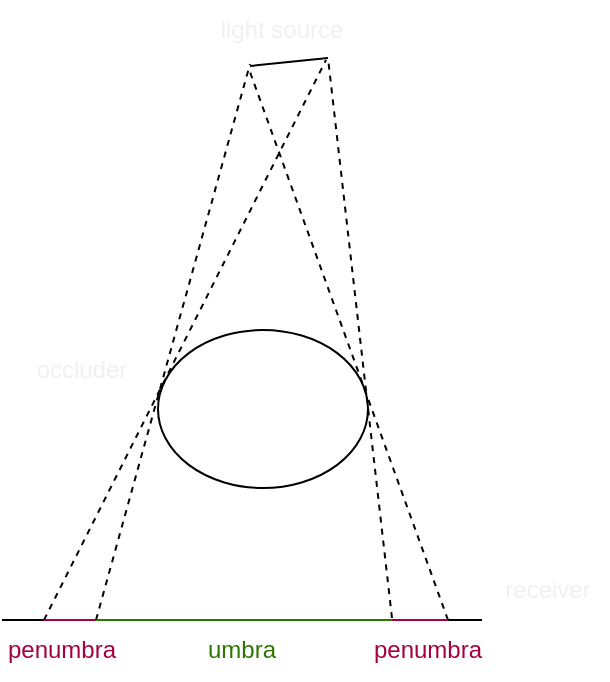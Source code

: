 <mxfile>
    <diagram id="RaTTPVC0k8meCuHwdyOm" name="第 1 页">
        <mxGraphModel dx="1004" dy="792" grid="0" gridSize="10" guides="1" tooltips="1" connect="1" arrows="1" fold="1" page="1" pageScale="1" pageWidth="827" pageHeight="1169" background="none" math="0" shadow="0">
            <root>
                <mxCell id="0"/>
                <mxCell id="1" parent="0"/>
                <mxCell id="555" value="" style="endArrow=none;html=1;" parent="1" edge="1">
                    <mxGeometry width="50" height="50" relative="1" as="geometry">
                        <mxPoint x="280" y="360" as="sourcePoint"/>
                        <mxPoint x="520" y="360" as="targetPoint"/>
                    </mxGeometry>
                </mxCell>
                <mxCell id="556" value="" style="ellipse;whiteSpace=wrap;html=1;" parent="1" vertex="1">
                    <mxGeometry x="358" y="215" width="105" height="79" as="geometry"/>
                </mxCell>
                <mxCell id="557" value="" style="endArrow=none;html=1;" parent="1" edge="1">
                    <mxGeometry width="50" height="50" relative="1" as="geometry">
                        <mxPoint x="404" y="83" as="sourcePoint"/>
                        <mxPoint x="443" y="79" as="targetPoint"/>
                    </mxGeometry>
                </mxCell>
                <mxCell id="558" value="" style="endArrow=none;dashed=1;html=1;" parent="1" edge="1">
                    <mxGeometry width="50" height="50" relative="1" as="geometry">
                        <mxPoint x="327" y="360" as="sourcePoint"/>
                        <mxPoint x="404" y="82" as="targetPoint"/>
                    </mxGeometry>
                </mxCell>
                <mxCell id="559" value="" style="endArrow=none;dashed=1;html=1;" parent="1" edge="1">
                    <mxGeometry width="50" height="50" relative="1" as="geometry">
                        <mxPoint x="475" y="359" as="sourcePoint"/>
                        <mxPoint x="443" y="79" as="targetPoint"/>
                    </mxGeometry>
                </mxCell>
                <mxCell id="560" value="" style="endArrow=none;dashed=1;html=1;" parent="1" edge="1">
                    <mxGeometry width="50" height="50" relative="1" as="geometry">
                        <mxPoint x="503" y="360" as="sourcePoint"/>
                        <mxPoint x="404" y="86" as="targetPoint"/>
                    </mxGeometry>
                </mxCell>
                <mxCell id="561" value="" style="endArrow=none;dashed=1;html=1;" parent="1" edge="1">
                    <mxGeometry width="50" height="50" relative="1" as="geometry">
                        <mxPoint x="301" y="360" as="sourcePoint"/>
                        <mxPoint x="442" y="80" as="targetPoint"/>
                    </mxGeometry>
                </mxCell>
                <mxCell id="567" value="" style="endArrow=none;html=1;fillColor=#60a917;strokeColor=#2D7600;" parent="1" edge="1">
                    <mxGeometry width="50" height="50" relative="1" as="geometry">
                        <mxPoint x="327" y="360" as="sourcePoint"/>
                        <mxPoint x="475" y="360" as="targetPoint"/>
                    </mxGeometry>
                </mxCell>
                <mxCell id="568" value="" style="endArrow=none;html=1;fillColor=#d80073;strokeColor=#A50040;" parent="1" edge="1">
                    <mxGeometry width="50" height="50" relative="1" as="geometry">
                        <mxPoint x="475" y="360" as="sourcePoint"/>
                        <mxPoint x="503" y="360" as="targetPoint"/>
                    </mxGeometry>
                </mxCell>
                <mxCell id="569" value="" style="endArrow=none;html=1;fillColor=#d80073;strokeColor=#A50040;" parent="1" edge="1">
                    <mxGeometry width="50" height="50" relative="1" as="geometry">
                        <mxPoint x="301" y="360" as="sourcePoint"/>
                        <mxPoint x="327" y="360" as="targetPoint"/>
                    </mxGeometry>
                </mxCell>
                <mxCell id="570" value="umbra" style="text;html=1;strokeColor=none;fillColor=none;align=center;verticalAlign=middle;whiteSpace=wrap;rounded=0;fontColor=#2D7600;" parent="1" vertex="1">
                    <mxGeometry x="370" y="360" width="60" height="30" as="geometry"/>
                </mxCell>
                <mxCell id="571" value="penumbra" style="text;html=1;strokeColor=none;fillColor=none;align=center;verticalAlign=middle;whiteSpace=wrap;rounded=0;fontColor=#A50040;" parent="1" vertex="1">
                    <mxGeometry x="280" y="360" width="60" height="30" as="geometry"/>
                </mxCell>
                <mxCell id="572" value="penumbra" style="text;html=1;strokeColor=none;fillColor=none;align=center;verticalAlign=middle;whiteSpace=wrap;rounded=0;fontColor=#A50040;" parent="1" vertex="1">
                    <mxGeometry x="463" y="360" width="60" height="30" as="geometry"/>
                </mxCell>
                <mxCell id="573" value="occluder" style="text;html=1;strokeColor=none;fillColor=none;align=center;verticalAlign=middle;whiteSpace=wrap;rounded=0;fontColor=#F0F0F0;" parent="1" vertex="1">
                    <mxGeometry x="290" y="220" width="60" height="30" as="geometry"/>
                </mxCell>
                <mxCell id="574" value="receiver" style="text;html=1;strokeColor=none;fillColor=none;align=center;verticalAlign=middle;whiteSpace=wrap;rounded=0;fontColor=#F0F0F0;" parent="1" vertex="1">
                    <mxGeometry x="523" y="330" width="60" height="30" as="geometry"/>
                </mxCell>
                <mxCell id="575" value="light source" style="text;html=1;strokeColor=none;fillColor=none;align=center;verticalAlign=middle;whiteSpace=wrap;rounded=0;fontColor=#F0F0F0;" parent="1" vertex="1">
                    <mxGeometry x="370" y="50" width="100" height="30" as="geometry"/>
                </mxCell>
            </root>
        </mxGraphModel>
    </diagram>
    <diagram id="McSOs0wjPwL6ex9qZHHM" name="Page-2">
        <mxGraphModel dx="1004" dy="792" grid="0" gridSize="10" guides="1" tooltips="1" connect="1" arrows="1" fold="1" page="1" pageScale="1" pageWidth="850" pageHeight="1100" math="0" shadow="0">
            <root>
                <mxCell id="0"/>
                <mxCell id="1" parent="0"/>
                <mxCell id="2o2rnD-1jKrkJIKN3Nr4-1" value="" style="ellipse;whiteSpace=wrap;html=1;aspect=fixed;fontColor=#F0F0F0;" parent="1" vertex="1">
                    <mxGeometry x="320" y="280" width="80" height="80" as="geometry"/>
                </mxCell>
                <mxCell id="2o2rnD-1jKrkJIKN3Nr4-2" value="" style="endArrow=none;html=1;fontColor=#F0F0F0;" parent="1" edge="1">
                    <mxGeometry width="50" height="50" relative="1" as="geometry">
                        <mxPoint x="280" y="360" as="sourcePoint"/>
                        <mxPoint x="440" y="361" as="targetPoint"/>
                    </mxGeometry>
                </mxCell>
                <mxCell id="2o2rnD-1jKrkJIKN3Nr4-3" value="" style="endArrow=none;html=1;fontColor=#F0F0F0;" parent="1" edge="1">
                    <mxGeometry width="50" height="50" relative="1" as="geometry">
                        <mxPoint x="240" y="240" as="sourcePoint"/>
                        <mxPoint x="300" y="180" as="targetPoint"/>
                    </mxGeometry>
                </mxCell>
                <mxCell id="2o2rnD-1jKrkJIKN3Nr4-6" value="" style="endArrow=classic;html=1;fontColor=#F0F0F0;entryX=0.623;entryY=0.009;entryDx=0;entryDy=0;exitX=1;exitY=1;exitDx=0;exitDy=0;entryPerimeter=0;" parent="1" target="2o2rnD-1jKrkJIKN3Nr4-1" edge="1">
                    <mxGeometry width="50" height="50" relative="1" as="geometry">
                        <mxPoint x="238.536" y="168.536" as="sourcePoint"/>
                        <mxPoint x="374" y="282" as="targetPoint"/>
                    </mxGeometry>
                </mxCell>
                <mxCell id="2o2rnD-1jKrkJIKN3Nr4-7" value="" style="endArrow=classic;html=1;fontColor=#F0F0F0;exitX=1;exitY=1;exitDx=0;exitDy=0;entryX=0;entryY=0.375;entryDx=0;entryDy=0;entryPerimeter=0;" parent="1" target="2o2rnD-1jKrkJIKN3Nr4-1" edge="1">
                    <mxGeometry width="50" height="50" relative="1" as="geometry">
                        <mxPoint x="238.536" y="168.536" as="sourcePoint"/>
                        <mxPoint x="370" y="300" as="targetPoint"/>
                    </mxGeometry>
                </mxCell>
                <mxCell id="2o2rnD-1jKrkJIKN3Nr4-8" value="" style="endArrow=classic;html=1;fontColor=#F0F0F0;exitX=1;exitY=1;exitDx=0;exitDy=0;" parent="1" target="2o2rnD-1jKrkJIKN3Nr4-1" edge="1">
                    <mxGeometry width="50" height="50" relative="1" as="geometry">
                        <mxPoint x="238.536" y="168.536" as="sourcePoint"/>
                        <mxPoint x="270" y="90" as="targetPoint"/>
                    </mxGeometry>
                </mxCell>
                <mxCell id="2o2rnD-1jKrkJIKN3Nr4-9" value="" style="endArrow=classic;html=1;fontColor=#F0F0F0;exitX=1;exitY=1;exitDx=0;exitDy=0;" parent="1" edge="1">
                    <mxGeometry width="50" height="50" relative="1" as="geometry">
                        <mxPoint x="238.536" y="168.536" as="sourcePoint"/>
                        <mxPoint x="320" y="360" as="targetPoint"/>
                    </mxGeometry>
                </mxCell>
                <mxCell id="2o2rnD-1jKrkJIKN3Nr4-10" value="shadow map" style="text;html=1;strokeColor=none;fillColor=none;align=center;verticalAlign=middle;whiteSpace=wrap;rounded=0;fontColor=#F0F0F0;" parent="1" vertex="1">
                    <mxGeometry x="280" y="160" width="90" height="30" as="geometry"/>
                </mxCell>
                <mxCell id="2o2rnD-1jKrkJIKN3Nr4-11" value="light" style="text;html=1;strokeColor=none;fillColor=none;align=center;verticalAlign=middle;whiteSpace=wrap;rounded=0;fontColor=#F0F0F0;" parent="1" vertex="1">
                    <mxGeometry x="190" y="150" width="60" height="30" as="geometry"/>
                </mxCell>
                <mxCell id="2o2rnD-1jKrkJIKN3Nr4-12" value="" style="ellipse;whiteSpace=wrap;html=1;aspect=fixed;fontColor=#F0F0F0;" parent="1" vertex="1">
                    <mxGeometry x="570" y="280" width="80" height="80" as="geometry"/>
                </mxCell>
                <mxCell id="2o2rnD-1jKrkJIKN3Nr4-13" value="" style="endArrow=none;html=1;fontColor=#F0F0F0;" parent="1" edge="1">
                    <mxGeometry width="50" height="50" relative="1" as="geometry">
                        <mxPoint x="530" y="360" as="sourcePoint"/>
                        <mxPoint x="690" y="361" as="targetPoint"/>
                    </mxGeometry>
                </mxCell>
                <mxCell id="2o2rnD-1jKrkJIKN3Nr4-14" value="" style="endArrow=none;html=1;fontColor=#F0F0F0;" parent="1" edge="1">
                    <mxGeometry width="50" height="50" relative="1" as="geometry">
                        <mxPoint x="490" y="240" as="sourcePoint"/>
                        <mxPoint x="550" y="180" as="targetPoint"/>
                    </mxGeometry>
                </mxCell>
                <mxCell id="2o2rnD-1jKrkJIKN3Nr4-20" value="shadow map" style="text;html=1;strokeColor=none;fillColor=none;align=center;verticalAlign=middle;whiteSpace=wrap;rounded=0;fontColor=#F0F0F0;" parent="1" vertex="1">
                    <mxGeometry x="520" y="160" width="90" height="30" as="geometry"/>
                </mxCell>
                <mxCell id="2o2rnD-1jKrkJIKN3Nr4-21" value="" style="endArrow=classic;html=1;fontColor=#F0F0F0;entryX=0.587;entryY=0.007;entryDx=0;entryDy=0;entryPerimeter=0;" parent="1" target="2o2rnD-1jKrkJIKN3Nr4-12" edge="1">
                    <mxGeometry width="50" height="50" relative="1" as="geometry">
                        <mxPoint x="680" y="160" as="sourcePoint"/>
                        <mxPoint x="550" y="160" as="targetPoint"/>
                    </mxGeometry>
                </mxCell>
                <mxCell id="2o2rnD-1jKrkJIKN3Nr4-22" value="" style="endArrow=classic;html=1;fontColor=#F0F0F0;" parent="1" edge="1">
                    <mxGeometry width="50" height="50" relative="1" as="geometry">
                        <mxPoint x="680" y="160" as="sourcePoint"/>
                        <mxPoint x="650" y="360" as="targetPoint"/>
                    </mxGeometry>
                </mxCell>
                <mxCell id="2o2rnD-1jKrkJIKN3Nr4-24" value="" style="endArrow=classic;html=1;fontColor=#F0F0F0;exitX=0.592;exitY=0.01;exitDx=0;exitDy=0;exitPerimeter=0;" parent="1" source="2o2rnD-1jKrkJIKN3Nr4-12" edge="1">
                    <mxGeometry width="50" height="50" relative="1" as="geometry">
                        <mxPoint x="490" y="210" as="sourcePoint"/>
                        <mxPoint x="531" y="199" as="targetPoint"/>
                    </mxGeometry>
                </mxCell>
                <mxCell id="2o2rnD-1jKrkJIKN3Nr4-26" value="" style="endArrow=none;dashed=1;html=1;fontColor=#F0F0F0;" parent="1" edge="1">
                    <mxGeometry width="50" height="50" relative="1" as="geometry">
                        <mxPoint x="531" y="199" as="sourcePoint"/>
                        <mxPoint x="500" y="170" as="targetPoint"/>
                    </mxGeometry>
                </mxCell>
                <mxCell id="2o2rnD-1jKrkJIKN3Nr4-27" value="" style="endArrow=none;dashed=1;html=1;fontColor=#F0F0F0;" parent="1" edge="1">
                    <mxGeometry width="50" height="50" relative="1" as="geometry">
                        <mxPoint x="527" y="204" as="sourcePoint"/>
                        <mxPoint x="500" y="170" as="targetPoint"/>
                    </mxGeometry>
                </mxCell>
                <mxCell id="2o2rnD-1jKrkJIKN3Nr4-28" value="" style="endArrow=classic;html=1;fontColor=#F0F0F0;" parent="1" edge="1">
                    <mxGeometry width="50" height="50" relative="1" as="geometry">
                        <mxPoint x="650" y="360" as="sourcePoint"/>
                        <mxPoint x="527" y="204" as="targetPoint"/>
                    </mxGeometry>
                </mxCell>
                <mxCell id="2o2rnD-1jKrkJIKN3Nr4-29" value="light" style="text;html=1;strokeColor=none;fillColor=none;align=center;verticalAlign=middle;whiteSpace=wrap;rounded=0;fontColor=#F0F0F0;" parent="1" vertex="1">
                    <mxGeometry x="450" y="150" width="60" height="30" as="geometry"/>
                </mxCell>
                <mxCell id="2o2rnD-1jKrkJIKN3Nr4-30" value="eye" style="text;html=1;strokeColor=none;fillColor=none;align=center;verticalAlign=middle;whiteSpace=wrap;rounded=0;fontColor=#F0F0F0;" parent="1" vertex="1">
                    <mxGeometry x="670" y="140" width="60" height="30" as="geometry"/>
                </mxCell>
            </root>
        </mxGraphModel>
    </diagram>
    <diagram id="-VqQkv6AFC7re0C-Vswi" name="Page-3">
        <mxGraphModel dx="1004" dy="792" grid="0" gridSize="10" guides="1" tooltips="1" connect="1" arrows="1" fold="1" page="1" pageScale="1" pageWidth="850" pageHeight="1100" math="0" shadow="0">
            <root>
                <mxCell id="0"/>
                <mxCell id="1" parent="0"/>
                <mxCell id="tNh6LcQ1jeMBYhsbrOhF-142" value="" style="rounded=0;whiteSpace=wrap;html=1;fontSize=6;fillColor=none;dashed=1;fontColor=#ffffff;strokeColor=#6F0000;" parent="1" vertex="1">
                    <mxGeometry x="460" y="780" width="40" height="40" as="geometry"/>
                </mxCell>
                <mxCell id="tNh6LcQ1jeMBYhsbrOhF-141" value="" style="rounded=0;whiteSpace=wrap;html=1;fontSize=6;fillColor=none;dashed=1;fontColor=#ffffff;strokeColor=#6F0000;" parent="1" vertex="1">
                    <mxGeometry x="340" y="900" width="40" height="50" as="geometry"/>
                </mxCell>
                <mxCell id="tNh6LcQ1jeMBYhsbrOhF-157" value="" style="rounded=0;whiteSpace=wrap;html=1;fontSize=10;fillColor=none;" parent="1" vertex="1">
                    <mxGeometry x="160" y="750" width="520" height="300" as="geometry"/>
                </mxCell>
                <mxCell id="tNh6LcQ1jeMBYhsbrOhF-61" value="" style="rounded=0;whiteSpace=wrap;html=1;fontSize=6;fillColor=none;dashed=1;fontColor=#ffffff;strokeColor=#6F0000;" parent="1" vertex="1">
                    <mxGeometry x="340" y="170" width="40" height="50" as="geometry"/>
                </mxCell>
                <mxCell id="tNh6LcQ1jeMBYhsbrOhF-81" value="" style="rounded=0;whiteSpace=wrap;html=1;fontSize=10;fillColor=none;" parent="1" vertex="1">
                    <mxGeometry x="160" y="20" width="520" height="300" as="geometry"/>
                </mxCell>
                <mxCell id="tNh6LcQ1jeMBYhsbrOhF-104" value="" style="rounded=0;whiteSpace=wrap;html=1;fontSize=6;fillColor=none;dashed=1;fontColor=#ffffff;strokeColor=#6F0000;" parent="1" vertex="1">
                    <mxGeometry x="460" y="420" width="40" height="40" as="geometry"/>
                </mxCell>
                <mxCell id="tNh6LcQ1jeMBYhsbrOhF-103" value="" style="rounded=0;whiteSpace=wrap;html=1;fontSize=6;fillColor=none;dashed=1;fontColor=#ffffff;strokeColor=#6F0000;" parent="1" vertex="1">
                    <mxGeometry x="340" y="540" width="40" height="50" as="geometry"/>
                </mxCell>
                <mxCell id="tNh6LcQ1jeMBYhsbrOhF-119" value="" style="rounded=0;whiteSpace=wrap;html=1;fontSize=10;fillColor=none;" parent="1" vertex="1">
                    <mxGeometry x="160" y="390" width="520" height="300" as="geometry"/>
                </mxCell>
                <mxCell id="tNh6LcQ1jeMBYhsbrOhF-60" value="" style="rounded=0;whiteSpace=wrap;html=1;fontSize=6;fillColor=none;dashed=1;fontColor=#ffffff;strokeColor=#6F0000;" parent="1" vertex="1">
                    <mxGeometry x="260" y="212" width="40" height="28" as="geometry"/>
                </mxCell>
                <mxCell id="tNh6LcQ1jeMBYhsbrOhF-1" value="" style="endArrow=none;html=1;startArrow=none;" parent="1" edge="1">
                    <mxGeometry width="50" height="50" relative="1" as="geometry">
                        <mxPoint x="240" y="190" as="sourcePoint"/>
                        <mxPoint x="320" y="270" as="targetPoint"/>
                    </mxGeometry>
                </mxCell>
                <mxCell id="tNh6LcQ1jeMBYhsbrOhF-2" value="" style="endArrow=none;html=1;" parent="1" edge="1">
                    <mxGeometry width="50" height="50" relative="1" as="geometry">
                        <mxPoint x="320" y="270" as="sourcePoint"/>
                        <mxPoint x="400" y="110" as="targetPoint"/>
                    </mxGeometry>
                </mxCell>
                <mxCell id="tNh6LcQ1jeMBYhsbrOhF-3" value="" style="endArrow=none;html=1;" parent="1" edge="1">
                    <mxGeometry width="50" height="50" relative="1" as="geometry">
                        <mxPoint x="400" y="110" as="sourcePoint"/>
                        <mxPoint x="480" y="70" as="targetPoint"/>
                    </mxGeometry>
                </mxCell>
                <mxCell id="tNh6LcQ1jeMBYhsbrOhF-4" value="" style="endArrow=none;dashed=1;html=1;" parent="1" edge="1">
                    <mxGeometry width="50" height="50" relative="1" as="geometry">
                        <mxPoint x="240" y="310" as="sourcePoint"/>
                        <mxPoint x="240" y="30" as="targetPoint"/>
                    </mxGeometry>
                </mxCell>
                <mxCell id="tNh6LcQ1jeMBYhsbrOhF-5" value="" style="endArrow=none;dashed=1;html=1;" parent="1" edge="1">
                    <mxGeometry width="50" height="50" relative="1" as="geometry">
                        <mxPoint x="280" y="310" as="sourcePoint"/>
                        <mxPoint x="280" y="30" as="targetPoint"/>
                    </mxGeometry>
                </mxCell>
                <mxCell id="tNh6LcQ1jeMBYhsbrOhF-6" value="" style="endArrow=none;dashed=1;html=1;" parent="1" edge="1">
                    <mxGeometry width="50" height="50" relative="1" as="geometry">
                        <mxPoint x="320" y="310" as="sourcePoint"/>
                        <mxPoint x="320" y="30" as="targetPoint"/>
                    </mxGeometry>
                </mxCell>
                <mxCell id="tNh6LcQ1jeMBYhsbrOhF-7" value="" style="endArrow=none;dashed=1;html=1;" parent="1" edge="1">
                    <mxGeometry width="50" height="50" relative="1" as="geometry">
                        <mxPoint x="360" y="310" as="sourcePoint"/>
                        <mxPoint x="360" y="30" as="targetPoint"/>
                    </mxGeometry>
                </mxCell>
                <mxCell id="tNh6LcQ1jeMBYhsbrOhF-8" value="" style="endArrow=none;dashed=1;html=1;" parent="1" edge="1">
                    <mxGeometry width="50" height="50" relative="1" as="geometry">
                        <mxPoint x="400" y="310" as="sourcePoint"/>
                        <mxPoint x="400" y="30" as="targetPoint"/>
                    </mxGeometry>
                </mxCell>
                <mxCell id="tNh6LcQ1jeMBYhsbrOhF-9" value="" style="endArrow=none;dashed=1;html=1;" parent="1" edge="1">
                    <mxGeometry width="50" height="50" relative="1" as="geometry">
                        <mxPoint x="440" y="310" as="sourcePoint"/>
                        <mxPoint x="440" y="30" as="targetPoint"/>
                    </mxGeometry>
                </mxCell>
                <mxCell id="tNh6LcQ1jeMBYhsbrOhF-10" value="" style="endArrow=none;dashed=1;html=1;" parent="1" edge="1">
                    <mxGeometry width="50" height="50" relative="1" as="geometry">
                        <mxPoint x="480" y="310" as="sourcePoint"/>
                        <mxPoint x="480" y="30" as="targetPoint"/>
                    </mxGeometry>
                </mxCell>
                <mxCell id="tNh6LcQ1jeMBYhsbrOhF-45" value="" style="ellipse;whiteSpace=wrap;html=1;aspect=fixed;" parent="1" vertex="1">
                    <mxGeometry x="478" y="68" width="4" height="4" as="geometry"/>
                </mxCell>
                <mxCell id="tNh6LcQ1jeMBYhsbrOhF-47" value="" style="ellipse;whiteSpace=wrap;html=1;aspect=fixed;" parent="1" vertex="1">
                    <mxGeometry x="438" y="88" width="4" height="4" as="geometry"/>
                </mxCell>
                <mxCell id="tNh6LcQ1jeMBYhsbrOhF-49" value="" style="ellipse;whiteSpace=wrap;html=1;aspect=fixed;" parent="1" vertex="1">
                    <mxGeometry x="398" y="108" width="4" height="4" as="geometry"/>
                </mxCell>
                <mxCell id="tNh6LcQ1jeMBYhsbrOhF-50" value="" style="ellipse;whiteSpace=wrap;html=1;aspect=fixed;" parent="1" vertex="1">
                    <mxGeometry x="358" y="188" width="4" height="4" as="geometry"/>
                </mxCell>
                <mxCell id="tNh6LcQ1jeMBYhsbrOhF-51" value="" style="ellipse;whiteSpace=wrap;html=1;aspect=fixed;" parent="1" vertex="1">
                    <mxGeometry x="318" y="268" width="4" height="4" as="geometry"/>
                </mxCell>
                <mxCell id="tNh6LcQ1jeMBYhsbrOhF-52" value="" style="ellipse;whiteSpace=wrap;html=1;aspect=fixed;" parent="1" vertex="1">
                    <mxGeometry x="278" y="228" width="4" height="4" as="geometry"/>
                </mxCell>
                <mxCell id="tNh6LcQ1jeMBYhsbrOhF-53" value="" style="ellipse;whiteSpace=wrap;html=1;aspect=fixed;" parent="1" vertex="1">
                    <mxGeometry x="238" y="188" width="4" height="4" as="geometry"/>
                </mxCell>
                <mxCell id="tNh6LcQ1jeMBYhsbrOhF-54" value="" style="ellipse;whiteSpace=wrap;html=1;aspect=fixed;fillColor=#F0F0F0;" parent="1" vertex="1">
                    <mxGeometry x="268" y="218" width="4" height="4" as="geometry"/>
                </mxCell>
                <mxCell id="tNh6LcQ1jeMBYhsbrOhF-55" value="" style="ellipse;whiteSpace=wrap;html=1;aspect=fixed;fillColor=#F0F0F0;" parent="1" vertex="1">
                    <mxGeometry x="348" y="208" width="4" height="4" as="geometry"/>
                </mxCell>
                <mxCell id="tNh6LcQ1jeMBYhsbrOhF-56" value="" style="ellipse;whiteSpace=wrap;html=1;aspect=fixed;fillColor=#F0F0F0;" parent="1" vertex="1">
                    <mxGeometry x="464" y="75" width="4" height="4" as="geometry"/>
                </mxCell>
                <mxCell id="tNh6LcQ1jeMBYhsbrOhF-62" value="" style="rounded=0;whiteSpace=wrap;html=1;fontSize=6;fillColor=none;dashed=1;fontColor=#ffffff;strokeColor=#6F0000;" parent="1" vertex="1">
                    <mxGeometry x="460" y="50" width="40" height="40" as="geometry"/>
                </mxCell>
                <mxCell id="tNh6LcQ1jeMBYhsbrOhF-63" value="1" style="text;html=1;strokeColor=none;fillColor=none;align=center;verticalAlign=middle;whiteSpace=wrap;rounded=0;dashed=1;fontSize=6;" parent="1" vertex="1">
                    <mxGeometry x="262" y="240" width="20" height="10" as="geometry"/>
                </mxCell>
                <mxCell id="tNh6LcQ1jeMBYhsbrOhF-65" value="2" style="text;html=1;strokeColor=none;fillColor=none;align=center;verticalAlign=middle;whiteSpace=wrap;rounded=0;dashed=1;fontSize=6;" parent="1" vertex="1">
                    <mxGeometry x="358" y="220" width="20" height="10" as="geometry"/>
                </mxCell>
                <mxCell id="tNh6LcQ1jeMBYhsbrOhF-66" value="3" style="text;html=1;strokeColor=none;fillColor=none;align=center;verticalAlign=middle;whiteSpace=wrap;rounded=0;dashed=1;fontSize=6;" parent="1" vertex="1">
                    <mxGeometry x="480" y="92" width="20" height="10" as="geometry"/>
                </mxCell>
                <mxCell id="tNh6LcQ1jeMBYhsbrOhF-67" value="" style="endArrow=none;dashed=1;html=1;" parent="1" edge="1">
                    <mxGeometry width="50" height="50" relative="1" as="geometry">
                        <mxPoint x="555" y="165" as="sourcePoint"/>
                        <mxPoint x="555" y="145" as="targetPoint"/>
                    </mxGeometry>
                </mxCell>
                <mxCell id="tNh6LcQ1jeMBYhsbrOhF-68" value="阴影图的像素中心" style="text;html=1;strokeColor=none;fillColor=none;align=left;verticalAlign=middle;whiteSpace=wrap;rounded=0;dashed=1;fontSize=10;" parent="1" vertex="1">
                    <mxGeometry x="570" y="140" width="90" height="30" as="geometry"/>
                </mxCell>
                <mxCell id="tNh6LcQ1jeMBYhsbrOhF-69" value="" style="ellipse;whiteSpace=wrap;html=1;aspect=fixed;" parent="1" vertex="1">
                    <mxGeometry x="553" y="183" width="4" height="4" as="geometry"/>
                </mxCell>
                <mxCell id="tNh6LcQ1jeMBYhsbrOhF-70" value="阴影图的采样点" style="text;html=1;strokeColor=none;fillColor=none;align=left;verticalAlign=middle;whiteSpace=wrap;rounded=0;dashed=1;fontSize=10;" parent="1" vertex="1">
                    <mxGeometry x="570" y="170" width="90" height="30" as="geometry"/>
                </mxCell>
                <mxCell id="tNh6LcQ1jeMBYhsbrOhF-71" value="" style="ellipse;whiteSpace=wrap;html=1;aspect=fixed;fillColor=#F0F0F0;" parent="1" vertex="1">
                    <mxGeometry x="553" y="210" width="4" height="4" as="geometry"/>
                </mxCell>
                <mxCell id="tNh6LcQ1jeMBYhsbrOhF-72" value="观察视角物体采样点" style="text;html=1;strokeColor=none;fillColor=none;align=left;verticalAlign=middle;whiteSpace=wrap;rounded=0;dashed=1;fontSize=10;" parent="1" vertex="1">
                    <mxGeometry x="570" y="200" width="100" height="30" as="geometry"/>
                </mxCell>
                <mxCell id="tNh6LcQ1jeMBYhsbrOhF-75" value="" style="endArrow=none;html=1;fontSize=10;" parent="1" edge="1">
                    <mxGeometry width="50" height="50" relative="1" as="geometry">
                        <mxPoint x="550" y="105" as="sourcePoint"/>
                        <mxPoint x="560" y="85" as="targetPoint"/>
                    </mxGeometry>
                </mxCell>
                <mxCell id="tNh6LcQ1jeMBYhsbrOhF-76" value="物体表面" style="text;html=1;strokeColor=none;fillColor=none;align=left;verticalAlign=middle;whiteSpace=wrap;rounded=0;dashed=1;fontSize=10;" parent="1" vertex="1">
                    <mxGeometry x="570" y="80" width="90" height="30" as="geometry"/>
                </mxCell>
                <mxCell id="tNh6LcQ1jeMBYhsbrOhF-77" value="" style="endArrow=classic;html=1;fontSize=10;" parent="1" edge="1">
                    <mxGeometry width="50" height="50" relative="1" as="geometry">
                        <mxPoint x="200" y="30" as="sourcePoint"/>
                        <mxPoint x="200" y="110" as="targetPoint"/>
                    </mxGeometry>
                </mxCell>
                <mxCell id="tNh6LcQ1jeMBYhsbrOhF-78" value="光源方向" style="text;html=1;strokeColor=none;fillColor=none;align=left;verticalAlign=middle;whiteSpace=wrap;rounded=0;dashed=1;fontSize=10;" parent="1" vertex="1">
                    <mxGeometry x="570" y="110" width="90" height="30" as="geometry"/>
                </mxCell>
                <mxCell id="tNh6LcQ1jeMBYhsbrOhF-79" value="" style="endArrow=classic;html=1;fontSize=10;" parent="1" edge="1">
                    <mxGeometry width="50" height="50" relative="1" as="geometry">
                        <mxPoint x="555" y="115" as="sourcePoint"/>
                        <mxPoint x="555" y="135" as="targetPoint"/>
                    </mxGeometry>
                </mxCell>
                <mxCell id="tNh6LcQ1jeMBYhsbrOhF-82" value="" style="rounded=0;whiteSpace=wrap;html=1;fontSize=6;fillColor=none;dashed=1;fontColor=#ffffff;strokeColor=#6F0000;" parent="1" vertex="1">
                    <mxGeometry x="260" y="570" width="40" height="40" as="geometry"/>
                </mxCell>
                <mxCell id="tNh6LcQ1jeMBYhsbrOhF-83" value="" style="endArrow=none;html=1;startArrow=none;" parent="1" source="tNh6LcQ1jeMBYhsbrOhF-160" edge="1">
                    <mxGeometry width="50" height="50" relative="1" as="geometry">
                        <mxPoint x="240" y="560" as="sourcePoint"/>
                        <mxPoint x="320" y="640" as="targetPoint"/>
                    </mxGeometry>
                </mxCell>
                <mxCell id="tNh6LcQ1jeMBYhsbrOhF-84" value="" style="endArrow=none;html=1;" parent="1" edge="1">
                    <mxGeometry width="50" height="50" relative="1" as="geometry">
                        <mxPoint x="320" y="640" as="sourcePoint"/>
                        <mxPoint x="400" y="480" as="targetPoint"/>
                    </mxGeometry>
                </mxCell>
                <mxCell id="tNh6LcQ1jeMBYhsbrOhF-85" value="" style="endArrow=none;html=1;" parent="1" edge="1">
                    <mxGeometry width="50" height="50" relative="1" as="geometry">
                        <mxPoint x="400" y="480" as="sourcePoint"/>
                        <mxPoint x="480" y="440" as="targetPoint"/>
                    </mxGeometry>
                </mxCell>
                <mxCell id="tNh6LcQ1jeMBYhsbrOhF-86" value="" style="endArrow=none;dashed=1;html=1;" parent="1" edge="1">
                    <mxGeometry width="50" height="50" relative="1" as="geometry">
                        <mxPoint x="240" y="680" as="sourcePoint"/>
                        <mxPoint x="240" y="400" as="targetPoint"/>
                    </mxGeometry>
                </mxCell>
                <mxCell id="tNh6LcQ1jeMBYhsbrOhF-87" value="" style="endArrow=none;dashed=1;html=1;" parent="1" edge="1">
                    <mxGeometry width="50" height="50" relative="1" as="geometry">
                        <mxPoint x="280" y="680" as="sourcePoint"/>
                        <mxPoint x="280" y="400" as="targetPoint"/>
                    </mxGeometry>
                </mxCell>
                <mxCell id="tNh6LcQ1jeMBYhsbrOhF-88" value="" style="endArrow=none;dashed=1;html=1;" parent="1" edge="1">
                    <mxGeometry width="50" height="50" relative="1" as="geometry">
                        <mxPoint x="320" y="680" as="sourcePoint"/>
                        <mxPoint x="320" y="400" as="targetPoint"/>
                    </mxGeometry>
                </mxCell>
                <mxCell id="tNh6LcQ1jeMBYhsbrOhF-89" value="" style="endArrow=none;dashed=1;html=1;" parent="1" edge="1">
                    <mxGeometry width="50" height="50" relative="1" as="geometry">
                        <mxPoint x="360" y="680" as="sourcePoint"/>
                        <mxPoint x="360" y="400" as="targetPoint"/>
                    </mxGeometry>
                </mxCell>
                <mxCell id="tNh6LcQ1jeMBYhsbrOhF-90" value="" style="endArrow=none;dashed=1;html=1;" parent="1" edge="1">
                    <mxGeometry width="50" height="50" relative="1" as="geometry">
                        <mxPoint x="400" y="680" as="sourcePoint"/>
                        <mxPoint x="400" y="400" as="targetPoint"/>
                    </mxGeometry>
                </mxCell>
                <mxCell id="tNh6LcQ1jeMBYhsbrOhF-91" value="" style="endArrow=none;dashed=1;html=1;" parent="1" edge="1">
                    <mxGeometry width="50" height="50" relative="1" as="geometry">
                        <mxPoint x="440" y="680" as="sourcePoint"/>
                        <mxPoint x="440" y="400" as="targetPoint"/>
                    </mxGeometry>
                </mxCell>
                <mxCell id="tNh6LcQ1jeMBYhsbrOhF-92" value="" style="endArrow=none;dashed=1;html=1;" parent="1" edge="1">
                    <mxGeometry width="50" height="50" relative="1" as="geometry">
                        <mxPoint x="480" y="680" as="sourcePoint"/>
                        <mxPoint x="480" y="400" as="targetPoint"/>
                    </mxGeometry>
                </mxCell>
                <mxCell id="tNh6LcQ1jeMBYhsbrOhF-93" value="" style="ellipse;whiteSpace=wrap;html=1;aspect=fixed;" parent="1" vertex="1">
                    <mxGeometry x="478" y="438" width="4" height="4" as="geometry"/>
                </mxCell>
                <mxCell id="tNh6LcQ1jeMBYhsbrOhF-94" value="" style="ellipse;whiteSpace=wrap;html=1;aspect=fixed;" parent="1" vertex="1">
                    <mxGeometry x="438" y="458" width="4" height="4" as="geometry"/>
                </mxCell>
                <mxCell id="tNh6LcQ1jeMBYhsbrOhF-95" value="" style="ellipse;whiteSpace=wrap;html=1;aspect=fixed;" parent="1" vertex="1">
                    <mxGeometry x="398" y="478" width="4" height="4" as="geometry"/>
                </mxCell>
                <mxCell id="tNh6LcQ1jeMBYhsbrOhF-96" value="" style="ellipse;whiteSpace=wrap;html=1;aspect=fixed;" parent="1" vertex="1">
                    <mxGeometry x="358" y="558" width="4" height="4" as="geometry"/>
                </mxCell>
                <mxCell id="tNh6LcQ1jeMBYhsbrOhF-97" value="" style="ellipse;whiteSpace=wrap;html=1;aspect=fixed;" parent="1" vertex="1">
                    <mxGeometry x="318" y="638" width="4" height="4" as="geometry"/>
                </mxCell>
                <mxCell id="tNh6LcQ1jeMBYhsbrOhF-98" value="" style="ellipse;whiteSpace=wrap;html=1;aspect=fixed;" parent="1" vertex="1">
                    <mxGeometry x="278" y="598" width="4" height="4" as="geometry"/>
                </mxCell>
                <mxCell id="tNh6LcQ1jeMBYhsbrOhF-99" value="" style="ellipse;whiteSpace=wrap;html=1;aspect=fixed;" parent="1" vertex="1">
                    <mxGeometry x="238" y="558" width="4" height="4" as="geometry"/>
                </mxCell>
                <mxCell id="tNh6LcQ1jeMBYhsbrOhF-100" value="" style="ellipse;whiteSpace=wrap;html=1;aspect=fixed;fillColor=#a20025;fontColor=#ffffff;strokeColor=#6F0000;" parent="1" vertex="1">
                    <mxGeometry x="268" y="578" width="4" height="4" as="geometry"/>
                </mxCell>
                <mxCell id="tNh6LcQ1jeMBYhsbrOhF-101" value="" style="ellipse;whiteSpace=wrap;html=1;aspect=fixed;fillColor=#a20025;fontColor=#ffffff;strokeColor=#6F0000;" parent="1" vertex="1">
                    <mxGeometry x="348" y="568" width="4" height="4" as="geometry"/>
                </mxCell>
                <mxCell id="tNh6LcQ1jeMBYhsbrOhF-102" value="" style="ellipse;whiteSpace=wrap;html=1;aspect=fixed;fillColor=#a20025;fontColor=#ffffff;strokeColor=#6F0000;" parent="1" vertex="1">
                    <mxGeometry x="464" y="436" width="4" height="4" as="geometry"/>
                </mxCell>
                <mxCell id="tNh6LcQ1jeMBYhsbrOhF-105" value="1" style="text;html=1;strokeColor=none;fillColor=none;align=center;verticalAlign=middle;whiteSpace=wrap;rounded=0;dashed=1;fontSize=6;" parent="1" vertex="1">
                    <mxGeometry x="262" y="610" width="20" height="10" as="geometry"/>
                </mxCell>
                <mxCell id="tNh6LcQ1jeMBYhsbrOhF-106" value="2" style="text;html=1;strokeColor=none;fillColor=none;align=center;verticalAlign=middle;whiteSpace=wrap;rounded=0;dashed=1;fontSize=6;" parent="1" vertex="1">
                    <mxGeometry x="358" y="590" width="20" height="10" as="geometry"/>
                </mxCell>
                <mxCell id="tNh6LcQ1jeMBYhsbrOhF-107" value="3" style="text;html=1;strokeColor=none;fillColor=none;align=center;verticalAlign=middle;whiteSpace=wrap;rounded=0;dashed=1;fontSize=6;" parent="1" vertex="1">
                    <mxGeometry x="480" y="462" width="20" height="10" as="geometry"/>
                </mxCell>
                <mxCell id="tNh6LcQ1jeMBYhsbrOhF-108" value="" style="endArrow=none;dashed=1;html=1;" parent="1" edge="1">
                    <mxGeometry width="50" height="50" relative="1" as="geometry">
                        <mxPoint x="555" y="535" as="sourcePoint"/>
                        <mxPoint x="555" y="515" as="targetPoint"/>
                    </mxGeometry>
                </mxCell>
                <mxCell id="tNh6LcQ1jeMBYhsbrOhF-109" value="阴影图的像素中心" style="text;html=1;strokeColor=none;fillColor=none;align=left;verticalAlign=middle;whiteSpace=wrap;rounded=0;dashed=1;fontSize=10;" parent="1" vertex="1">
                    <mxGeometry x="570" y="510" width="90" height="30" as="geometry"/>
                </mxCell>
                <mxCell id="tNh6LcQ1jeMBYhsbrOhF-110" value="" style="ellipse;whiteSpace=wrap;html=1;aspect=fixed;" parent="1" vertex="1">
                    <mxGeometry x="553" y="553" width="4" height="4" as="geometry"/>
                </mxCell>
                <mxCell id="tNh6LcQ1jeMBYhsbrOhF-111" value="阴影图的采样点" style="text;html=1;strokeColor=none;fillColor=none;align=left;verticalAlign=middle;whiteSpace=wrap;rounded=0;dashed=1;fontSize=10;" parent="1" vertex="1">
                    <mxGeometry x="570" y="540" width="90" height="30" as="geometry"/>
                </mxCell>
                <mxCell id="tNh6LcQ1jeMBYhsbrOhF-112" value="" style="ellipse;whiteSpace=wrap;html=1;aspect=fixed;fillColor=#F0F0F0;" parent="1" vertex="1">
                    <mxGeometry x="553" y="580" width="4" height="4" as="geometry"/>
                </mxCell>
                <mxCell id="tNh6LcQ1jeMBYhsbrOhF-113" value="原观察视角物体采样点" style="text;html=1;strokeColor=none;fillColor=none;align=left;verticalAlign=middle;whiteSpace=wrap;rounded=0;dashed=1;fontSize=10;" parent="1" vertex="1">
                    <mxGeometry x="570" y="570" width="110" height="30" as="geometry"/>
                </mxCell>
                <mxCell id="tNh6LcQ1jeMBYhsbrOhF-114" value="" style="endArrow=none;html=1;fontSize=10;" parent="1" edge="1">
                    <mxGeometry width="50" height="50" relative="1" as="geometry">
                        <mxPoint x="550" y="475" as="sourcePoint"/>
                        <mxPoint x="560" y="455" as="targetPoint"/>
                    </mxGeometry>
                </mxCell>
                <mxCell id="tNh6LcQ1jeMBYhsbrOhF-115" value="物体表面" style="text;html=1;strokeColor=none;fillColor=none;align=left;verticalAlign=middle;whiteSpace=wrap;rounded=0;dashed=1;fontSize=10;" parent="1" vertex="1">
                    <mxGeometry x="570" y="450" width="90" height="30" as="geometry"/>
                </mxCell>
                <mxCell id="tNh6LcQ1jeMBYhsbrOhF-116" value="" style="endArrow=classic;html=1;fontSize=10;" parent="1" edge="1">
                    <mxGeometry width="50" height="50" relative="1" as="geometry">
                        <mxPoint x="200" y="400" as="sourcePoint"/>
                        <mxPoint x="200" y="480" as="targetPoint"/>
                    </mxGeometry>
                </mxCell>
                <mxCell id="tNh6LcQ1jeMBYhsbrOhF-117" value="光源方向" style="text;html=1;strokeColor=none;fillColor=none;align=left;verticalAlign=middle;whiteSpace=wrap;rounded=0;dashed=1;fontSize=10;" parent="1" vertex="1">
                    <mxGeometry x="570" y="480" width="90" height="30" as="geometry"/>
                </mxCell>
                <mxCell id="tNh6LcQ1jeMBYhsbrOhF-118" value="" style="endArrow=classic;html=1;fontSize=10;" parent="1" edge="1">
                    <mxGeometry width="50" height="50" relative="1" as="geometry">
                        <mxPoint x="555" y="485" as="sourcePoint"/>
                        <mxPoint x="555" y="505" as="targetPoint"/>
                    </mxGeometry>
                </mxCell>
                <mxCell id="tNh6LcQ1jeMBYhsbrOhF-120" value="" style="rounded=0;whiteSpace=wrap;html=1;fontSize=6;fillColor=none;dashed=1;fontColor=#ffffff;strokeColor=#6F0000;" parent="1" vertex="1">
                    <mxGeometry x="260" y="942" width="40" height="48" as="geometry"/>
                </mxCell>
                <mxCell id="tNh6LcQ1jeMBYhsbrOhF-121" value="" style="endArrow=none;html=1;startArrow=none;" parent="1" edge="1">
                    <mxGeometry width="50" height="50" relative="1" as="geometry">
                        <mxPoint x="240" y="920" as="sourcePoint"/>
                        <mxPoint x="320" y="1000" as="targetPoint"/>
                    </mxGeometry>
                </mxCell>
                <mxCell id="tNh6LcQ1jeMBYhsbrOhF-122" value="" style="endArrow=none;html=1;" parent="1" edge="1">
                    <mxGeometry width="50" height="50" relative="1" as="geometry">
                        <mxPoint x="320" y="1000" as="sourcePoint"/>
                        <mxPoint x="400" y="840" as="targetPoint"/>
                    </mxGeometry>
                </mxCell>
                <mxCell id="tNh6LcQ1jeMBYhsbrOhF-123" value="" style="endArrow=none;html=1;" parent="1" edge="1">
                    <mxGeometry width="50" height="50" relative="1" as="geometry">
                        <mxPoint x="400" y="840" as="sourcePoint"/>
                        <mxPoint x="480" y="800" as="targetPoint"/>
                    </mxGeometry>
                </mxCell>
                <mxCell id="tNh6LcQ1jeMBYhsbrOhF-124" value="" style="endArrow=none;dashed=1;html=1;" parent="1" edge="1">
                    <mxGeometry width="50" height="50" relative="1" as="geometry">
                        <mxPoint x="240" y="1040" as="sourcePoint"/>
                        <mxPoint x="240" y="760" as="targetPoint"/>
                    </mxGeometry>
                </mxCell>
                <mxCell id="tNh6LcQ1jeMBYhsbrOhF-125" value="" style="endArrow=none;dashed=1;html=1;" parent="1" edge="1">
                    <mxGeometry width="50" height="50" relative="1" as="geometry">
                        <mxPoint x="280" y="1040" as="sourcePoint"/>
                        <mxPoint x="280" y="760" as="targetPoint"/>
                    </mxGeometry>
                </mxCell>
                <mxCell id="tNh6LcQ1jeMBYhsbrOhF-126" value="" style="endArrow=none;dashed=1;html=1;" parent="1" edge="1">
                    <mxGeometry width="50" height="50" relative="1" as="geometry">
                        <mxPoint x="320" y="1040" as="sourcePoint"/>
                        <mxPoint x="320" y="760" as="targetPoint"/>
                    </mxGeometry>
                </mxCell>
                <mxCell id="tNh6LcQ1jeMBYhsbrOhF-127" value="" style="endArrow=none;dashed=1;html=1;" parent="1" edge="1">
                    <mxGeometry width="50" height="50" relative="1" as="geometry">
                        <mxPoint x="360" y="1040" as="sourcePoint"/>
                        <mxPoint x="360" y="760" as="targetPoint"/>
                    </mxGeometry>
                </mxCell>
                <mxCell id="tNh6LcQ1jeMBYhsbrOhF-128" value="" style="endArrow=none;dashed=1;html=1;" parent="1" edge="1">
                    <mxGeometry width="50" height="50" relative="1" as="geometry">
                        <mxPoint x="400" y="1040" as="sourcePoint"/>
                        <mxPoint x="400" y="760" as="targetPoint"/>
                    </mxGeometry>
                </mxCell>
                <mxCell id="tNh6LcQ1jeMBYhsbrOhF-129" value="" style="endArrow=none;dashed=1;html=1;" parent="1" edge="1">
                    <mxGeometry width="50" height="50" relative="1" as="geometry">
                        <mxPoint x="440" y="1040" as="sourcePoint"/>
                        <mxPoint x="440" y="760" as="targetPoint"/>
                    </mxGeometry>
                </mxCell>
                <mxCell id="tNh6LcQ1jeMBYhsbrOhF-130" value="" style="endArrow=none;dashed=1;html=1;" parent="1" edge="1">
                    <mxGeometry width="50" height="50" relative="1" as="geometry">
                        <mxPoint x="480" y="1040" as="sourcePoint"/>
                        <mxPoint x="480" y="760" as="targetPoint"/>
                    </mxGeometry>
                </mxCell>
                <mxCell id="tNh6LcQ1jeMBYhsbrOhF-131" value="" style="ellipse;whiteSpace=wrap;html=1;aspect=fixed;strokeColor=default;" parent="1" vertex="1">
                    <mxGeometry x="478" y="798" width="4" height="4" as="geometry"/>
                </mxCell>
                <mxCell id="tNh6LcQ1jeMBYhsbrOhF-132" value="" style="ellipse;whiteSpace=wrap;html=1;aspect=fixed;strokeColor=default;" parent="1" vertex="1">
                    <mxGeometry x="438" y="818" width="4" height="4" as="geometry"/>
                </mxCell>
                <mxCell id="tNh6LcQ1jeMBYhsbrOhF-133" value="" style="ellipse;whiteSpace=wrap;html=1;aspect=fixed;strokeColor=default;" parent="1" vertex="1">
                    <mxGeometry x="398" y="838" width="4" height="4" as="geometry"/>
                </mxCell>
                <mxCell id="tNh6LcQ1jeMBYhsbrOhF-134" value="" style="ellipse;whiteSpace=wrap;html=1;aspect=fixed;strokeColor=default;" parent="1" vertex="1">
                    <mxGeometry x="358" y="918" width="4" height="4" as="geometry"/>
                </mxCell>
                <mxCell id="tNh6LcQ1jeMBYhsbrOhF-135" value="" style="ellipse;whiteSpace=wrap;html=1;aspect=fixed;strokeColor=default;" parent="1" vertex="1">
                    <mxGeometry x="318" y="998" width="4" height="4" as="geometry"/>
                </mxCell>
                <mxCell id="tNh6LcQ1jeMBYhsbrOhF-136" value="" style="ellipse;whiteSpace=wrap;html=1;aspect=fixed;strokeColor=default;" parent="1" vertex="1">
                    <mxGeometry x="278" y="958" width="4" height="4" as="geometry"/>
                </mxCell>
                <mxCell id="tNh6LcQ1jeMBYhsbrOhF-137" value="" style="ellipse;whiteSpace=wrap;html=1;aspect=fixed;" parent="1" vertex="1">
                    <mxGeometry x="238" y="918" width="4" height="4" as="geometry"/>
                </mxCell>
                <mxCell id="tNh6LcQ1jeMBYhsbrOhF-138" value="" style="ellipse;whiteSpace=wrap;html=1;aspect=fixed;fillColor=#F0F0F0;" parent="1" vertex="1">
                    <mxGeometry x="268" y="948" width="4" height="4" as="geometry"/>
                </mxCell>
                <mxCell id="tNh6LcQ1jeMBYhsbrOhF-139" value="" style="ellipse;whiteSpace=wrap;html=1;aspect=fixed;fillColor=#F0F0F0;" parent="1" vertex="1">
                    <mxGeometry x="347" y="938" width="4" height="4" as="geometry"/>
                </mxCell>
                <mxCell id="tNh6LcQ1jeMBYhsbrOhF-140" value="" style="ellipse;whiteSpace=wrap;html=1;aspect=fixed;fillColor=#F0F0F0;" parent="1" vertex="1">
                    <mxGeometry x="464" y="805" width="4" height="4" as="geometry"/>
                </mxCell>
                <mxCell id="tNh6LcQ1jeMBYhsbrOhF-143" value="1" style="text;html=1;strokeColor=none;fillColor=none;align=center;verticalAlign=middle;whiteSpace=wrap;rounded=0;dashed=1;fontSize=6;" parent="1" vertex="1">
                    <mxGeometry x="258" y="990" width="20" height="10" as="geometry"/>
                </mxCell>
                <mxCell id="tNh6LcQ1jeMBYhsbrOhF-144" value="2" style="text;html=1;strokeColor=none;fillColor=none;align=center;verticalAlign=middle;whiteSpace=wrap;rounded=0;dashed=1;fontSize=6;" parent="1" vertex="1">
                    <mxGeometry x="358" y="950" width="20" height="10" as="geometry"/>
                </mxCell>
                <mxCell id="tNh6LcQ1jeMBYhsbrOhF-145" value="3" style="text;html=1;strokeColor=none;fillColor=none;align=center;verticalAlign=middle;whiteSpace=wrap;rounded=0;dashed=1;fontSize=6;" parent="1" vertex="1">
                    <mxGeometry x="480" y="822" width="20" height="10" as="geometry"/>
                </mxCell>
                <mxCell id="tNh6LcQ1jeMBYhsbrOhF-146" value="" style="endArrow=none;dashed=1;html=1;" parent="1" edge="1">
                    <mxGeometry width="50" height="50" relative="1" as="geometry">
                        <mxPoint x="555" y="895" as="sourcePoint"/>
                        <mxPoint x="555" y="875" as="targetPoint"/>
                    </mxGeometry>
                </mxCell>
                <mxCell id="tNh6LcQ1jeMBYhsbrOhF-147" value="阴影图的像素中心" style="text;html=1;strokeColor=none;fillColor=none;align=left;verticalAlign=middle;whiteSpace=wrap;rounded=0;dashed=1;fontSize=10;" parent="1" vertex="1">
                    <mxGeometry x="570" y="870" width="90" height="30" as="geometry"/>
                </mxCell>
                <mxCell id="tNh6LcQ1jeMBYhsbrOhF-148" value="" style="ellipse;whiteSpace=wrap;html=1;aspect=fixed;" parent="1" vertex="1">
                    <mxGeometry x="553" y="913" width="4" height="4" as="geometry"/>
                </mxCell>
                <mxCell id="tNh6LcQ1jeMBYhsbrOhF-149" value="原阴影图的采样点" style="text;html=1;strokeColor=none;fillColor=none;align=left;verticalAlign=middle;whiteSpace=wrap;rounded=0;dashed=1;fontSize=10;" parent="1" vertex="1">
                    <mxGeometry x="570" y="900" width="90" height="30" as="geometry"/>
                </mxCell>
                <mxCell id="tNh6LcQ1jeMBYhsbrOhF-150" value="" style="ellipse;whiteSpace=wrap;html=1;aspect=fixed;fillColor=#F0F0F0;" parent="1" vertex="1">
                    <mxGeometry x="553" y="970" width="4" height="4" as="geometry"/>
                </mxCell>
                <mxCell id="tNh6LcQ1jeMBYhsbrOhF-151" value="观察视角物体采样点" style="text;html=1;strokeColor=none;fillColor=none;align=left;verticalAlign=middle;whiteSpace=wrap;rounded=0;dashed=1;fontSize=10;" parent="1" vertex="1">
                    <mxGeometry x="570" y="960" width="100" height="30" as="geometry"/>
                </mxCell>
                <mxCell id="tNh6LcQ1jeMBYhsbrOhF-152" value="" style="endArrow=none;html=1;fontSize=10;" parent="1" edge="1">
                    <mxGeometry width="50" height="50" relative="1" as="geometry">
                        <mxPoint x="550" y="835" as="sourcePoint"/>
                        <mxPoint x="560" y="815" as="targetPoint"/>
                    </mxGeometry>
                </mxCell>
                <mxCell id="tNh6LcQ1jeMBYhsbrOhF-153" value="物体表面" style="text;html=1;strokeColor=none;fillColor=none;align=left;verticalAlign=middle;whiteSpace=wrap;rounded=0;dashed=1;fontSize=10;" parent="1" vertex="1">
                    <mxGeometry x="570" y="810" width="90" height="30" as="geometry"/>
                </mxCell>
                <mxCell id="tNh6LcQ1jeMBYhsbrOhF-154" value="" style="endArrow=classic;html=1;fontSize=10;" parent="1" edge="1">
                    <mxGeometry width="50" height="50" relative="1" as="geometry">
                        <mxPoint x="200" y="760" as="sourcePoint"/>
                        <mxPoint x="200" y="840" as="targetPoint"/>
                    </mxGeometry>
                </mxCell>
                <mxCell id="tNh6LcQ1jeMBYhsbrOhF-155" value="光源方向" style="text;html=1;strokeColor=none;fillColor=none;align=left;verticalAlign=middle;whiteSpace=wrap;rounded=0;dashed=1;fontSize=10;" parent="1" vertex="1">
                    <mxGeometry x="570" y="840" width="90" height="30" as="geometry"/>
                </mxCell>
                <mxCell id="tNh6LcQ1jeMBYhsbrOhF-156" value="" style="endArrow=classic;html=1;fontSize=10;" parent="1" edge="1">
                    <mxGeometry width="50" height="50" relative="1" as="geometry">
                        <mxPoint x="555" y="845" as="sourcePoint"/>
                        <mxPoint x="555" y="865" as="targetPoint"/>
                    </mxGeometry>
                </mxCell>
                <mxCell id="tNh6LcQ1jeMBYhsbrOhF-158" value="" style="ellipse;whiteSpace=wrap;html=1;aspect=fixed;fillColor=#a20025;fontColor=#ffffff;strokeColor=#6F0000;" parent="1" vertex="1">
                    <mxGeometry x="553" y="610" width="4" height="4" as="geometry"/>
                </mxCell>
                <mxCell id="tNh6LcQ1jeMBYhsbrOhF-159" value="新观察视角物体采样点" style="text;html=1;strokeColor=none;fillColor=none;align=left;verticalAlign=middle;whiteSpace=wrap;rounded=0;dashed=1;fontSize=10;" parent="1" vertex="1">
                    <mxGeometry x="570" y="600" width="105" height="30" as="geometry"/>
                </mxCell>
                <mxCell id="tNh6LcQ1jeMBYhsbrOhF-161" value="" style="endArrow=none;html=1;startArrow=none;" parent="1" edge="1">
                    <mxGeometry width="50" height="50" relative="1" as="geometry">
                        <mxPoint x="240" y="560" as="sourcePoint"/>
                        <mxPoint x="269" y="589" as="targetPoint"/>
                    </mxGeometry>
                </mxCell>
                <mxCell id="tNh6LcQ1jeMBYhsbrOhF-160" value="" style="ellipse;whiteSpace=wrap;html=1;aspect=fixed;fillColor=#F0F0F0;fontColor=#ffffff;strokeColor=default;" parent="1" vertex="1">
                    <mxGeometry x="268" y="588" width="4" height="4" as="geometry"/>
                </mxCell>
                <mxCell id="tNh6LcQ1jeMBYhsbrOhF-165" value="" style="endArrow=none;html=1;" parent="1" edge="1">
                    <mxGeometry width="50" height="50" relative="1" as="geometry">
                        <mxPoint x="320" y="640" as="sourcePoint"/>
                        <mxPoint x="400" y="480" as="targetPoint"/>
                    </mxGeometry>
                </mxCell>
                <mxCell id="tNh6LcQ1jeMBYhsbrOhF-166" value="" style="ellipse;whiteSpace=wrap;html=1;aspect=fixed;fillColor=#F0F0F0;fontColor=#ffffff;strokeColor=default;" parent="1" vertex="1">
                    <mxGeometry x="348" y="578" width="4" height="4" as="geometry"/>
                </mxCell>
                <mxCell id="tNh6LcQ1jeMBYhsbrOhF-168" value="" style="ellipse;whiteSpace=wrap;html=1;aspect=fixed;fillColor=#F0F0F0;fontColor=#ffffff;strokeColor=default;" parent="1" vertex="1">
                    <mxGeometry x="464" y="445" width="4" height="4" as="geometry"/>
                </mxCell>
                <mxCell id="tNh6LcQ1jeMBYhsbrOhF-169" value="" style="ellipse;whiteSpace=wrap;html=1;aspect=fixed;fillColor=none;fontColor=#ffffff;strokeColor=#6F0000;" parent="1" vertex="1">
                    <mxGeometry x="553" y="943" width="4" height="4" as="geometry"/>
                </mxCell>
                <mxCell id="tNh6LcQ1jeMBYhsbrOhF-170" value="新阴影图的采样点" style="text;html=1;strokeColor=none;fillColor=none;align=left;verticalAlign=middle;whiteSpace=wrap;rounded=0;dashed=1;fontSize=10;" parent="1" vertex="1">
                    <mxGeometry x="570" y="930" width="90" height="30" as="geometry"/>
                </mxCell>
                <mxCell id="tNh6LcQ1jeMBYhsbrOhF-171" value="" style="endArrow=none;html=1;startArrow=none;fillColor=#d80073;strokeColor=#A50040;" parent="1" edge="1">
                    <mxGeometry width="50" height="50" relative="1" as="geometry">
                        <mxPoint x="240" y="940" as="sourcePoint"/>
                        <mxPoint x="320" y="1020" as="targetPoint"/>
                    </mxGeometry>
                </mxCell>
                <mxCell id="bwqlX38V84xhb2GGbx7u-1" value="" style="endArrow=none;html=1;fillColor=#d80073;strokeColor=#A50040;startArrow=none;" parent="1" source="bwqlX38V84xhb2GGbx7u-7" edge="1">
                    <mxGeometry width="50" height="50" relative="1" as="geometry">
                        <mxPoint x="320" y="1030" as="sourcePoint"/>
                        <mxPoint x="400" y="870" as="targetPoint"/>
                    </mxGeometry>
                </mxCell>
                <mxCell id="bwqlX38V84xhb2GGbx7u-3" value="" style="ellipse;whiteSpace=wrap;html=1;aspect=fixed;fillColor=default;fontColor=#ffffff;strokeColor=#6F0000;" parent="1" vertex="1">
                    <mxGeometry x="278" y="978" width="4" height="4" as="geometry"/>
                </mxCell>
                <mxCell id="bwqlX38V84xhb2GGbx7u-5" value="" style="ellipse;whiteSpace=wrap;html=1;aspect=fixed;fillColor=default;fontColor=#ffffff;strokeColor=#6F0000;" parent="1" vertex="1">
                    <mxGeometry x="238" y="938" width="4" height="4" as="geometry"/>
                </mxCell>
                <mxCell id="bwqlX38V84xhb2GGbx7u-6" value="" style="ellipse;whiteSpace=wrap;html=1;aspect=fixed;fillColor=default;fontColor=#ffffff;strokeColor=#6F0000;" parent="1" vertex="1">
                    <mxGeometry x="318" y="1018" width="4" height="4" as="geometry"/>
                </mxCell>
                <mxCell id="bwqlX38V84xhb2GGbx7u-8" value="" style="endArrow=none;html=1;fillColor=#d80073;strokeColor=#A50040;" parent="1" target="bwqlX38V84xhb2GGbx7u-7" edge="1">
                    <mxGeometry width="50" height="50" relative="1" as="geometry">
                        <mxPoint x="320" y="1030" as="sourcePoint"/>
                        <mxPoint x="400" y="870.0" as="targetPoint"/>
                    </mxGeometry>
                </mxCell>
                <mxCell id="bwqlX38V84xhb2GGbx7u-7" value="" style="ellipse;whiteSpace=wrap;html=1;aspect=fixed;fillColor=default;fontColor=#ffffff;strokeColor=#6F0000;" parent="1" vertex="1">
                    <mxGeometry x="358" y="948" width="4" height="4" as="geometry"/>
                </mxCell>
                <mxCell id="bwqlX38V84xhb2GGbx7u-10" value="" style="endArrow=none;html=1;fillColor=#d80073;strokeColor=#A50040;startArrow=none;" parent="1" source="bwqlX38V84xhb2GGbx7u-13" edge="1">
                    <mxGeometry width="50" height="50" relative="1" as="geometry">
                        <mxPoint x="400" y="850.0" as="sourcePoint"/>
                        <mxPoint x="480" y="810.0" as="targetPoint"/>
                    </mxGeometry>
                </mxCell>
                <mxCell id="bwqlX38V84xhb2GGbx7u-12" value="" style="endArrow=none;html=1;fillColor=#d80073;strokeColor=#A50040;" parent="1" target="bwqlX38V84xhb2GGbx7u-11" edge="1">
                    <mxGeometry width="50" height="50" relative="1" as="geometry">
                        <mxPoint x="400" y="850.0" as="sourcePoint"/>
                        <mxPoint x="480" y="810.0" as="targetPoint"/>
                    </mxGeometry>
                </mxCell>
                <mxCell id="bwqlX38V84xhb2GGbx7u-11" value="" style="ellipse;whiteSpace=wrap;html=1;aspect=fixed;fillColor=default;fontColor=#ffffff;strokeColor=#6F0000;" parent="1" vertex="1">
                    <mxGeometry x="398" y="848" width="4" height="4" as="geometry"/>
                </mxCell>
                <mxCell id="bwqlX38V84xhb2GGbx7u-14" value="" style="endArrow=none;html=1;fillColor=#d80073;strokeColor=#A50040;startArrow=none;" parent="1" source="bwqlX38V84xhb2GGbx7u-11" target="bwqlX38V84xhb2GGbx7u-13" edge="1">
                    <mxGeometry width="50" height="50" relative="1" as="geometry">
                        <mxPoint x="401.79" y="849.107" as="sourcePoint"/>
                        <mxPoint x="480" y="810.0" as="targetPoint"/>
                    </mxGeometry>
                </mxCell>
                <mxCell id="bwqlX38V84xhb2GGbx7u-13" value="" style="ellipse;whiteSpace=wrap;html=1;aspect=fixed;fillColor=default;fontColor=#ffffff;strokeColor=#6F0000;" parent="1" vertex="1">
                    <mxGeometry x="438" y="828" width="4" height="4" as="geometry"/>
                </mxCell>
                <mxCell id="bwqlX38V84xhb2GGbx7u-15" value="" style="ellipse;whiteSpace=wrap;html=1;aspect=fixed;fillColor=default;fontColor=#ffffff;strokeColor=#6F0000;" parent="1" vertex="1">
                    <mxGeometry x="478" y="808" width="4" height="4" as="geometry"/>
                </mxCell>
            </root>
        </mxGraphModel>
    </diagram>
    <diagram id="LIVV-n7yOoKimC9MXV_T" name="Page-4">
        <mxGraphModel dx="1004" dy="792" grid="1" gridSize="10" guides="1" tooltips="1" connect="1" arrows="1" fold="1" page="1" pageScale="1" pageWidth="850" pageHeight="1100" math="0" shadow="0">
            <root>
                <mxCell id="0"/>
                <mxCell id="1" parent="0"/>
                <mxCell id="hbOC4stp1UO-svd7K6od-1" value="" style="whiteSpace=wrap;html=1;aspect=fixed;strokeColor=default;fillColor=none;" parent="1" vertex="1">
                    <mxGeometry x="160" y="80" width="200" height="200" as="geometry"/>
                </mxCell>
                <mxCell id="hbOC4stp1UO-svd7K6od-4" value="" style="endArrow=none;html=1;exitX=0;exitY=0.2;exitDx=0;exitDy=0;exitPerimeter=0;entryX=0.998;entryY=0.201;entryDx=0;entryDy=0;entryPerimeter=0;" parent="1" source="hbOC4stp1UO-svd7K6od-1" target="hbOC4stp1UO-svd7K6od-1" edge="1">
                    <mxGeometry width="50" height="50" relative="1" as="geometry">
                        <mxPoint x="210" y="190" as="sourcePoint"/>
                        <mxPoint x="260" y="140" as="targetPoint"/>
                    </mxGeometry>
                </mxCell>
                <mxCell id="hbOC4stp1UO-svd7K6od-5" value="" style="endArrow=none;html=1;exitX=0;exitY=0.2;exitDx=0;exitDy=0;exitPerimeter=0;entryX=0.998;entryY=0.201;entryDx=0;entryDy=0;entryPerimeter=0;" parent="1" edge="1">
                    <mxGeometry width="50" height="50" relative="1" as="geometry">
                        <mxPoint x="160" y="160" as="sourcePoint"/>
                        <mxPoint x="359.6" y="160.2" as="targetPoint"/>
                    </mxGeometry>
                </mxCell>
                <mxCell id="hbOC4stp1UO-svd7K6od-6" value="" style="endArrow=none;html=1;exitX=0;exitY=0.2;exitDx=0;exitDy=0;exitPerimeter=0;entryX=0.998;entryY=0.201;entryDx=0;entryDy=0;entryPerimeter=0;" parent="1" edge="1">
                    <mxGeometry width="50" height="50" relative="1" as="geometry">
                        <mxPoint x="160" y="200" as="sourcePoint"/>
                        <mxPoint x="359.6" y="200.2" as="targetPoint"/>
                    </mxGeometry>
                </mxCell>
                <mxCell id="hbOC4stp1UO-svd7K6od-7" value="" style="endArrow=none;html=1;exitX=0;exitY=0.2;exitDx=0;exitDy=0;exitPerimeter=0;entryX=0.998;entryY=0.201;entryDx=0;entryDy=0;entryPerimeter=0;" parent="1" edge="1">
                    <mxGeometry width="50" height="50" relative="1" as="geometry">
                        <mxPoint x="160.4" y="240" as="sourcePoint"/>
                        <mxPoint x="360" y="240.2" as="targetPoint"/>
                    </mxGeometry>
                </mxCell>
                <mxCell id="hbOC4stp1UO-svd7K6od-8" value="" style="endArrow=none;html=1;entryX=0.2;entryY=0;entryDx=0;entryDy=0;entryPerimeter=0;exitX=0.2;exitY=1.001;exitDx=0;exitDy=0;exitPerimeter=0;" parent="1" source="hbOC4stp1UO-svd7K6od-1" target="hbOC4stp1UO-svd7K6od-1" edge="1">
                    <mxGeometry width="50" height="50" relative="1" as="geometry">
                        <mxPoint x="200" y="260" as="sourcePoint"/>
                        <mxPoint x="250" y="210" as="targetPoint"/>
                    </mxGeometry>
                </mxCell>
                <mxCell id="hbOC4stp1UO-svd7K6od-9" value="" style="endArrow=none;html=1;entryX=0.2;entryY=0;entryDx=0;entryDy=0;entryPerimeter=0;exitX=0.2;exitY=1.001;exitDx=0;exitDy=0;exitPerimeter=0;" parent="1" edge="1">
                    <mxGeometry width="50" height="50" relative="1" as="geometry">
                        <mxPoint x="240" y="280.2" as="sourcePoint"/>
                        <mxPoint x="240" y="80" as="targetPoint"/>
                    </mxGeometry>
                </mxCell>
                <mxCell id="hbOC4stp1UO-svd7K6od-10" value="" style="endArrow=none;html=1;entryX=0.2;entryY=0;entryDx=0;entryDy=0;entryPerimeter=0;exitX=0.2;exitY=1.001;exitDx=0;exitDy=0;exitPerimeter=0;" parent="1" edge="1">
                    <mxGeometry width="50" height="50" relative="1" as="geometry">
                        <mxPoint x="280" y="280.0" as="sourcePoint"/>
                        <mxPoint x="280" y="79.8" as="targetPoint"/>
                    </mxGeometry>
                </mxCell>
                <mxCell id="hbOC4stp1UO-svd7K6od-11" value="" style="endArrow=none;html=1;entryX=0.2;entryY=0;entryDx=0;entryDy=0;entryPerimeter=0;exitX=0.2;exitY=1.001;exitDx=0;exitDy=0;exitPerimeter=0;" parent="1" edge="1">
                    <mxGeometry width="50" height="50" relative="1" as="geometry">
                        <mxPoint x="320" y="280.0" as="sourcePoint"/>
                        <mxPoint x="320" y="79.8" as="targetPoint"/>
                    </mxGeometry>
                </mxCell>
                <mxCell id="hbOC4stp1UO-svd7K6od-16" value="" style="ellipse;whiteSpace=wrap;html=1;aspect=fixed;strokeColor=default;fillColor=#F0F0F0;" parent="1" vertex="1">
                    <mxGeometry x="219" y="139" width="2" height="2" as="geometry"/>
                </mxCell>
                <mxCell id="hbOC4stp1UO-svd7K6od-17" value="" style="ellipse;whiteSpace=wrap;html=1;aspect=fixed;strokeColor=default;fillColor=#F0F0F0;" parent="1" vertex="1">
                    <mxGeometry x="259" y="139" width="2" height="2" as="geometry"/>
                </mxCell>
                <mxCell id="hbOC4stp1UO-svd7K6od-18" value="" style="ellipse;whiteSpace=wrap;html=1;aspect=fixed;strokeColor=default;fillColor=#F0F0F0;" parent="1" vertex="1">
                    <mxGeometry x="259" y="179" width="2" height="2" as="geometry"/>
                </mxCell>
                <mxCell id="hbOC4stp1UO-svd7K6od-19" value="" style="ellipse;whiteSpace=wrap;html=1;aspect=fixed;strokeColor=default;fillColor=#F0F0F0;" parent="1" vertex="1">
                    <mxGeometry x="219" y="179" width="2" height="2" as="geometry"/>
                </mxCell>
                <mxCell id="hbOC4stp1UO-svd7K6od-20" value="" style="ellipse;whiteSpace=wrap;html=1;aspect=fixed;strokeColor=#006EAF;fillColor=#1ba1e2;fontColor=#ffffff;" parent="1" vertex="1">
                    <mxGeometry x="249" y="149" width="2" height="2" as="geometry"/>
                </mxCell>
                <mxCell id="hbOC4stp1UO-svd7K6od-21" value="" style="endArrow=none;html=1;" parent="1" edge="1">
                    <mxGeometry width="50" height="50" relative="1" as="geometry">
                        <mxPoint x="400" y="200.5" as="sourcePoint"/>
                        <mxPoint x="520" y="179.5" as="targetPoint"/>
                    </mxGeometry>
                </mxCell>
                <mxCell id="hbOC4stp1UO-svd7K6od-22" value="" style="endArrow=classic;html=1;" parent="1" edge="1">
                    <mxGeometry width="50" height="50" relative="1" as="geometry">
                        <mxPoint x="480" y="79.5" as="sourcePoint"/>
                        <mxPoint x="460" y="189.5" as="targetPoint"/>
                    </mxGeometry>
                </mxCell>
                <mxCell id="hbOC4stp1UO-svd7K6od-24" value="" style="ellipse;whiteSpace=wrap;html=1;aspect=fixed;strokeColor=#006EAF;fillColor=#1ba1e2;fontColor=#ffffff;" parent="1" vertex="1">
                    <mxGeometry x="459" y="188.5" width="2" height="2" as="geometry"/>
                </mxCell>
                <mxCell id="hbOC4stp1UO-svd7K6od-25" value="" style="curved=1;endArrow=classic;html=1;dashed=1;" parent="1" edge="1">
                    <mxGeometry width="50" height="50" relative="1" as="geometry">
                        <mxPoint x="458" y="187" as="sourcePoint"/>
                        <mxPoint x="252" y="152" as="targetPoint"/>
                        <Array as="points">
                            <mxPoint x="430" y="140"/>
                            <mxPoint x="400" y="130"/>
                        </Array>
                    </mxGeometry>
                </mxCell>
                <mxCell id="hbOC4stp1UO-svd7K6od-26" value="阴影图" style="text;html=1;strokeColor=none;fillColor=none;align=center;verticalAlign=middle;whiteSpace=wrap;rounded=0;" parent="1" vertex="1">
                    <mxGeometry x="200.5" y="280" width="99" height="30" as="geometry"/>
                </mxCell>
                <mxCell id="hbOC4stp1UO-svd7K6od-27" value="观察方向" style="text;html=1;strokeColor=none;fillColor=none;align=center;verticalAlign=middle;whiteSpace=wrap;rounded=0;" parent="1" vertex="1">
                    <mxGeometry x="459" y="50" width="99" height="30" as="geometry"/>
                </mxCell>
                <mxCell id="w7wSnPuVLkNO7HkZWFGR-1" value="物体表面" style="text;html=1;strokeColor=none;fillColor=none;align=center;verticalAlign=middle;whiteSpace=wrap;rounded=0;" parent="1" vertex="1">
                    <mxGeometry x="410.5" y="194" width="99" height="30" as="geometry"/>
                </mxCell>
                <mxCell id="w7wSnPuVLkNO7HkZWFGR-2" value="1" style="text;html=1;strokeColor=none;fillColor=none;align=center;verticalAlign=middle;whiteSpace=wrap;rounded=0;" parent="1" vertex="1">
                    <mxGeometry x="200" y="125" width="21" height="14" as="geometry"/>
                </mxCell>
                <mxCell id="w7wSnPuVLkNO7HkZWFGR-3" value="2" style="text;html=1;strokeColor=none;fillColor=none;align=center;verticalAlign=middle;whiteSpace=wrap;rounded=0;" parent="1" vertex="1">
                    <mxGeometry x="259" y="125" width="21" height="14" as="geometry"/>
                </mxCell>
                <mxCell id="w7wSnPuVLkNO7HkZWFGR-4" value="3" style="text;html=1;strokeColor=none;fillColor=none;align=center;verticalAlign=middle;whiteSpace=wrap;rounded=0;" parent="1" vertex="1">
                    <mxGeometry x="200" y="182.5" width="21" height="14" as="geometry"/>
                </mxCell>
                <mxCell id="w7wSnPuVLkNO7HkZWFGR-5" value="4" style="text;html=1;strokeColor=none;fillColor=none;align=center;verticalAlign=middle;whiteSpace=wrap;rounded=0;" parent="1" vertex="1">
                    <mxGeometry x="259" y="182.5" width="21" height="14" as="geometry"/>
                </mxCell>
                <mxCell id="w7wSnPuVLkNO7HkZWFGR-6" value="O" style="text;html=1;strokeColor=none;fillColor=none;align=center;verticalAlign=middle;whiteSpace=wrap;rounded=0;" parent="1" vertex="1">
                    <mxGeometry x="432" y="176.5" width="21" height="14" as="geometry"/>
                </mxCell>
            </root>
        </mxGraphModel>
    </diagram>
    <diagram id="7DB7H2kRsfjdJfJjPR5_" name="Page-5">
        <mxGraphModel dx="1004" dy="792" grid="0" gridSize="10" guides="1" tooltips="1" connect="1" arrows="1" fold="1" page="1" pageScale="1" pageWidth="850" pageHeight="1100" math="0" shadow="0">
            <root>
                <mxCell id="0"/>
                <mxCell id="1" parent="0"/>
                <mxCell id="weuUcF71az-jDKImmVgw-1" value="" style="ellipse;whiteSpace=wrap;html=1;aspect=fixed;strokeColor=#66B2FF;fontColor=#33FFFF;fillColor=default;" parent="1" vertex="1">
                    <mxGeometry x="380" y="370" as="geometry"/>
                </mxCell>
                <mxCell id="njOF0iZO4WKhaljzI_Ah-1" value="" style="ellipse;whiteSpace=wrap;html=1;aspect=fixed;strokeColor=#66B2FF;fontColor=#33FFFF;fillColor=default;" parent="1" vertex="1">
                    <mxGeometry x="359" y="319" width="2" height="2" as="geometry"/>
                </mxCell>
                <mxCell id="njOF0iZO4WKhaljzI_Ah-2" value="" style="endArrow=none;html=1;strokeColor=#00CC00;fontColor=#33FFFF;" parent="1" edge="1">
                    <mxGeometry width="50" height="50" relative="1" as="geometry">
                        <mxPoint x="340" y="360" as="sourcePoint"/>
                        <mxPoint x="380" y="360" as="targetPoint"/>
                    </mxGeometry>
                </mxCell>
                <mxCell id="njOF0iZO4WKhaljzI_Ah-3" value="" style="endArrow=none;html=1;strokeColor=#33FFFF;fontColor=#33FFFF;" parent="1" edge="1">
                    <mxGeometry width="50" height="50" relative="1" as="geometry">
                        <mxPoint x="280" y="440" as="sourcePoint"/>
                        <mxPoint x="440" y="440" as="targetPoint"/>
                    </mxGeometry>
                </mxCell>
                <mxCell id="njOF0iZO4WKhaljzI_Ah-4" value="" style="endArrow=none;dashed=1;html=1;strokeColor=default;fontColor=#33FFFF;entryX=0.566;entryY=0.745;entryDx=0;entryDy=0;entryPerimeter=0;" parent="1" target="njOF0iZO4WKhaljzI_Ah-1" edge="1">
                    <mxGeometry width="50" height="50" relative="1" as="geometry">
                        <mxPoint x="300" y="440" as="sourcePoint"/>
                        <mxPoint x="450" y="390" as="targetPoint"/>
                    </mxGeometry>
                </mxCell>
                <mxCell id="njOF0iZO4WKhaljzI_Ah-5" value="" style="endArrow=none;dashed=1;html=1;strokeColor=default;fontColor=#33FFFF;" parent="1" edge="1">
                    <mxGeometry width="50" height="50" relative="1" as="geometry">
                        <mxPoint x="420" y="440" as="sourcePoint"/>
                        <mxPoint x="360" y="320" as="targetPoint"/>
                    </mxGeometry>
                </mxCell>
                <mxCell id="njOF0iZO4WKhaljzI_Ah-7" value="" style="endArrow=none;html=1;strokeColor=#FFFFFF;fontColor=#33FFFF;" parent="1" edge="1">
                    <mxGeometry width="50" height="50" relative="1" as="geometry">
                        <mxPoint x="300" y="440" as="sourcePoint"/>
                        <mxPoint x="420" y="440" as="targetPoint"/>
                    </mxGeometry>
                </mxCell>
                <mxCell id="-Z1yd8vnY_SL_2NTgoVC-2" value="" style="shape=curlyBracket;whiteSpace=wrap;html=1;rounded=1;labelPosition=left;verticalLabelPosition=middle;align=right;verticalAlign=middle;strokeColor=default;fontColor=#33FFFF;fillColor=default;rotation=-90;" parent="1" vertex="1">
                    <mxGeometry x="355" y="385" width="10" height="120" as="geometry"/>
                </mxCell>
                <mxCell id="-Z1yd8vnY_SL_2NTgoVC-3" value="umbra" style="text;html=1;strokeColor=none;fillColor=none;align=center;verticalAlign=middle;whiteSpace=wrap;rounded=0;fontColor=#FFFFFF;" parent="1" vertex="1">
                    <mxGeometry x="330" y="450" width="60" height="20" as="geometry"/>
                </mxCell>
                <mxCell id="-Z1yd8vnY_SL_2NTgoVC-4" value="" style="endArrow=none;html=1;strokeColor=#FFFF00;fontColor=#FFFFFF;" parent="1" edge="1">
                    <mxGeometry width="50" height="50" relative="1" as="geometry">
                        <mxPoint x="580" y="319" as="sourcePoint"/>
                        <mxPoint x="560" y="319" as="targetPoint"/>
                    </mxGeometry>
                </mxCell>
                <mxCell id="-Z1yd8vnY_SL_2NTgoVC-5" value="" style="endArrow=none;html=1;strokeColor=#00CC00;fontColor=#33FFFF;" parent="1" edge="1">
                    <mxGeometry width="50" height="50" relative="1" as="geometry">
                        <mxPoint x="550" y="359.2" as="sourcePoint"/>
                        <mxPoint x="590" y="359.2" as="targetPoint"/>
                    </mxGeometry>
                </mxCell>
                <mxCell id="-Z1yd8vnY_SL_2NTgoVC-6" value="" style="endArrow=none;html=1;strokeColor=#33FFFF;fontColor=#33FFFF;" parent="1" edge="1">
                    <mxGeometry width="50" height="50" relative="1" as="geometry">
                        <mxPoint x="480" y="440" as="sourcePoint"/>
                        <mxPoint x="660" y="440" as="targetPoint"/>
                    </mxGeometry>
                </mxCell>
                <mxCell id="-Z1yd8vnY_SL_2NTgoVC-7" value="" style="endArrow=none;dashed=1;html=1;strokeColor=#FFFFFF;fontColor=#FFFFFF;" parent="1" edge="1">
                    <mxGeometry width="50" height="50" relative="1" as="geometry">
                        <mxPoint x="490" y="439.2" as="sourcePoint"/>
                        <mxPoint x="580" y="319.2" as="targetPoint"/>
                    </mxGeometry>
                </mxCell>
                <mxCell id="-Z1yd8vnY_SL_2NTgoVC-8" value="" style="endArrow=none;dashed=1;html=1;strokeColor=#FFFFFF;fontColor=#FFFFFF;" parent="1" edge="1">
                    <mxGeometry width="50" height="50" relative="1" as="geometry">
                        <mxPoint x="530" y="439.2" as="sourcePoint"/>
                        <mxPoint x="560" y="319.2" as="targetPoint"/>
                    </mxGeometry>
                </mxCell>
                <mxCell id="-Z1yd8vnY_SL_2NTgoVC-9" value="" style="endArrow=none;dashed=1;html=1;strokeColor=#FFFFFF;fontColor=#FFFFFF;" parent="1" edge="1">
                    <mxGeometry width="50" height="50" relative="1" as="geometry">
                        <mxPoint x="610" y="439.2" as="sourcePoint"/>
                        <mxPoint x="580" y="319.2" as="targetPoint"/>
                    </mxGeometry>
                </mxCell>
                <mxCell id="-Z1yd8vnY_SL_2NTgoVC-10" value="" style="endArrow=none;dashed=1;html=1;strokeColor=#FFFFFF;fontColor=#FFFFFF;" parent="1" edge="1">
                    <mxGeometry width="50" height="50" relative="1" as="geometry">
                        <mxPoint x="650" y="439.2" as="sourcePoint"/>
                        <mxPoint x="560" y="319.2" as="targetPoint"/>
                    </mxGeometry>
                </mxCell>
                <mxCell id="vw0GxI-_Wab0lD3uMc_8-1" value="" style="shape=curlyBracket;whiteSpace=wrap;html=1;rounded=1;labelPosition=left;verticalLabelPosition=middle;align=right;verticalAlign=middle;strokeColor=default;fontColor=#33FFFF;fillColor=default;rotation=-90;" parent="1" vertex="1">
                    <mxGeometry x="565" y="405" width="10" height="80" as="geometry"/>
                </mxCell>
                <mxCell id="vw0GxI-_Wab0lD3uMc_8-2" value="umbra" style="text;html=1;strokeColor=none;fillColor=none;align=center;verticalAlign=middle;whiteSpace=wrap;rounded=0;fontColor=#FFFFFF;" parent="1" vertex="1">
                    <mxGeometry x="540" y="450" width="60" height="20" as="geometry"/>
                </mxCell>
                <mxCell id="vw0GxI-_Wab0lD3uMc_8-3" value="" style="endArrow=none;html=1;strokeColor=#FFFFFF;fontColor=#FFFFFF;" parent="1" edge="1">
                    <mxGeometry width="50" height="50" relative="1" as="geometry">
                        <mxPoint x="490" y="440" as="sourcePoint"/>
                        <mxPoint x="650" y="440" as="targetPoint"/>
                    </mxGeometry>
                </mxCell>
                <mxCell id="vw0GxI-_Wab0lD3uMc_8-4" value="" style="shape=curlyBracket;whiteSpace=wrap;html=1;rounded=1;labelPosition=left;verticalLabelPosition=middle;align=right;verticalAlign=middle;strokeColor=default;fontColor=#FFFFFF;fillColor=default;rotation=-90;" parent="1" vertex="1">
                    <mxGeometry x="505" y="425" width="10" height="40" as="geometry"/>
                </mxCell>
                <mxCell id="vw0GxI-_Wab0lD3uMc_8-5" value="" style="shape=curlyBracket;whiteSpace=wrap;html=1;rounded=1;labelPosition=left;verticalLabelPosition=middle;align=right;verticalAlign=middle;strokeColor=default;fontColor=#FFFFFF;fillColor=default;rotation=-90;" parent="1" vertex="1">
                    <mxGeometry x="625" y="425" width="10" height="40" as="geometry"/>
                </mxCell>
                <mxCell id="vw0GxI-_Wab0lD3uMc_8-6" value="penumbra" style="text;html=1;strokeColor=none;fillColor=none;align=center;verticalAlign=middle;whiteSpace=wrap;rounded=0;fontColor=#FFFFFF;" parent="1" vertex="1">
                    <mxGeometry x="480" y="450" width="60" height="20" as="geometry"/>
                </mxCell>
                <mxCell id="vw0GxI-_Wab0lD3uMc_8-7" value="penumbra" style="text;html=1;strokeColor=none;fillColor=none;align=center;verticalAlign=middle;whiteSpace=wrap;rounded=0;fontColor=#FFFFFF;" parent="1" vertex="1">
                    <mxGeometry x="600" y="450" width="60" height="20" as="geometry"/>
                </mxCell>
                <mxCell id="vw0GxI-_Wab0lD3uMc_8-8" value="point light" style="text;html=1;strokeColor=none;fillColor=none;align=center;verticalAlign=middle;whiteSpace=wrap;rounded=0;fontColor=#FFFFFF;" parent="1" vertex="1">
                    <mxGeometry x="330" y="299" width="60" height="20" as="geometry"/>
                </mxCell>
                <mxCell id="vw0GxI-_Wab0lD3uMc_8-9" value="area light" style="text;html=1;strokeColor=none;fillColor=none;align=center;verticalAlign=middle;whiteSpace=wrap;rounded=0;fontColor=#FFFFFF;" parent="1" vertex="1">
                    <mxGeometry x="540" y="299" width="60" height="20" as="geometry"/>
                </mxCell>
            </root>
        </mxGraphModel>
    </diagram>
    <diagram id="8pf1O6cr10ciRZUfjzhC" name="Page-6">
        <mxGraphModel dx="1004" dy="792" grid="0" gridSize="10" guides="1" tooltips="1" connect="1" arrows="1" fold="1" page="1" pageScale="1" pageWidth="850" pageHeight="1100" math="0" shadow="0">
            <root>
                <mxCell id="0"/>
                <mxCell id="1" parent="0"/>
                <mxCell id="f54dPx9eIemguGWV7G7G-12" value="" style="endArrow=none;html=1;strokeColor=#33FFFF;fontColor=#FFFF00;" parent="1" edge="1">
                    <mxGeometry width="50" height="50" relative="1" as="geometry">
                        <mxPoint x="80" y="440" as="sourcePoint"/>
                        <mxPoint x="140" y="440" as="targetPoint"/>
                    </mxGeometry>
                </mxCell>
                <mxCell id="f54dPx9eIemguGWV7G7G-9" value="w&lt;sub&gt;Light&lt;/sub&gt;" style="text;html=1;strokeColor=none;fillColor=none;align=center;verticalAlign=middle;whiteSpace=wrap;rounded=0;fontColor=#FFFF00;" parent="1" vertex="1">
                    <mxGeometry x="310" y="70" width="60" height="30" as="geometry"/>
                </mxCell>
                <mxCell id="f54dPx9eIemguGWV7G7G-1" value="" style="endArrow=none;html=1;strokeColor=#FFFF00;" parent="1" edge="1">
                    <mxGeometry width="50" height="50" relative="1" as="geometry">
                        <mxPoint x="320" y="120" as="sourcePoint"/>
                        <mxPoint x="360" y="120" as="targetPoint"/>
                    </mxGeometry>
                </mxCell>
                <mxCell id="f54dPx9eIemguGWV7G7G-2" value="" style="endArrow=none;html=1;" parent="1" edge="1">
                    <mxGeometry width="50" height="50" relative="1" as="geometry">
                        <mxPoint x="140" y="440" as="sourcePoint"/>
                        <mxPoint x="210" y="440" as="targetPoint"/>
                    </mxGeometry>
                </mxCell>
                <mxCell id="f54dPx9eIemguGWV7G7G-3" value="" style="endArrow=none;html=1;strokeColor=#00CC00;" parent="1" edge="1">
                    <mxGeometry width="50" height="50" relative="1" as="geometry">
                        <mxPoint x="280" y="240" as="sourcePoint"/>
                        <mxPoint x="360" y="240" as="targetPoint"/>
                    </mxGeometry>
                </mxCell>
                <mxCell id="f54dPx9eIemguGWV7G7G-4" value="" style="endArrow=none;dashed=1;html=1;strokeColor=#FFFF00;" parent="1" edge="1">
                    <mxGeometry width="50" height="50" relative="1" as="geometry">
                        <mxPoint x="210" y="440" as="sourcePoint"/>
                        <mxPoint x="320" y="120" as="targetPoint"/>
                    </mxGeometry>
                </mxCell>
                <mxCell id="f54dPx9eIemguGWV7G7G-5" value="" style="endArrow=none;dashed=1;html=1;strokeColor=#FFFF00;" parent="1" edge="1">
                    <mxGeometry width="50" height="50" relative="1" as="geometry">
                        <mxPoint x="140" y="440" as="sourcePoint"/>
                        <mxPoint x="360" y="120" as="targetPoint"/>
                    </mxGeometry>
                </mxCell>
                <mxCell id="f54dPx9eIemguGWV7G7G-6" value="" style="endArrow=none;dashed=1;html=1;strokeColor=#FF8000;" parent="1" edge="1">
                    <mxGeometry width="50" height="50" relative="1" as="geometry">
                        <mxPoint x="210" y="440" as="sourcePoint"/>
                        <mxPoint x="280" y="440" as="targetPoint"/>
                    </mxGeometry>
                </mxCell>
                <mxCell id="f54dPx9eIemguGWV7G7G-7" value="" style="endArrow=none;dashed=1;html=1;strokeColor=#66B2FF;" parent="1" edge="1">
                    <mxGeometry width="50" height="50" relative="1" as="geometry">
                        <mxPoint x="280" y="440" as="sourcePoint"/>
                        <mxPoint x="280" y="120" as="targetPoint"/>
                    </mxGeometry>
                </mxCell>
                <mxCell id="f54dPx9eIemguGWV7G7G-8" value="" style="endArrow=none;dashed=1;html=1;strokeColor=#FF8000;" parent="1" edge="1">
                    <mxGeometry width="50" height="50" relative="1" as="geometry">
                        <mxPoint x="280" y="120" as="sourcePoint"/>
                        <mxPoint x="320" y="120" as="targetPoint"/>
                    </mxGeometry>
                </mxCell>
                <mxCell id="f54dPx9eIemguGWV7G7G-10" value="Blocker" style="text;html=1;strokeColor=none;fillColor=none;align=center;verticalAlign=middle;whiteSpace=wrap;rounded=0;fontColor=#00CC00;" parent="1" vertex="1">
                    <mxGeometry x="310" y="210" width="60" height="30" as="geometry"/>
                </mxCell>
                <mxCell id="f54dPx9eIemguGWV7G7G-11" value="w&lt;sub&gt;Penumbra&lt;/sub&gt;" style="text;html=1;strokeColor=none;fillColor=none;align=center;verticalAlign=middle;whiteSpace=wrap;rounded=0;" parent="1" vertex="1">
                    <mxGeometry x="145" y="450" width="60" height="30" as="geometry"/>
                </mxCell>
                <mxCell id="f54dPx9eIemguGWV7G7G-13" value="" style="endArrow=none;html=1;strokeColor=#33FFFF;fontColor=#FFFF00;" parent="1" edge="1">
                    <mxGeometry width="50" height="50" relative="1" as="geometry">
                        <mxPoint x="280.0" y="440" as="sourcePoint"/>
                        <mxPoint x="440" y="440" as="targetPoint"/>
                    </mxGeometry>
                </mxCell>
                <mxCell id="f54dPx9eIemguGWV7G7G-15" value="" style="shape=curlyBracket;whiteSpace=wrap;html=1;rounded=1;flipH=1;labelPosition=right;verticalLabelPosition=middle;align=left;verticalAlign=middle;strokeColor=default;fontColor=#FFFF00;fillColor=default;rotation=90;" parent="1" vertex="1">
                    <mxGeometry x="165" y="415" width="20" height="70" as="geometry"/>
                </mxCell>
                <mxCell id="f54dPx9eIemguGWV7G7G-16" value="" style="shape=curlyBracket;whiteSpace=wrap;html=1;rounded=1;flipH=1;labelPosition=right;verticalLabelPosition=middle;align=left;verticalAlign=middle;strokeColor=#FFFF00;fontColor=#FFFF00;fillColor=default;rotation=-90;" parent="1" vertex="1">
                    <mxGeometry x="330" y="89" width="20" height="40" as="geometry"/>
                </mxCell>
                <mxCell id="f54dPx9eIemguGWV7G7G-17" value="" style="shape=curlyBracket;whiteSpace=wrap;html=1;rounded=1;labelPosition=left;verticalLabelPosition=middle;align=right;verticalAlign=middle;strokeColor=#00CC00;fontColor=#FFFF00;fillColor=default;" parent="1" vertex="1">
                    <mxGeometry x="260" y="120" width="20" height="120" as="geometry"/>
                </mxCell>
                <mxCell id="f54dPx9eIemguGWV7G7G-18" value="d&lt;sub&gt;Blocker&lt;/sub&gt;" style="text;html=1;strokeColor=none;fillColor=none;align=center;verticalAlign=middle;whiteSpace=wrap;rounded=0;fontColor=#00CC00;" parent="1" vertex="1">
                    <mxGeometry x="200" y="165" width="60" height="30" as="geometry"/>
                </mxCell>
                <mxCell id="f54dPx9eIemguGWV7G7G-19" value="" style="shape=curlyBracket;whiteSpace=wrap;html=1;rounded=1;flipH=1;labelPosition=right;verticalLabelPosition=middle;align=left;verticalAlign=middle;strokeColor=#66B2FF;fontColor=#00CC00;fillColor=default;" parent="1" vertex="1">
                    <mxGeometry x="360" y="120" width="20" height="320" as="geometry"/>
                </mxCell>
                <mxCell id="f54dPx9eIemguGWV7G7G-20" value="d&lt;sub&gt;Receiver&lt;/sub&gt;" style="text;html=1;strokeColor=none;fillColor=none;align=center;verticalAlign=middle;whiteSpace=wrap;rounded=0;fontColor=#66B2FF;" parent="1" vertex="1">
                    <mxGeometry x="380" y="265" width="60" height="30" as="geometry"/>
                </mxCell>
                <mxCell id="f54dPx9eIemguGWV7G7G-21" value="&lt;font color=&quot;#33ffff&quot;&gt;&lt;span style=&quot;font-size: 12px;&quot;&gt;R&lt;/span&gt;eceiver&lt;/font&gt;" style="text;html=1;strokeColor=none;fillColor=none;align=center;verticalAlign=middle;whiteSpace=wrap;rounded=0;fontColor=#66B2FF;" parent="1" vertex="1">
                    <mxGeometry x="410" y="440" width="60" height="30" as="geometry"/>
                </mxCell>
            </root>
        </mxGraphModel>
    </diagram>
    <diagram id="jC_mmTjFTmn7uzMkqCX2" name="Page-7">
        <mxGraphModel dx="692" dy="546" grid="0" gridSize="10" guides="1" tooltips="1" connect="1" arrows="1" fold="1" page="1" pageScale="1" pageWidth="850" pageHeight="1100" math="0" shadow="0">
            <root>
                <mxCell id="0"/>
                <mxCell id="1" parent="0"/>
                <mxCell id="Ispq_gNXn7621Qo1SKku-2" value="" style="shape=parallelogram;perimeter=parallelogramPerimeter;whiteSpace=wrap;html=1;fixedSize=1;strokeColor=#F0F0F0;fontColor=#FFFFFF;fillColor=#808080;" parent="1" vertex="1">
                    <mxGeometry x="240" y="280" width="160" height="80" as="geometry"/>
                </mxCell>
                <mxCell id="Ispq_gNXn7621Qo1SKku-4" value="" style="shape=parallelogram;perimeter=parallelogramPerimeter;whiteSpace=wrap;html=1;fixedSize=1;strokeColor=default;fontColor=#FFFFFF;fillColor=#FFFF00;" parent="1" vertex="1">
                    <mxGeometry x="280" y="250" width="60" height="20" as="geometry"/>
                </mxCell>
                <mxCell id="Ispq_gNXn7621Qo1SKku-5" value="" style="shape=parallelogram;perimeter=parallelogramPerimeter;whiteSpace=wrap;html=1;fixedSize=1;strokeColor=default;fontColor=#FFFFFF;fillColor=#66B2FF;" parent="1" vertex="1">
                    <mxGeometry x="193" y="380" width="210" height="90" as="geometry"/>
                </mxCell>
                <mxCell id="Ispq_gNXn7621Qo1SKku-6" value="" style="ellipse;whiteSpace=wrap;html=1;aspect=fixed;strokeColor=#CC0000;fontColor=#FFFFFF;fillColor=#CC0000;" parent="1" vertex="1">
                    <mxGeometry x="299" y="439" width="2" height="2" as="geometry"/>
                </mxCell>
                <mxCell id="Ispq_gNXn7621Qo1SKku-7" value="" style="endArrow=none;dashed=1;html=1;strokeColor=#CC0000;fontColor=#FFFFFF;entryX=0;entryY=1;entryDx=0;entryDy=0;" parent="1" target="Ispq_gNXn7621Qo1SKku-4" edge="1">
                    <mxGeometry width="50" height="50" relative="1" as="geometry">
                        <mxPoint x="300" y="440" as="sourcePoint"/>
                        <mxPoint x="260" y="400" as="targetPoint"/>
                    </mxGeometry>
                </mxCell>
                <mxCell id="Ispq_gNXn7621Qo1SKku-8" value="" style="endArrow=none;dashed=1;html=1;strokeColor=#CC0000;fontColor=#FFFFFF;entryX=0.658;entryY=1.025;entryDx=0;entryDy=0;entryPerimeter=0;" parent="1" target="Ispq_gNXn7621Qo1SKku-4" edge="1">
                    <mxGeometry width="50" height="50" relative="1" as="geometry">
                        <mxPoint x="300" y="440" as="sourcePoint"/>
                        <mxPoint x="337" y="342" as="targetPoint"/>
                    </mxGeometry>
                </mxCell>
                <mxCell id="Ispq_gNXn7621Qo1SKku-9" value="" style="endArrow=none;dashed=1;html=1;strokeColor=#CC0000;fontColor=#FFFFFF;entryX=0.335;entryY=-0.023;entryDx=0;entryDy=0;entryPerimeter=0;" parent="1" target="Ispq_gNXn7621Qo1SKku-4" edge="1">
                    <mxGeometry width="50" height="50" relative="1" as="geometry">
                        <mxPoint x="300" y="440" as="sourcePoint"/>
                        <mxPoint x="260" y="330" as="targetPoint"/>
                    </mxGeometry>
                </mxCell>
                <mxCell id="Ispq_gNXn7621Qo1SKku-10" value="" style="endArrow=none;dashed=1;html=1;strokeColor=#CC0000;fontColor=#FFFFFF;entryX=1;entryY=0;entryDx=0;entryDy=0;exitX=0.557;exitY=0.566;exitDx=0;exitDy=0;exitPerimeter=0;" parent="1" source="Ispq_gNXn7621Qo1SKku-6" target="Ispq_gNXn7621Qo1SKku-4" edge="1">
                    <mxGeometry width="50" height="50" relative="1" as="geometry">
                        <mxPoint x="270" y="390" as="sourcePoint"/>
                        <mxPoint x="320" y="340" as="targetPoint"/>
                    </mxGeometry>
                </mxCell>
                <mxCell id="Ispq_gNXn7621Qo1SKku-12" value="" style="endArrow=none;html=1;strokeColor=#CC0000;fontColor=#FFFFFF;" parent="1" edge="1">
                    <mxGeometry width="50" height="50" relative="1" as="geometry">
                        <mxPoint x="300" y="300" as="sourcePoint"/>
                        <mxPoint x="330" y="300" as="targetPoint"/>
                    </mxGeometry>
                </mxCell>
                <mxCell id="Ispq_gNXn7621Qo1SKku-13" value="" style="endArrow=none;html=1;strokeColor=#CC0000;fontColor=#FFFFFF;" parent="1" edge="1">
                    <mxGeometry width="50" height="50" relative="1" as="geometry">
                        <mxPoint x="300" y="300" as="sourcePoint"/>
                        <mxPoint x="328" y="300" as="targetPoint"/>
                    </mxGeometry>
                </mxCell>
                <mxCell id="Ispq_gNXn7621Qo1SKku-14" value="" style="endArrow=none;html=1;strokeColor=#CC0000;fontColor=#FFFFFF;" parent="1" edge="1">
                    <mxGeometry width="50" height="50" relative="1" as="geometry">
                        <mxPoint x="286" y="320" as="sourcePoint"/>
                        <mxPoint x="300" y="300" as="targetPoint"/>
                    </mxGeometry>
                </mxCell>
                <mxCell id="Ispq_gNXn7621Qo1SKku-15" value="" style="endArrow=none;html=1;strokeColor=#CC0000;fontColor=#FFFFFF;" parent="1" edge="1">
                    <mxGeometry width="50" height="50" relative="1" as="geometry">
                        <mxPoint x="314" y="320" as="sourcePoint"/>
                        <mxPoint x="330" y="300" as="targetPoint"/>
                    </mxGeometry>
                </mxCell>
                <mxCell id="Ispq_gNXn7621Qo1SKku-19" value="" style="endArrow=none;html=1;strokeColor=#CC0000;fontColor=#FFFFFF;" parent="1" edge="1">
                    <mxGeometry width="50" height="50" relative="1" as="geometry">
                        <mxPoint x="286" y="319.95" as="sourcePoint"/>
                        <mxPoint x="314" y="319.95" as="targetPoint"/>
                    </mxGeometry>
                </mxCell>
                <mxCell id="Ispq_gNXn7621Qo1SKku-20" value="" style="endArrow=classic;html=1;strokeColor=#CC0000;fontColor=#FFFFFF;entryX=0;entryY=0;entryDx=0;entryDy=0;" parent="1" target="Ispq_gNXn7621Qo1SKku-6" edge="1">
                    <mxGeometry width="50" height="50" relative="1" as="geometry">
                        <mxPoint x="170" y="360" as="sourcePoint"/>
                        <mxPoint x="370" y="340" as="targetPoint"/>
                    </mxGeometry>
                </mxCell>
                <mxCell id="Ispq_gNXn7621Qo1SKku-21" value="eye" style="text;html=1;strokeColor=none;fillColor=none;align=center;verticalAlign=middle;whiteSpace=wrap;rounded=0;fontColor=#CC0000;" parent="1" vertex="1">
                    <mxGeometry x="130" y="340" width="60" height="30" as="geometry"/>
                </mxCell>
                <mxCell id="Ispq_gNXn7621Qo1SKku-22" value="light" style="text;html=1;strokeColor=none;fillColor=none;align=center;verticalAlign=middle;whiteSpace=wrap;rounded=0;fontColor=#FFFF00;" parent="1" vertex="1">
                    <mxGeometry x="289" y="225" width="60" height="30" as="geometry"/>
                </mxCell>
                <mxCell id="Ispq_gNXn7621Qo1SKku-23" value="shadow map" style="text;html=1;strokeColor=none;fillColor=none;align=center;verticalAlign=middle;whiteSpace=wrap;rounded=0;fontColor=#808080;" parent="1" vertex="1">
                    <mxGeometry x="323" y="354" width="90" height="30" as="geometry"/>
                </mxCell>
                <mxCell id="Ispq_gNXn7621Qo1SKku-25" value="scene" style="text;html=1;strokeColor=none;fillColor=none;align=center;verticalAlign=middle;whiteSpace=wrap;rounded=0;fontColor=#33FFFF;" parent="1" vertex="1">
                    <mxGeometry x="330" y="462" width="60" height="30" as="geometry"/>
                </mxCell>
                <mxCell id="Ispq_gNXn7621Qo1SKku-26" value="" style="whiteSpace=wrap;html=1;aspect=fixed;strokeColor=#F0F0F0;fontColor=#33FFFF;fillColor=#808080;" parent="1" vertex="1">
                    <mxGeometry x="480" y="280" width="80" height="80" as="geometry"/>
                </mxCell>
                <mxCell id="Ispq_gNXn7621Qo1SKku-28" value="" style="endArrow=none;html=1;strokeColor=default;fontColor=#33FFFF;" parent="1" edge="1">
                    <mxGeometry width="50" height="50" relative="1" as="geometry">
                        <mxPoint x="480" y="300" as="sourcePoint"/>
                        <mxPoint x="560" y="300" as="targetPoint"/>
                    </mxGeometry>
                </mxCell>
                <mxCell id="Ispq_gNXn7621Qo1SKku-29" value="" style="endArrow=none;html=1;strokeColor=default;fontColor=#33FFFF;" parent="1" edge="1">
                    <mxGeometry width="50" height="50" relative="1" as="geometry">
                        <mxPoint x="480" y="310" as="sourcePoint"/>
                        <mxPoint x="560" y="310" as="targetPoint"/>
                        <Array as="points">
                            <mxPoint x="510" y="310"/>
                        </Array>
                    </mxGeometry>
                </mxCell>
                <mxCell id="Ispq_gNXn7621Qo1SKku-30" value="" style="endArrow=none;html=1;strokeColor=default;fontColor=#33FFFF;" parent="1" edge="1">
                    <mxGeometry width="50" height="50" relative="1" as="geometry">
                        <mxPoint x="480" y="319.83" as="sourcePoint"/>
                        <mxPoint x="560" y="319.83" as="targetPoint"/>
                    </mxGeometry>
                </mxCell>
                <mxCell id="Ispq_gNXn7621Qo1SKku-31" value="" style="endArrow=none;html=1;strokeColor=default;fontColor=#33FFFF;" parent="1" edge="1">
                    <mxGeometry width="50" height="50" relative="1" as="geometry">
                        <mxPoint x="480" y="330" as="sourcePoint"/>
                        <mxPoint x="560" y="330" as="targetPoint"/>
                    </mxGeometry>
                </mxCell>
                <mxCell id="Ispq_gNXn7621Qo1SKku-32" value="" style="endArrow=none;html=1;strokeColor=default;fontColor=#33FFFF;" parent="1" edge="1">
                    <mxGeometry width="50" height="50" relative="1" as="geometry">
                        <mxPoint x="480" y="340" as="sourcePoint"/>
                        <mxPoint x="560" y="340" as="targetPoint"/>
                    </mxGeometry>
                </mxCell>
                <mxCell id="Ispq_gNXn7621Qo1SKku-33" value="" style="endArrow=none;html=1;strokeColor=default;fontColor=#33FFFF;" parent="1" edge="1">
                    <mxGeometry width="50" height="50" relative="1" as="geometry">
                        <mxPoint x="480" y="350" as="sourcePoint"/>
                        <mxPoint x="560" y="350" as="targetPoint"/>
                    </mxGeometry>
                </mxCell>
                <mxCell id="Ispq_gNXn7621Qo1SKku-34" value="" style="endArrow=none;html=1;strokeColor=default;fontColor=#33FFFF;" parent="1" edge="1">
                    <mxGeometry width="50" height="50" relative="1" as="geometry">
                        <mxPoint x="490" y="280" as="sourcePoint"/>
                        <mxPoint x="490" y="360" as="targetPoint"/>
                    </mxGeometry>
                </mxCell>
                <mxCell id="Ispq_gNXn7621Qo1SKku-35" value="" style="endArrow=none;html=1;strokeColor=default;fontColor=#33FFFF;" parent="1" edge="1">
                    <mxGeometry width="50" height="50" relative="1" as="geometry">
                        <mxPoint x="500" y="280" as="sourcePoint"/>
                        <mxPoint x="500" y="360" as="targetPoint"/>
                    </mxGeometry>
                </mxCell>
                <mxCell id="Ispq_gNXn7621Qo1SKku-36" value="" style="endArrow=none;html=1;strokeColor=default;fontColor=#33FFFF;" parent="1" edge="1">
                    <mxGeometry width="50" height="50" relative="1" as="geometry">
                        <mxPoint x="510" y="280" as="sourcePoint"/>
                        <mxPoint x="510" y="360" as="targetPoint"/>
                    </mxGeometry>
                </mxCell>
                <mxCell id="Ispq_gNXn7621Qo1SKku-37" value="" style="endArrow=none;html=1;strokeColor=default;fontColor=#33FFFF;" parent="1" edge="1">
                    <mxGeometry width="50" height="50" relative="1" as="geometry">
                        <mxPoint x="520" y="280" as="sourcePoint"/>
                        <mxPoint x="520" y="360" as="targetPoint"/>
                    </mxGeometry>
                </mxCell>
                <mxCell id="Ispq_gNXn7621Qo1SKku-38" value="" style="endArrow=none;html=1;strokeColor=default;fontColor=#33FFFF;" parent="1" edge="1">
                    <mxGeometry width="50" height="50" relative="1" as="geometry">
                        <mxPoint x="530" y="280" as="sourcePoint"/>
                        <mxPoint x="530" y="360" as="targetPoint"/>
                    </mxGeometry>
                </mxCell>
                <mxCell id="Ispq_gNXn7621Qo1SKku-40" value="" style="endArrow=none;html=1;strokeColor=default;fontColor=#33FFFF;" parent="1" edge="1">
                    <mxGeometry width="50" height="50" relative="1" as="geometry">
                        <mxPoint x="550" y="280" as="sourcePoint"/>
                        <mxPoint x="550" y="360" as="targetPoint"/>
                    </mxGeometry>
                </mxCell>
                <mxCell id="Ispq_gNXn7621Qo1SKku-41" value="" style="whiteSpace=wrap;html=1;aspect=fixed;strokeColor=#F0F0F0;fontColor=#33FFFF;fillColor=#CC0000;" parent="1" vertex="1">
                    <mxGeometry x="490" y="290" width="50" height="50" as="geometry"/>
                </mxCell>
                <mxCell id="Ispq_gNXn7621Qo1SKku-42" value="" style="ellipse;whiteSpace=wrap;html=1;aspect=fixed;strokeColor=#33FFFF;fontColor=#33FFFF;fillColor=#33FFFF;" parent="1" vertex="1">
                    <mxGeometry x="513" y="313" width="4" height="4" as="geometry"/>
                </mxCell>
                <mxCell id="Ispq_gNXn7621Qo1SKku-44" value="" style="shape=flexArrow;endArrow=classic;html=1;strokeColor=default;fontColor=#33FFFF;" parent="1" edge="1">
                    <mxGeometry width="50" height="50" relative="1" as="geometry">
                        <mxPoint x="410" y="320" as="sourcePoint"/>
                        <mxPoint x="470" y="320" as="targetPoint"/>
                    </mxGeometry>
                </mxCell>
                <mxCell id="Ispq_gNXn7621Qo1SKku-45" value="shadow map" style="text;html=1;strokeColor=none;fillColor=none;align=center;verticalAlign=middle;whiteSpace=wrap;rounded=0;fontColor=#808080;" parent="1" vertex="1">
                    <mxGeometry x="490" y="354" width="90" height="30" as="geometry"/>
                </mxCell>
                <mxCell id="Ispq_gNXn7621Qo1SKku-50" value="blocker" style="text;html=1;strokeColor=none;fillColor=none;align=center;verticalAlign=middle;whiteSpace=wrap;rounded=0;fontColor=#00CC00;" parent="1" vertex="1">
                    <mxGeometry x="304" y="402" width="60" height="30" as="geometry"/>
                </mxCell>
                <mxCell id="yifRTS_tdGCTLIqlCZvr-3" value="" style="triangle;whiteSpace=wrap;html=1;fillColor=#00CC00;rotation=-169;" parent="1" vertex="1">
                    <mxGeometry x="301" y="380" width="24.12" height="29.71" as="geometry"/>
                </mxCell>
                <mxCell id="yifRTS_tdGCTLIqlCZvr-5" value="" style="whiteSpace=wrap;html=1;aspect=fixed;fillColor=#00CC00;strokeColor=#00CC00;" parent="1" vertex="1">
                    <mxGeometry x="530" y="290" width="10" height="10" as="geometry"/>
                </mxCell>
                <mxCell id="yifRTS_tdGCTLIqlCZvr-10" value="" style="whiteSpace=wrap;html=1;aspect=fixed;fillColor=#00CC00;strokeColor=#00CC00;" parent="1" vertex="1">
                    <mxGeometry x="530" y="300" width="10" height="10" as="geometry"/>
                </mxCell>
                <mxCell id="yifRTS_tdGCTLIqlCZvr-11" value="" style="whiteSpace=wrap;html=1;aspect=fixed;fillColor=#00CC00;strokeColor=#00CC00;" parent="1" vertex="1">
                    <mxGeometry x="520" y="300" width="10" height="10" as="geometry"/>
                </mxCell>
                <mxCell id="yifRTS_tdGCTLIqlCZvr-12" value="" style="whiteSpace=wrap;html=1;aspect=fixed;fillColor=#00CC00;strokeColor=#00CC00;" parent="1" vertex="1">
                    <mxGeometry x="530" y="310" width="10" height="10" as="geometry"/>
                </mxCell>
                <mxCell id="yifRTS_tdGCTLIqlCZvr-16" value="" style="whiteSpace=wrap;html=1;aspect=fixed;fillColor=#00CC00;strokeColor=#00CC00;" parent="1" vertex="1">
                    <mxGeometry x="520" y="290" width="10" height="10" as="geometry"/>
                </mxCell>
                <mxCell id="yifRTS_tdGCTLIqlCZvr-18" value="" style="whiteSpace=wrap;html=1;aspect=fixed;fillColor=#00CC00;strokeColor=#00CC00;" parent="1" vertex="1">
                    <mxGeometry x="510" y="300" width="10" height="10" as="geometry"/>
                </mxCell>
                <mxCell id="yifRTS_tdGCTLIqlCZvr-19" value="" style="whiteSpace=wrap;html=1;aspect=fixed;fillColor=#00CC00;strokeColor=#00CC00;" parent="1" vertex="1">
                    <mxGeometry x="530" y="320" width="10" height="10" as="geometry"/>
                </mxCell>
                <mxCell id="yifRTS_tdGCTLIqlCZvr-20" value="" style="whiteSpace=wrap;html=1;aspect=fixed;fillColor=#00CC00;strokeColor=#00CC00;" parent="1" vertex="1">
                    <mxGeometry x="520" y="310" width="10" height="10" as="geometry"/>
                </mxCell>
                <mxCell id="Ispq_gNXn7621Qo1SKku-27" value="" style="endArrow=none;html=1;strokeColor=default;fontColor=#33FFFF;" parent="1" edge="1">
                    <mxGeometry width="50" height="50" relative="1" as="geometry">
                        <mxPoint x="480" y="290" as="sourcePoint"/>
                        <mxPoint x="560" y="290" as="targetPoint"/>
                    </mxGeometry>
                </mxCell>
                <mxCell id="Ispq_gNXn7621Qo1SKku-39" value="" style="endArrow=none;html=1;strokeColor=default;fontColor=#33FFFF;" parent="1" edge="1">
                    <mxGeometry width="50" height="50" relative="1" as="geometry">
                        <mxPoint x="540" y="280" as="sourcePoint"/>
                        <mxPoint x="540" y="360" as="targetPoint"/>
                    </mxGeometry>
                </mxCell>
            </root>
        </mxGraphModel>
    </diagram>
    <diagram id="Aiogk6wTLA2aRg2JHSbB" name="Page-8">
        <mxGraphModel grid="0" page="1" gridSize="10" guides="1" tooltips="1" connect="1" arrows="1" fold="1" pageScale="1" pageWidth="850" pageHeight="1100" math="0" shadow="0">
            <root>
                <mxCell id="0"/>
                <mxCell id="1" parent="0"/>
                <mxCell id="896hmzWxeumJI2Fnvu16-1" value="" style="endArrow=none;html=1;" edge="1" parent="1">
                    <mxGeometry width="50" height="50" relative="1" as="geometry">
                        <mxPoint x="190" y="80" as="sourcePoint"/>
                        <mxPoint x="170" y="80" as="targetPoint"/>
                    </mxGeometry>
                </mxCell>
                <mxCell id="896hmzWxeumJI2Fnvu16-2" value="" style="endArrow=none;html=1;" edge="1" parent="1">
                    <mxGeometry width="50" height="50" relative="1" as="geometry">
                        <mxPoint x="170" y="160" as="sourcePoint"/>
                        <mxPoint x="210" y="160" as="targetPoint"/>
                    </mxGeometry>
                </mxCell>
                <mxCell id="896hmzWxeumJI2Fnvu16-4" value="" style="endArrow=none;html=1;" edge="1" parent="1">
                    <mxGeometry width="50" height="50" relative="1" as="geometry">
                        <mxPoint x="120" y="280" as="sourcePoint"/>
                        <mxPoint x="240" y="280" as="targetPoint"/>
                    </mxGeometry>
                </mxCell>
                <mxCell id="896hmzWxeumJI2Fnvu16-5" value="" style="endArrow=none;dashed=1;html=1;" edge="1" parent="1">
                    <mxGeometry width="50" height="50" relative="1" as="geometry">
                        <mxPoint x="160" y="280" as="sourcePoint"/>
                        <mxPoint x="180" y="80" as="targetPoint"/>
                    </mxGeometry>
                </mxCell>
                <mxCell id="896hmzWxeumJI2Fnvu16-7" value="" style="shape=curlyBracket;whiteSpace=wrap;html=1;rounded=1;labelPosition=left;verticalLabelPosition=middle;align=right;verticalAlign=middle;" vertex="1" parent="1">
                    <mxGeometry x="145" y="80" width="20" height="80" as="geometry"/>
                </mxCell>
                <mxCell id="896hmzWxeumJI2Fnvu16-8" value="" style="shape=curlyBracket;whiteSpace=wrap;html=1;rounded=1;labelPosition=left;verticalLabelPosition=middle;align=right;verticalAlign=middle;" vertex="1" parent="1">
                    <mxGeometry x="145" y="160" width="20" height="120" as="geometry"/>
                </mxCell>
                <mxCell id="896hmzWxeumJI2Fnvu16-10" value="d&lt;sub&gt;1&lt;/sub&gt;&amp;nbsp;= 2&amp;nbsp;" style="text;html=1;align=center;verticalAlign=middle;resizable=0;points=[];autosize=1;strokeColor=none;fillColor=none;" vertex="1" parent="1">
                    <mxGeometry x="100" y="105" width="60" height="30" as="geometry"/>
                </mxCell>
                <mxCell id="896hmzWxeumJI2Fnvu16-14" value="" style="whiteSpace=wrap;html=1;aspect=fixed;fillColor=none;" vertex="1" parent="1">
                    <mxGeometry x="280" y="135" width="40" height="40" as="geometry"/>
                </mxCell>
                <mxCell id="896hmzWxeumJI2Fnvu16-15" value="" style="whiteSpace=wrap;html=1;aspect=fixed;fillColor=none;" vertex="1" parent="1">
                    <mxGeometry x="360" y="135" width="40" height="40" as="geometry"/>
                </mxCell>
                <mxCell id="896hmzWxeumJI2Fnvu16-16" value="" style="whiteSpace=wrap;html=1;aspect=fixed;fillColor=none;" vertex="1" parent="1">
                    <mxGeometry x="320" y="175" width="40" height="40" as="geometry"/>
                </mxCell>
                <mxCell id="896hmzWxeumJI2Fnvu16-18" value="" style="whiteSpace=wrap;html=1;aspect=fixed;fillColor=none;" vertex="1" parent="1">
                    <mxGeometry x="400" y="135" width="40" height="40" as="geometry"/>
                </mxCell>
                <mxCell id="896hmzWxeumJI2Fnvu16-19" value="2" style="text;html=1;strokeColor=none;fillColor=none;align=center;verticalAlign=middle;whiteSpace=wrap;rounded=0;" vertex="1" parent="1">
                    <mxGeometry x="325" y="140" width="30" height="30" as="geometry"/>
                </mxCell>
                <mxCell id="896hmzWxeumJI2Fnvu16-20" value="2" style="text;html=1;strokeColor=none;fillColor=none;align=center;verticalAlign=middle;whiteSpace=wrap;rounded=0;" vertex="1" parent="1">
                    <mxGeometry x="365" y="140" width="30" height="30" as="geometry"/>
                </mxCell>
                <mxCell id="896hmzWxeumJI2Fnvu16-21" value="2" style="text;html=1;strokeColor=none;fillColor=none;align=center;verticalAlign=middle;whiteSpace=wrap;rounded=0;" vertex="1" parent="1">
                    <mxGeometry x="325" y="180" width="30" height="30" as="geometry"/>
                </mxCell>
                <mxCell id="896hmzWxeumJI2Fnvu16-22" value="2" style="text;html=1;strokeColor=none;fillColor=none;align=center;verticalAlign=middle;whiteSpace=wrap;rounded=0;" vertex="1" parent="1">
                    <mxGeometry x="365" y="180" width="30" height="30" as="geometry"/>
                </mxCell>
                <mxCell id="896hmzWxeumJI2Fnvu16-23" value="2" style="text;html=1;strokeColor=none;fillColor=none;align=center;verticalAlign=middle;whiteSpace=wrap;rounded=0;" vertex="1" parent="1">
                    <mxGeometry x="365" y="180" width="30" height="30" as="geometry"/>
                </mxCell>
                <mxCell id="896hmzWxeumJI2Fnvu16-24" value="2" style="text;html=1;strokeColor=none;fillColor=none;align=center;verticalAlign=middle;whiteSpace=wrap;rounded=0;" vertex="1" parent="1">
                    <mxGeometry x="405" y="140" width="30" height="30" as="geometry"/>
                </mxCell>
                <mxCell id="896hmzWxeumJI2Fnvu16-25" value="2" style="text;html=1;strokeColor=none;fillColor=none;align=center;verticalAlign=middle;whiteSpace=wrap;rounded=0;" vertex="1" parent="1">
                    <mxGeometry x="405" y="180" width="30" height="30" as="geometry"/>
                </mxCell>
                <mxCell id="896hmzWxeumJI2Fnvu16-26" value="4" style="text;html=1;strokeColor=none;fillColor=none;align=center;verticalAlign=middle;whiteSpace=wrap;rounded=0;" vertex="1" parent="1">
                    <mxGeometry x="285" y="140" width="30" height="30" as="geometry"/>
                </mxCell>
                <mxCell id="896hmzWxeumJI2Fnvu16-27" value="4" style="text;html=1;strokeColor=none;fillColor=none;align=center;verticalAlign=middle;whiteSpace=wrap;rounded=0;" vertex="1" parent="1">
                    <mxGeometry x="285" y="180" width="30" height="30" as="geometry"/>
                </mxCell>
                <mxCell id="896hmzWxeumJI2Fnvu16-29" value="d&lt;sub&gt;2&lt;/sub&gt;&amp;nbsp;= 4&amp;nbsp;" style="text;html=1;align=center;verticalAlign=middle;resizable=0;points=[];autosize=1;strokeColor=none;fillColor=none;" vertex="1" parent="1">
                    <mxGeometry x="100" y="205" width="60" height="30" as="geometry"/>
                </mxCell>
                <mxCell id="896hmzWxeumJI2Fnvu16-30" value="" style="shape=flexArrow;endArrow=classic;html=1;" edge="1" parent="1">
                    <mxGeometry width="50" height="50" relative="1" as="geometry">
                        <mxPoint x="230" y="179.76" as="sourcePoint"/>
                        <mxPoint x="270" y="179.76" as="targetPoint"/>
                    </mxGeometry>
                </mxCell>
                <mxCell id="896hmzWxeumJI2Fnvu16-31" value="" style="whiteSpace=wrap;html=1;aspect=fixed;fillColor=none;" vertex="1" parent="1">
                    <mxGeometry x="320" y="135" width="40" height="40" as="geometry"/>
                </mxCell>
                <mxCell id="896hmzWxeumJI2Fnvu16-32" value="" style="whiteSpace=wrap;html=1;aspect=fixed;fillColor=none;" vertex="1" parent="1">
                    <mxGeometry x="400" y="175" width="40" height="40" as="geometry"/>
                </mxCell>
                <mxCell id="896hmzWxeumJI2Fnvu16-33" value="" style="whiteSpace=wrap;html=1;aspect=fixed;fillColor=none;" vertex="1" parent="1">
                    <mxGeometry x="360" y="175" width="40" height="40" as="geometry"/>
                </mxCell>
                <mxCell id="896hmzWxeumJI2Fnvu16-34" value="" style="whiteSpace=wrap;html=1;aspect=fixed;fillColor=none;" vertex="1" parent="1">
                    <mxGeometry x="280" y="175" width="40" height="40" as="geometry"/>
                </mxCell>
                <mxCell id="896hmzWxeumJI2Fnvu16-35" value="" style="ellipse;whiteSpace=wrap;html=1;aspect=fixed;fillColor=none;" vertex="1" parent="1">
                    <mxGeometry x="171" y="159" width="2" height="2" as="geometry"/>
                </mxCell>
                <mxCell id="896hmzWxeumJI2Fnvu16-37" value="" style="ellipse;whiteSpace=wrap;html=1;aspect=fixed;fillColor=none;" vertex="1" parent="1">
                    <mxGeometry x="359" y="174" width="2" height="2" as="geometry"/>
                </mxCell>
                <mxCell id="896hmzWxeumJI2Fnvu16-41" value="" style="endArrow=classic;html=1;exitX=1;exitY=1;exitDx=0;exitDy=0;entryX=1;entryY=0;entryDx=0;entryDy=0;dashed=1;" edge="1" parent="1" source="896hmzWxeumJI2Fnvu16-35" target="896hmzWxeumJI2Fnvu16-16">
                    <mxGeometry width="50" height="50" relative="1" as="geometry">
                        <mxPoint x="250" y="220" as="sourcePoint"/>
                        <mxPoint x="300" y="170" as="targetPoint"/>
                        <Array as="points">
                            <mxPoint x="250" y="120"/>
                        </Array>
                    </mxGeometry>
                </mxCell>
            </root>
        </mxGraphModel>
    </diagram>
    <diagram id="ZuiIf1kS3WbWkYzRdrcv" name="Page-9">
        <mxGraphModel grid="0" page="1" gridSize="10" guides="1" tooltips="1" connect="1" arrows="1" fold="1" pageScale="1" pageWidth="850" pageHeight="1100" math="0" shadow="0">
            <root>
                <mxCell id="0"/>
                <mxCell id="1" parent="0"/>
                <mxCell id="7h_zHPL5-Bj8AAHilu__-4" value="2" style="whiteSpace=wrap;html=1;aspect=fixed;fillColor=none;" vertex="1" parent="1">
                    <mxGeometry x="120" y="200" width="40" height="40" as="geometry"/>
                </mxCell>
                <mxCell id="7h_zHPL5-Bj8AAHilu__-5" value="3" style="whiteSpace=wrap;html=1;aspect=fixed;fillColor=none;" vertex="1" parent="1">
                    <mxGeometry x="160" y="200" width="40" height="40" as="geometry"/>
                </mxCell>
                <mxCell id="7h_zHPL5-Bj8AAHilu__-6" value="1" style="whiteSpace=wrap;html=1;aspect=fixed;fillColor=none;" vertex="1" parent="1">
                    <mxGeometry x="200" y="200" width="40" height="40" as="geometry"/>
                </mxCell>
                <mxCell id="7h_zHPL5-Bj8AAHilu__-7" value="5" style="whiteSpace=wrap;html=1;aspect=fixed;fillColor=none;" vertex="1" parent="1">
                    <mxGeometry x="240" y="200" width="40" height="40" as="geometry"/>
                </mxCell>
                <mxCell id="7h_zHPL5-Bj8AAHilu__-8" value="0" style="whiteSpace=wrap;html=1;aspect=fixed;fillColor=none;" vertex="1" parent="1">
                    <mxGeometry x="280" y="200" width="40" height="40" as="geometry"/>
                </mxCell>
                <mxCell id="7h_zHPL5-Bj8AAHilu__-9" value="2" style="whiteSpace=wrap;html=1;aspect=fixed;fillColor=none;" vertex="1" parent="1">
                    <mxGeometry x="320" y="200" width="40" height="40" as="geometry"/>
                </mxCell>
                <mxCell id="7h_zHPL5-Bj8AAHilu__-10" value="4" style="whiteSpace=wrap;html=1;aspect=fixed;fillColor=none;" vertex="1" parent="1">
                    <mxGeometry x="360" y="200" width="40" height="40" as="geometry"/>
                </mxCell>
                <mxCell id="7h_zHPL5-Bj8AAHilu__-11" value="3" style="whiteSpace=wrap;html=1;aspect=fixed;fillColor=none;" vertex="1" parent="1">
                    <mxGeometry x="400" y="200" width="40" height="40" as="geometry"/>
                </mxCell>
                <mxCell id="7h_zHPL5-Bj8AAHilu__-12" value="2" style="whiteSpace=wrap;html=1;aspect=fixed;fillColor=none;" vertex="1" parent="1">
                    <mxGeometry x="120" y="320" width="40" height="40" as="geometry"/>
                </mxCell>
                <mxCell id="7h_zHPL5-Bj8AAHilu__-13" value="5" style="whiteSpace=wrap;html=1;aspect=fixed;fillColor=none;" vertex="1" parent="1">
                    <mxGeometry x="160" y="320" width="40" height="40" as="geometry"/>
                </mxCell>
                <mxCell id="7h_zHPL5-Bj8AAHilu__-14" value="6" style="whiteSpace=wrap;html=1;aspect=fixed;fillColor=none;" vertex="1" parent="1">
                    <mxGeometry x="200" y="320" width="40" height="40" as="geometry"/>
                </mxCell>
                <mxCell id="7h_zHPL5-Bj8AAHilu__-15" value="11" style="whiteSpace=wrap;html=1;aspect=fixed;fillColor=none;" vertex="1" parent="1">
                    <mxGeometry x="240" y="320" width="40" height="40" as="geometry"/>
                </mxCell>
                <mxCell id="7h_zHPL5-Bj8AAHilu__-16" value="11" style="whiteSpace=wrap;html=1;aspect=fixed;fillColor=none;" vertex="1" parent="1">
                    <mxGeometry x="280" y="320" width="40" height="40" as="geometry"/>
                </mxCell>
                <mxCell id="7h_zHPL5-Bj8AAHilu__-17" value="13" style="whiteSpace=wrap;html=1;aspect=fixed;fillColor=none;" vertex="1" parent="1">
                    <mxGeometry x="320" y="320" width="40" height="40" as="geometry"/>
                </mxCell>
                <mxCell id="7h_zHPL5-Bj8AAHilu__-18" value="17" style="whiteSpace=wrap;html=1;aspect=fixed;fillColor=none;" vertex="1" parent="1">
                    <mxGeometry x="360" y="320" width="40" height="40" as="geometry"/>
                </mxCell>
                <mxCell id="7h_zHPL5-Bj8AAHilu__-19" value="20" style="whiteSpace=wrap;html=1;aspect=fixed;fillColor=none;" vertex="1" parent="1">
                    <mxGeometry x="400" y="320" width="40" height="40" as="geometry"/>
                </mxCell>
                <mxCell id="7h_zHPL5-Bj8AAHilu__-20" value="" style="shape=flexArrow;endArrow=classic;html=1;" edge="1" parent="1">
                    <mxGeometry width="50" height="50" relative="1" as="geometry">
                        <mxPoint x="279.43" y="250" as="sourcePoint"/>
                        <mxPoint x="279.43" y="310" as="targetPoint"/>
                    </mxGeometry>
                </mxCell>
                <mxCell id="7h_zHPL5-Bj8AAHilu__-32" value="0" style="text;html=1;align=center;verticalAlign=middle;resizable=0;points=[];autosize=1;strokeColor=none;fillColor=none;" vertex="1" parent="1">
                    <mxGeometry x="125" y="165" width="30" height="30" as="geometry"/>
                </mxCell>
                <mxCell id="7h_zHPL5-Bj8AAHilu__-33" value="1" style="text;html=1;align=center;verticalAlign=middle;resizable=0;points=[];autosize=1;strokeColor=none;fillColor=none;" vertex="1" parent="1">
                    <mxGeometry x="165" y="165" width="30" height="30" as="geometry"/>
                </mxCell>
                <mxCell id="7h_zHPL5-Bj8AAHilu__-34" value="2" style="text;html=1;align=center;verticalAlign=middle;resizable=0;points=[];autosize=1;strokeColor=none;fillColor=none;" vertex="1" parent="1">
                    <mxGeometry x="205" y="165" width="30" height="30" as="geometry"/>
                </mxCell>
                <mxCell id="7h_zHPL5-Bj8AAHilu__-35" value="3" style="text;html=1;align=center;verticalAlign=middle;resizable=0;points=[];autosize=1;strokeColor=none;fillColor=none;" vertex="1" parent="1">
                    <mxGeometry x="245" y="165" width="30" height="30" as="geometry"/>
                </mxCell>
                <mxCell id="7h_zHPL5-Bj8AAHilu__-36" value="4" style="text;html=1;align=center;verticalAlign=middle;resizable=0;points=[];autosize=1;strokeColor=none;fillColor=none;" vertex="1" parent="1">
                    <mxGeometry x="285" y="165" width="30" height="30" as="geometry"/>
                </mxCell>
                <mxCell id="7h_zHPL5-Bj8AAHilu__-37" value="5" style="text;html=1;align=center;verticalAlign=middle;resizable=0;points=[];autosize=1;strokeColor=none;fillColor=none;" vertex="1" parent="1">
                    <mxGeometry x="325" y="165" width="30" height="30" as="geometry"/>
                </mxCell>
                <mxCell id="7h_zHPL5-Bj8AAHilu__-38" value="6" style="text;html=1;align=center;verticalAlign=middle;resizable=0;points=[];autosize=1;strokeColor=none;fillColor=none;" vertex="1" parent="1">
                    <mxGeometry x="365" y="165" width="30" height="30" as="geometry"/>
                </mxCell>
                <mxCell id="7h_zHPL5-Bj8AAHilu__-39" value="7" style="text;html=1;align=center;verticalAlign=middle;resizable=0;points=[];autosize=1;strokeColor=none;fillColor=none;" vertex="1" parent="1">
                    <mxGeometry x="405" y="165" width="30" height="30" as="geometry"/>
                </mxCell>
                <mxCell id="7h_zHPL5-Bj8AAHilu__-40" value="index" style="text;html=1;align=center;verticalAlign=middle;resizable=0;points=[];autosize=1;strokeColor=none;fillColor=none;" vertex="1" parent="1">
                    <mxGeometry x="75" y="165" width="50" height="30" as="geometry"/>
                </mxCell>
                <mxCell id="7h_zHPL5-Bj8AAHilu__-44" value="value" style="text;html=1;align=center;verticalAlign=middle;resizable=0;points=[];autosize=1;strokeColor=none;fillColor=none;" vertex="1" parent="1">
                    <mxGeometry x="75" y="205" width="50" height="30" as="geometry"/>
                </mxCell>
                <mxCell id="7h_zHPL5-Bj8AAHilu__-45" value="sum" style="text;html=1;align=center;verticalAlign=middle;resizable=0;points=[];autosize=1;strokeColor=none;fillColor=none;" vertex="1" parent="1">
                    <mxGeometry x="75" y="325" width="50" height="30" as="geometry"/>
                </mxCell>
                <mxCell id="7h_zHPL5-Bj8AAHilu__-48" value="2" style="whiteSpace=wrap;html=1;aspect=fixed;fillColor=none;" vertex="1" parent="1">
                    <mxGeometry x="120" y="480" width="40" height="40" as="geometry"/>
                </mxCell>
                <mxCell id="7h_zHPL5-Bj8AAHilu__-49" value="3" style="whiteSpace=wrap;html=1;aspect=fixed;fillColor=none;" vertex="1" parent="1">
                    <mxGeometry x="160" y="480" width="40" height="40" as="geometry"/>
                </mxCell>
                <mxCell id="7h_zHPL5-Bj8AAHilu__-50" value="1" style="whiteSpace=wrap;html=1;aspect=fixed;fillColor=none;" vertex="1" parent="1">
                    <mxGeometry x="200" y="480" width="40" height="40" as="geometry"/>
                </mxCell>
                <mxCell id="7h_zHPL5-Bj8AAHilu__-51" value="0" style="whiteSpace=wrap;html=1;aspect=fixed;fillColor=none;" vertex="1" parent="1">
                    <mxGeometry x="240" y="480" width="40" height="40" as="geometry"/>
                </mxCell>
                <mxCell id="7h_zHPL5-Bj8AAHilu__-52" value="0" style="whiteSpace=wrap;html=1;aspect=fixed;fillColor=none;" vertex="1" parent="1">
                    <mxGeometry x="120" y="520" width="40" height="40" as="geometry"/>
                </mxCell>
                <mxCell id="7h_zHPL5-Bj8AAHilu__-53" value="5" style="whiteSpace=wrap;html=1;aspect=fixed;fillColor=none;" vertex="1" parent="1">
                    <mxGeometry x="160" y="520" width="40" height="40" as="geometry"/>
                </mxCell>
                <mxCell id="7h_zHPL5-Bj8AAHilu__-54" value="4" style="whiteSpace=wrap;html=1;aspect=fixed;fillColor=none;" vertex="1" parent="1">
                    <mxGeometry x="200" y="520" width="40" height="40" as="geometry"/>
                </mxCell>
                <mxCell id="7h_zHPL5-Bj8AAHilu__-55" value="1" style="whiteSpace=wrap;html=1;aspect=fixed;fillColor=none;" vertex="1" parent="1">
                    <mxGeometry x="240" y="520" width="40" height="40" as="geometry"/>
                </mxCell>
                <mxCell id="7h_zHPL5-Bj8AAHilu__-56" value="1" style="whiteSpace=wrap;html=1;aspect=fixed;fillColor=none;" vertex="1" parent="1">
                    <mxGeometry x="120" y="560" width="40" height="40" as="geometry"/>
                </mxCell>
                <mxCell id="7h_zHPL5-Bj8AAHilu__-57" value="3" style="whiteSpace=wrap;html=1;aspect=fixed;fillColor=none;" vertex="1" parent="1">
                    <mxGeometry x="160" y="560" width="40" height="40" as="geometry"/>
                </mxCell>
                <mxCell id="7h_zHPL5-Bj8AAHilu__-58" value="6" style="whiteSpace=wrap;html=1;aspect=fixed;fillColor=none;" vertex="1" parent="1">
                    <mxGeometry x="200" y="560" width="40" height="40" as="geometry"/>
                </mxCell>
                <mxCell id="7h_zHPL5-Bj8AAHilu__-59" value="0" style="whiteSpace=wrap;html=1;aspect=fixed;fillColor=none;" vertex="1" parent="1">
                    <mxGeometry x="240" y="560" width="40" height="40" as="geometry"/>
                </mxCell>
                <mxCell id="7h_zHPL5-Bj8AAHilu__-60" value="4" style="whiteSpace=wrap;html=1;aspect=fixed;fillColor=none;" vertex="1" parent="1">
                    <mxGeometry x="120" y="600" width="40" height="40" as="geometry"/>
                </mxCell>
                <mxCell id="7h_zHPL5-Bj8AAHilu__-61" value="5" style="whiteSpace=wrap;html=1;aspect=fixed;fillColor=none;" vertex="1" parent="1">
                    <mxGeometry x="160" y="600" width="40" height="40" as="geometry"/>
                </mxCell>
                <mxCell id="7h_zHPL5-Bj8AAHilu__-62" value="1" style="whiteSpace=wrap;html=1;aspect=fixed;fillColor=none;" vertex="1" parent="1">
                    <mxGeometry x="200" y="600" width="40" height="40" as="geometry"/>
                </mxCell>
                <mxCell id="7h_zHPL5-Bj8AAHilu__-63" value="0" style="whiteSpace=wrap;html=1;aspect=fixed;fillColor=none;" vertex="1" parent="1">
                    <mxGeometry x="240" y="600" width="40" height="40" as="geometry"/>
                </mxCell>
                <mxCell id="7h_zHPL5-Bj8AAHilu__-64" value="2" style="whiteSpace=wrap;html=1;aspect=fixed;fillColor=none;" vertex="1" parent="1">
                    <mxGeometry x="120" y="640" width="40" height="40" as="geometry"/>
                </mxCell>
                <mxCell id="7h_zHPL5-Bj8AAHilu__-65" value="1" style="whiteSpace=wrap;html=1;aspect=fixed;fillColor=none;" vertex="1" parent="1">
                    <mxGeometry x="160" y="640" width="40" height="40" as="geometry"/>
                </mxCell>
                <mxCell id="7h_zHPL5-Bj8AAHilu__-66" value="6" style="whiteSpace=wrap;html=1;aspect=fixed;fillColor=none;" vertex="1" parent="1">
                    <mxGeometry x="200" y="640" width="40" height="40" as="geometry"/>
                </mxCell>
                <mxCell id="7h_zHPL5-Bj8AAHilu__-67" value="4" style="whiteSpace=wrap;html=1;aspect=fixed;fillColor=none;" vertex="1" parent="1">
                    <mxGeometry x="240" y="640" width="40" height="40" as="geometry"/>
                </mxCell>
                <mxCell id="7h_zHPL5-Bj8AAHilu__-68" value="1" style="whiteSpace=wrap;html=1;aspect=fixed;fillColor=none;" vertex="1" parent="1">
                    <mxGeometry x="280" y="480" width="40" height="40" as="geometry"/>
                </mxCell>
                <mxCell id="7h_zHPL5-Bj8AAHilu__-69" value="2" style="whiteSpace=wrap;html=1;aspect=fixed;fillColor=none;" vertex="1" parent="1">
                    <mxGeometry x="280" y="520" width="40" height="40" as="geometry"/>
                </mxCell>
                <mxCell id="7h_zHPL5-Bj8AAHilu__-70" value="5" style="whiteSpace=wrap;html=1;aspect=fixed;fillColor=none;" vertex="1" parent="1">
                    <mxGeometry x="280" y="560" width="40" height="40" as="geometry"/>
                </mxCell>
                <mxCell id="7h_zHPL5-Bj8AAHilu__-71" value="1" style="whiteSpace=wrap;html=1;aspect=fixed;fillColor=none;" vertex="1" parent="1">
                    <mxGeometry x="280" y="600" width="40" height="40" as="geometry"/>
                </mxCell>
                <mxCell id="7h_zHPL5-Bj8AAHilu__-72" value="4" style="whiteSpace=wrap;html=1;aspect=fixed;fillColor=none;" vertex="1" parent="1">
                    <mxGeometry x="280" y="640" width="40" height="40" as="geometry"/>
                </mxCell>
                <mxCell id="7h_zHPL5-Bj8AAHilu__-73" value="0" style="text;html=1;align=center;verticalAlign=middle;resizable=0;points=[];autosize=1;strokeColor=none;fillColor=none;" vertex="1" parent="1">
                    <mxGeometry x="125" y="445" width="30" height="30" as="geometry"/>
                </mxCell>
                <mxCell id="7h_zHPL5-Bj8AAHilu__-74" value="1" style="text;html=1;align=center;verticalAlign=middle;resizable=0;points=[];autosize=1;strokeColor=none;fillColor=none;" vertex="1" parent="1">
                    <mxGeometry x="165" y="445" width="30" height="30" as="geometry"/>
                </mxCell>
                <mxCell id="7h_zHPL5-Bj8AAHilu__-75" value="2" style="text;html=1;align=center;verticalAlign=middle;resizable=0;points=[];autosize=1;strokeColor=none;fillColor=none;" vertex="1" parent="1">
                    <mxGeometry x="205" y="445" width="30" height="30" as="geometry"/>
                </mxCell>
                <mxCell id="7h_zHPL5-Bj8AAHilu__-76" value="3" style="text;html=1;align=center;verticalAlign=middle;resizable=0;points=[];autosize=1;strokeColor=none;fillColor=none;" vertex="1" parent="1">
                    <mxGeometry x="245" y="445" width="30" height="30" as="geometry"/>
                </mxCell>
                <mxCell id="7h_zHPL5-Bj8AAHilu__-77" value="4" style="text;html=1;align=center;verticalAlign=middle;resizable=0;points=[];autosize=1;strokeColor=none;fillColor=none;" vertex="1" parent="1">
                    <mxGeometry x="285" y="445" width="30" height="30" as="geometry"/>
                </mxCell>
                <mxCell id="7h_zHPL5-Bj8AAHilu__-79" value="i" style="text;html=1;align=center;verticalAlign=middle;resizable=0;points=[];autosize=1;strokeColor=none;fillColor=none;" vertex="1" parent="1">
                    <mxGeometry x="110" y="420" width="30" height="30" as="geometry"/>
                </mxCell>
                <mxCell id="7h_zHPL5-Bj8AAHilu__-80" value="0" style="text;html=1;align=center;verticalAlign=middle;resizable=0;points=[];autosize=1;strokeColor=none;fillColor=none;" vertex="1" parent="1">
                    <mxGeometry x="85" y="485" width="30" height="30" as="geometry"/>
                </mxCell>
                <mxCell id="7h_zHPL5-Bj8AAHilu__-81" value="1" style="text;html=1;align=center;verticalAlign=middle;resizable=0;points=[];autosize=1;strokeColor=none;fillColor=none;" vertex="1" parent="1">
                    <mxGeometry x="85" y="525" width="30" height="30" as="geometry"/>
                </mxCell>
                <mxCell id="7h_zHPL5-Bj8AAHilu__-82" value="2" style="text;html=1;align=center;verticalAlign=middle;resizable=0;points=[];autosize=1;strokeColor=none;fillColor=none;" vertex="1" parent="1">
                    <mxGeometry x="85" y="565" width="30" height="30" as="geometry"/>
                </mxCell>
                <mxCell id="7h_zHPL5-Bj8AAHilu__-83" value="3" style="text;html=1;align=center;verticalAlign=middle;resizable=0;points=[];autosize=1;strokeColor=none;fillColor=none;" vertex="1" parent="1">
                    <mxGeometry x="85" y="605" width="30" height="30" as="geometry"/>
                </mxCell>
                <mxCell id="7h_zHPL5-Bj8AAHilu__-84" value="4" style="text;html=1;align=center;verticalAlign=middle;resizable=0;points=[];autosize=1;strokeColor=none;fillColor=none;" vertex="1" parent="1">
                    <mxGeometry x="85" y="645" width="30" height="30" as="geometry"/>
                </mxCell>
                <mxCell id="7h_zHPL5-Bj8AAHilu__-85" value="j" style="text;html=1;align=center;verticalAlign=middle;resizable=0;points=[];autosize=1;strokeColor=none;fillColor=none;" vertex="1" parent="1">
                    <mxGeometry x="55" y="470" width="30" height="30" as="geometry"/>
                </mxCell>
                <mxCell id="7h_zHPL5-Bj8AAHilu__-88" value="" style="endArrow=classic;html=1;" edge="1" parent="1">
                    <mxGeometry width="50" height="50" relative="1" as="geometry">
                        <mxPoint x="130" y="440" as="sourcePoint"/>
                        <mxPoint x="170" y="440" as="targetPoint"/>
                    </mxGeometry>
                </mxCell>
                <mxCell id="7h_zHPL5-Bj8AAHilu__-89" value="" style="endArrow=classic;html=1;" edge="1" parent="1">
                    <mxGeometry width="50" height="50" relative="1" as="geometry">
                        <mxPoint x="80" y="480" as="sourcePoint"/>
                        <mxPoint x="80" y="520" as="targetPoint"/>
                    </mxGeometry>
                </mxCell>
                <mxCell id="7h_zHPL5-Bj8AAHilu__-90" value="2" style="whiteSpace=wrap;html=1;aspect=fixed;fillColor=none;" vertex="1" parent="1">
                    <mxGeometry x="475" y="480" width="40" height="40" as="geometry"/>
                </mxCell>
                <mxCell id="7h_zHPL5-Bj8AAHilu__-91" value="5" style="whiteSpace=wrap;html=1;aspect=fixed;fillColor=none;" vertex="1" parent="1">
                    <mxGeometry x="515" y="480" width="40" height="40" as="geometry"/>
                </mxCell>
                <mxCell id="7h_zHPL5-Bj8AAHilu__-92" value="6" style="whiteSpace=wrap;html=1;aspect=fixed;fillColor=none;" vertex="1" parent="1">
                    <mxGeometry x="555" y="480" width="40" height="40" as="geometry"/>
                </mxCell>
                <mxCell id="7h_zHPL5-Bj8AAHilu__-93" value="6" style="whiteSpace=wrap;html=1;aspect=fixed;fillColor=none;" vertex="1" parent="1">
                    <mxGeometry x="595" y="480" width="40" height="40" as="geometry"/>
                </mxCell>
                <mxCell id="7h_zHPL5-Bj8AAHilu__-94" value="2" style="whiteSpace=wrap;html=1;aspect=fixed;fillColor=none;" vertex="1" parent="1">
                    <mxGeometry x="475" y="520" width="40" height="40" as="geometry"/>
                </mxCell>
                <mxCell id="7h_zHPL5-Bj8AAHilu__-95" value="10" style="whiteSpace=wrap;html=1;aspect=fixed;fillColor=none;" vertex="1" parent="1">
                    <mxGeometry x="515" y="520" width="40" height="40" as="geometry"/>
                </mxCell>
                <mxCell id="7h_zHPL5-Bj8AAHilu__-96" value="15" style="whiteSpace=wrap;html=1;aspect=fixed;fillColor=none;" vertex="1" parent="1">
                    <mxGeometry x="555" y="520" width="40" height="40" as="geometry"/>
                </mxCell>
                <mxCell id="7h_zHPL5-Bj8AAHilu__-97" value="16" style="whiteSpace=wrap;html=1;aspect=fixed;fillColor=none;" vertex="1" parent="1">
                    <mxGeometry x="595" y="520" width="40" height="40" as="geometry"/>
                </mxCell>
                <mxCell id="7h_zHPL5-Bj8AAHilu__-98" value="3" style="whiteSpace=wrap;html=1;aspect=fixed;fillColor=none;" vertex="1" parent="1">
                    <mxGeometry x="475" y="560" width="40" height="40" as="geometry"/>
                </mxCell>
                <mxCell id="7h_zHPL5-Bj8AAHilu__-99" value="14" style="whiteSpace=wrap;html=1;aspect=fixed;fillColor=none;" vertex="1" parent="1">
                    <mxGeometry x="515" y="560" width="40" height="40" as="geometry"/>
                </mxCell>
                <mxCell id="7h_zHPL5-Bj8AAHilu__-100" value="25" style="whiteSpace=wrap;html=1;aspect=fixed;fillColor=none;" vertex="1" parent="1">
                    <mxGeometry x="555" y="560" width="40" height="40" as="geometry"/>
                </mxCell>
                <mxCell id="7h_zHPL5-Bj8AAHilu__-101" value="26" style="whiteSpace=wrap;html=1;aspect=fixed;fillColor=none;" vertex="1" parent="1">
                    <mxGeometry x="595" y="560" width="40" height="40" as="geometry"/>
                </mxCell>
                <mxCell id="7h_zHPL5-Bj8AAHilu__-102" value="7" style="whiteSpace=wrap;html=1;aspect=fixed;fillColor=none;" vertex="1" parent="1">
                    <mxGeometry x="475" y="600" width="40" height="40" as="geometry"/>
                </mxCell>
                <mxCell id="7h_zHPL5-Bj8AAHilu__-103" value="23" style="whiteSpace=wrap;html=1;aspect=fixed;fillColor=none;" vertex="1" parent="1">
                    <mxGeometry x="515" y="600" width="40" height="40" as="geometry"/>
                </mxCell>
                <mxCell id="7h_zHPL5-Bj8AAHilu__-104" value="35" style="whiteSpace=wrap;html=1;aspect=fixed;fillColor=none;" vertex="1" parent="1">
                    <mxGeometry x="555" y="600" width="40" height="40" as="geometry"/>
                </mxCell>
                <mxCell id="7h_zHPL5-Bj8AAHilu__-105" value="36" style="whiteSpace=wrap;html=1;aspect=fixed;fillColor=none;" vertex="1" parent="1">
                    <mxGeometry x="595" y="600" width="40" height="40" as="geometry"/>
                </mxCell>
                <mxCell id="7h_zHPL5-Bj8AAHilu__-106" value="9" style="whiteSpace=wrap;html=1;aspect=fixed;fillColor=none;" vertex="1" parent="1">
                    <mxGeometry x="475" y="640" width="40" height="40" as="geometry"/>
                </mxCell>
                <mxCell id="7h_zHPL5-Bj8AAHilu__-107" value="26" style="whiteSpace=wrap;html=1;aspect=fixed;fillColor=none;" vertex="1" parent="1">
                    <mxGeometry x="515" y="640" width="40" height="40" as="geometry"/>
                </mxCell>
                <mxCell id="7h_zHPL5-Bj8AAHilu__-108" value="44" style="whiteSpace=wrap;html=1;aspect=fixed;fillColor=none;" vertex="1" parent="1">
                    <mxGeometry x="555" y="640" width="40" height="40" as="geometry"/>
                </mxCell>
                <mxCell id="7h_zHPL5-Bj8AAHilu__-109" value="49" style="whiteSpace=wrap;html=1;aspect=fixed;fillColor=none;" vertex="1" parent="1">
                    <mxGeometry x="595" y="640" width="40" height="40" as="geometry"/>
                </mxCell>
                <mxCell id="7h_zHPL5-Bj8AAHilu__-110" value="7" style="whiteSpace=wrap;html=1;aspect=fixed;fillColor=none;" vertex="1" parent="1">
                    <mxGeometry x="635" y="480" width="40" height="40" as="geometry"/>
                </mxCell>
                <mxCell id="7h_zHPL5-Bj8AAHilu__-111" value="19" style="whiteSpace=wrap;html=1;aspect=fixed;fillColor=none;" vertex="1" parent="1">
                    <mxGeometry x="635" y="520" width="40" height="40" as="geometry"/>
                </mxCell>
                <mxCell id="7h_zHPL5-Bj8AAHilu__-112" value="34" style="whiteSpace=wrap;html=1;aspect=fixed;fillColor=none;" vertex="1" parent="1">
                    <mxGeometry x="635" y="560" width="40" height="40" as="geometry"/>
                </mxCell>
                <mxCell id="7h_zHPL5-Bj8AAHilu__-113" value="45" style="whiteSpace=wrap;html=1;aspect=fixed;fillColor=none;" vertex="1" parent="1">
                    <mxGeometry x="635" y="600" width="40" height="40" as="geometry"/>
                </mxCell>
                <mxCell id="7h_zHPL5-Bj8AAHilu__-114" value="62" style="whiteSpace=wrap;html=1;aspect=fixed;fillColor=none;" vertex="1" parent="1">
                    <mxGeometry x="635" y="640" width="40" height="40" as="geometry"/>
                </mxCell>
                <mxCell id="7h_zHPL5-Bj8AAHilu__-115" value="0" style="text;html=1;align=center;verticalAlign=middle;resizable=0;points=[];autosize=1;strokeColor=none;fillColor=none;" vertex="1" parent="1">
                    <mxGeometry x="480" y="445" width="30" height="30" as="geometry"/>
                </mxCell>
                <mxCell id="7h_zHPL5-Bj8AAHilu__-116" value="1" style="text;html=1;align=center;verticalAlign=middle;resizable=0;points=[];autosize=1;strokeColor=none;fillColor=none;" vertex="1" parent="1">
                    <mxGeometry x="520" y="445" width="30" height="30" as="geometry"/>
                </mxCell>
                <mxCell id="7h_zHPL5-Bj8AAHilu__-117" value="2" style="text;html=1;align=center;verticalAlign=middle;resizable=0;points=[];autosize=1;strokeColor=none;fillColor=none;" vertex="1" parent="1">
                    <mxGeometry x="560" y="445" width="30" height="30" as="geometry"/>
                </mxCell>
                <mxCell id="7h_zHPL5-Bj8AAHilu__-118" value="3" style="text;html=1;align=center;verticalAlign=middle;resizable=0;points=[];autosize=1;strokeColor=none;fillColor=none;" vertex="1" parent="1">
                    <mxGeometry x="600" y="445" width="30" height="30" as="geometry"/>
                </mxCell>
                <mxCell id="7h_zHPL5-Bj8AAHilu__-119" value="4" style="text;html=1;align=center;verticalAlign=middle;resizable=0;points=[];autosize=1;strokeColor=none;fillColor=none;" vertex="1" parent="1">
                    <mxGeometry x="640" y="445" width="30" height="30" as="geometry"/>
                </mxCell>
                <mxCell id="7h_zHPL5-Bj8AAHilu__-120" value="i" style="text;html=1;align=center;verticalAlign=middle;resizable=0;points=[];autosize=1;strokeColor=none;fillColor=none;" vertex="1" parent="1">
                    <mxGeometry x="465" y="420" width="30" height="30" as="geometry"/>
                </mxCell>
                <mxCell id="7h_zHPL5-Bj8AAHilu__-121" value="0" style="text;html=1;align=center;verticalAlign=middle;resizable=0;points=[];autosize=1;strokeColor=none;fillColor=none;" vertex="1" parent="1">
                    <mxGeometry x="440" y="485" width="30" height="30" as="geometry"/>
                </mxCell>
                <mxCell id="7h_zHPL5-Bj8AAHilu__-122" value="1" style="text;html=1;align=center;verticalAlign=middle;resizable=0;points=[];autosize=1;strokeColor=none;fillColor=none;" vertex="1" parent="1">
                    <mxGeometry x="440" y="525" width="30" height="30" as="geometry"/>
                </mxCell>
                <mxCell id="7h_zHPL5-Bj8AAHilu__-123" value="2" style="text;html=1;align=center;verticalAlign=middle;resizable=0;points=[];autosize=1;strokeColor=none;fillColor=none;" vertex="1" parent="1">
                    <mxGeometry x="440" y="565" width="30" height="30" as="geometry"/>
                </mxCell>
                <mxCell id="7h_zHPL5-Bj8AAHilu__-124" value="3" style="text;html=1;align=center;verticalAlign=middle;resizable=0;points=[];autosize=1;strokeColor=none;fillColor=none;" vertex="1" parent="1">
                    <mxGeometry x="440" y="605" width="30" height="30" as="geometry"/>
                </mxCell>
                <mxCell id="7h_zHPL5-Bj8AAHilu__-125" value="4" style="text;html=1;align=center;verticalAlign=middle;resizable=0;points=[];autosize=1;strokeColor=none;fillColor=none;" vertex="1" parent="1">
                    <mxGeometry x="440" y="645" width="30" height="30" as="geometry"/>
                </mxCell>
                <mxCell id="7h_zHPL5-Bj8AAHilu__-126" value="j" style="text;html=1;align=center;verticalAlign=middle;resizable=0;points=[];autosize=1;strokeColor=none;fillColor=none;" vertex="1" parent="1">
                    <mxGeometry x="410" y="470" width="30" height="30" as="geometry"/>
                </mxCell>
                <mxCell id="7h_zHPL5-Bj8AAHilu__-127" value="" style="endArrow=classic;html=1;" edge="1" parent="1">
                    <mxGeometry width="50" height="50" relative="1" as="geometry">
                        <mxPoint x="485.0" y="440.0" as="sourcePoint"/>
                        <mxPoint x="525.0" y="440.0" as="targetPoint"/>
                    </mxGeometry>
                </mxCell>
                <mxCell id="7h_zHPL5-Bj8AAHilu__-128" value="" style="endArrow=classic;html=1;" edge="1" parent="1">
                    <mxGeometry width="50" height="50" relative="1" as="geometry">
                        <mxPoint x="435.0" y="480" as="sourcePoint"/>
                        <mxPoint x="435.0" y="520" as="targetPoint"/>
                    </mxGeometry>
                </mxCell>
                <mxCell id="7h_zHPL5-Bj8AAHilu__-129" value="" style="shape=flexArrow;endArrow=classic;html=1;" edge="1" parent="1">
                    <mxGeometry width="50" height="50" relative="1" as="geometry">
                        <mxPoint x="340" y="580" as="sourcePoint"/>
                        <mxPoint x="430" y="580" as="targetPoint"/>
                    </mxGeometry>
                </mxCell>
                <mxCell id="7h_zHPL5-Bj8AAHilu__-130" value="value" style="text;html=1;align=center;verticalAlign=middle;resizable=0;points=[];autosize=1;strokeColor=none;fillColor=none;" vertex="1" parent="1">
                    <mxGeometry x="195" y="680" width="50" height="30" as="geometry"/>
                </mxCell>
                <mxCell id="7h_zHPL5-Bj8AAHilu__-131" value="sum" style="text;html=1;align=center;verticalAlign=middle;resizable=0;points=[];autosize=1;strokeColor=none;fillColor=none;" vertex="1" parent="1">
                    <mxGeometry x="555" y="680" width="50" height="30" as="geometry"/>
                </mxCell>
                <mxCell id="7h_zHPL5-Bj8AAHilu__-132" value="A" style="rounded=0;whiteSpace=wrap;html=1;fillColor=none;" vertex="1" parent="1">
                    <mxGeometry x="120" y="760" width="120" height="40" as="geometry"/>
                </mxCell>
                <mxCell id="7h_zHPL5-Bj8AAHilu__-134" value="B" style="rounded=0;whiteSpace=wrap;html=1;fillColor=none;" vertex="1" parent="1">
                    <mxGeometry x="240" y="760" width="120" height="40" as="geometry"/>
                </mxCell>
                <mxCell id="7h_zHPL5-Bj8AAHilu__-135" value="C" style="rounded=0;whiteSpace=wrap;html=1;fillColor=none;" vertex="1" parent="1">
                    <mxGeometry x="360" y="760" width="120" height="40" as="geometry"/>
                </mxCell>
                <mxCell id="7h_zHPL5-Bj8AAHilu__-136" value="D" style="rounded=0;whiteSpace=wrap;html=1;fillColor=none;" vertex="1" parent="1">
                    <mxGeometry x="480" y="760" width="120" height="40" as="geometry"/>
                </mxCell>
                <mxCell id="7h_zHPL5-Bj8AAHilu__-137" value="E" style="rounded=0;whiteSpace=wrap;html=1;fillColor=none;" vertex="1" parent="1">
                    <mxGeometry x="600" y="760" width="120" height="40" as="geometry"/>
                </mxCell>
                <mxCell id="7h_zHPL5-Bj8AAHilu__-138" value="A" style="rounded=0;whiteSpace=wrap;html=1;fillColor=none;" vertex="1" parent="1">
                    <mxGeometry x="120" y="840" width="120" height="40" as="geometry"/>
                </mxCell>
                <mxCell id="7h_zHPL5-Bj8AAHilu__-139" value="A+B" style="rounded=0;whiteSpace=wrap;html=1;fillColor=none;" vertex="1" parent="1">
                    <mxGeometry x="240" y="840" width="120" height="40" as="geometry"/>
                </mxCell>
                <mxCell id="7h_zHPL5-Bj8AAHilu__-140" value="B+C" style="rounded=0;whiteSpace=wrap;html=1;fillColor=none;" vertex="1" parent="1">
                    <mxGeometry x="360" y="840" width="120" height="40" as="geometry"/>
                </mxCell>
                <mxCell id="7h_zHPL5-Bj8AAHilu__-141" value="C+D" style="rounded=0;whiteSpace=wrap;html=1;fillColor=none;" vertex="1" parent="1">
                    <mxGeometry x="480" y="840" width="120" height="40" as="geometry"/>
                </mxCell>
                <mxCell id="7h_zHPL5-Bj8AAHilu__-142" value="D+E" style="rounded=0;whiteSpace=wrap;html=1;fillColor=none;" vertex="1" parent="1">
                    <mxGeometry x="600" y="840" width="120" height="40" as="geometry"/>
                </mxCell>
                <mxCell id="7h_zHPL5-Bj8AAHilu__-143" value="A" style="rounded=0;whiteSpace=wrap;html=1;fillColor=none;" vertex="1" parent="1">
                    <mxGeometry x="120" y="920" width="120" height="40" as="geometry"/>
                </mxCell>
                <mxCell id="7h_zHPL5-Bj8AAHilu__-144" value="A+B" style="rounded=0;whiteSpace=wrap;html=1;fillColor=none;" vertex="1" parent="1">
                    <mxGeometry x="240" y="920" width="120" height="40" as="geometry"/>
                </mxCell>
                <mxCell id="7h_zHPL5-Bj8AAHilu__-145" value="A+(B+C)" style="rounded=0;whiteSpace=wrap;html=1;fillColor=none;" vertex="1" parent="1">
                    <mxGeometry x="360" y="920" width="120" height="40" as="geometry"/>
                </mxCell>
                <mxCell id="7h_zHPL5-Bj8AAHilu__-146" value="(A+B)+(C+D)" style="rounded=0;whiteSpace=wrap;html=1;fillColor=none;" vertex="1" parent="1">
                    <mxGeometry x="480" y="920" width="120" height="40" as="geometry"/>
                </mxCell>
                <mxCell id="7h_zHPL5-Bj8AAHilu__-147" value="(B+C)+(D+E)" style="rounded=0;whiteSpace=wrap;html=1;fillColor=none;" vertex="1" parent="1">
                    <mxGeometry x="600" y="920" width="120" height="40" as="geometry"/>
                </mxCell>
                <mxCell id="7h_zHPL5-Bj8AAHilu__-148" value="A" style="rounded=0;whiteSpace=wrap;html=1;fillColor=none;" vertex="1" parent="1">
                    <mxGeometry x="120" y="1000" width="120" height="40" as="geometry"/>
                </mxCell>
                <mxCell id="7h_zHPL5-Bj8AAHilu__-149" value="A+B" style="rounded=0;whiteSpace=wrap;html=1;fillColor=none;" vertex="1" parent="1">
                    <mxGeometry x="240" y="1000" width="120" height="40" as="geometry"/>
                </mxCell>
                <mxCell id="7h_zHPL5-Bj8AAHilu__-150" value="A+B+C" style="rounded=0;whiteSpace=wrap;html=1;fillColor=none;" vertex="1" parent="1">
                    <mxGeometry x="360" y="1000" width="120" height="40" as="geometry"/>
                </mxCell>
                <mxCell id="7h_zHPL5-Bj8AAHilu__-151" value="A+B+C+D" style="rounded=0;whiteSpace=wrap;html=1;fillColor=none;" vertex="1" parent="1">
                    <mxGeometry x="480" y="1000" width="120" height="40" as="geometry"/>
                </mxCell>
                <mxCell id="7h_zHPL5-Bj8AAHilu__-152" value="A+(B+C+D+E)" style="rounded=0;whiteSpace=wrap;html=1;fillColor=none;" vertex="1" parent="1">
                    <mxGeometry x="600" y="1000" width="120" height="40" as="geometry"/>
                </mxCell>
                <mxCell id="7h_zHPL5-Bj8AAHilu__-153" value="1" style="text;html=1;align=center;verticalAlign=middle;resizable=0;points=[];autosize=1;strokeColor=none;fillColor=none;" vertex="1" parent="1">
                    <mxGeometry x="165" y="730" width="30" height="30" as="geometry"/>
                </mxCell>
                <mxCell id="7h_zHPL5-Bj8AAHilu__-154" value="n&amp;nbsp;" style="text;html=1;align=center;verticalAlign=middle;resizable=0;points=[];autosize=1;strokeColor=none;fillColor=none;" vertex="1" parent="1">
                    <mxGeometry x="115" y="730" width="30" height="30" as="geometry"/>
                </mxCell>
                <mxCell id="7h_zHPL5-Bj8AAHilu__-155" value="2" style="text;html=1;align=center;verticalAlign=middle;resizable=0;points=[];autosize=1;strokeColor=none;fillColor=none;" vertex="1" parent="1">
                    <mxGeometry x="285" y="730" width="30" height="30" as="geometry"/>
                </mxCell>
                <mxCell id="7h_zHPL5-Bj8AAHilu__-156" value="3" style="text;html=1;align=center;verticalAlign=middle;resizable=0;points=[];autosize=1;strokeColor=none;fillColor=none;" vertex="1" parent="1">
                    <mxGeometry x="405" y="730" width="30" height="30" as="geometry"/>
                </mxCell>
                <mxCell id="7h_zHPL5-Bj8AAHilu__-157" value="4&lt;span style=&quot;color: rgba(0, 0, 0, 0); font-family: monospace; font-size: 0px; text-align: start;&quot;&gt;%3CmxGraphModel%3E%3Croot%3E%3CmxCell%20id%3D%220%22%2F%3E%3CmxCell%20id%3D%221%22%20parent%3D%220%22%2F%3E%3CmxCell%20id%3D%222%22%20value%3D%222%22%20style%3D%22text%3Bhtml%3D1%3Balign%3Dcenter%3BverticalAlign%3Dmiddle%3Bresizable%3D0%3Bpoints%3D%5B%5D%3Bautosize%3D1%3BstrokeColor%3Dnone%3BfillColor%3Dnone%3B%22%20vertex%3D%221%22%20parent%3D%221%22%3E%3CmxGeometry%20x%3D%22285%22%20y%3D%22730%22%20width%3D%2230%22%20height%3D%2230%22%20as%3D%22geometry%22%2F%3E%3C%2FmxCell%3E%3C%2Froot%3E%3C%2FmxGraphModel%3E&lt;/span&gt;" style="text;html=1;align=center;verticalAlign=middle;resizable=0;points=[];autosize=1;strokeColor=none;fillColor=none;" vertex="1" parent="1">
                    <mxGeometry x="525" y="730" width="30" height="30" as="geometry"/>
                </mxCell>
                <mxCell id="7h_zHPL5-Bj8AAHilu__-158" value="5" style="text;html=1;align=center;verticalAlign=middle;resizable=0;points=[];autosize=1;strokeColor=none;fillColor=none;" vertex="1" parent="1">
                    <mxGeometry x="645" y="730" width="30" height="30" as="geometry"/>
                </mxCell>
                <mxCell id="7h_zHPL5-Bj8AAHilu__-159" value="step 1" style="text;html=1;align=center;verticalAlign=middle;resizable=0;points=[];autosize=1;strokeColor=none;fillColor=none;" vertex="1" parent="1">
                    <mxGeometry x="60" y="765" width="60" height="30" as="geometry"/>
                </mxCell>
                <mxCell id="7h_zHPL5-Bj8AAHilu__-160" value="step 2" style="text;html=1;align=center;verticalAlign=middle;resizable=0;points=[];autosize=1;strokeColor=none;fillColor=none;" vertex="1" parent="1">
                    <mxGeometry x="60" y="845" width="60" height="30" as="geometry"/>
                </mxCell>
                <mxCell id="7h_zHPL5-Bj8AAHilu__-161" value="step 3" style="text;html=1;align=center;verticalAlign=middle;resizable=0;points=[];autosize=1;strokeColor=none;fillColor=none;" vertex="1" parent="1">
                    <mxGeometry x="60" y="925" width="60" height="30" as="geometry"/>
                </mxCell>
                <mxCell id="7h_zHPL5-Bj8AAHilu__-162" value="step 4" style="text;html=1;align=center;verticalAlign=middle;resizable=0;points=[];autosize=1;strokeColor=none;fillColor=none;" vertex="1" parent="1">
                    <mxGeometry x="60" y="1005" width="60" height="30" as="geometry"/>
                </mxCell>
                <mxCell id="7h_zHPL5-Bj8AAHilu__-166" value="" style="endArrow=classic;html=1;exitX=0.5;exitY=1;exitDx=0;exitDy=0;entryX=0.5;entryY=0;entryDx=0;entryDy=0;" edge="1" parent="1" source="7h_zHPL5-Bj8AAHilu__-139" target="7h_zHPL5-Bj8AAHilu__-146">
                    <mxGeometry width="50" height="50" relative="1" as="geometry">
                        <mxPoint x="342" y="889" as="sourcePoint"/>
                        <mxPoint x="392" y="839" as="targetPoint"/>
                    </mxGeometry>
                </mxCell>
                <mxCell id="7h_zHPL5-Bj8AAHilu__-167" value="" style="endArrow=classic;html=1;exitX=0.5;exitY=1;exitDx=0;exitDy=0;" edge="1" parent="1" source="7h_zHPL5-Bj8AAHilu__-141" target="7h_zHPL5-Bj8AAHilu__-146">
                    <mxGeometry width="50" height="50" relative="1" as="geometry">
                        <mxPoint x="342" y="889" as="sourcePoint"/>
                        <mxPoint x="392" y="839" as="targetPoint"/>
                    </mxGeometry>
                </mxCell>
                <mxCell id="7h_zHPL5-Bj8AAHilu__-168" value="" style="endArrow=classic;html=1;exitX=0.5;exitY=1;exitDx=0;exitDy=0;entryX=0.5;entryY=0;entryDx=0;entryDy=0;" edge="1" parent="1">
                    <mxGeometry width="50" height="50" relative="1" as="geometry">
                        <mxPoint x="420.0" y="880" as="sourcePoint"/>
                        <mxPoint x="660" y="920" as="targetPoint"/>
                    </mxGeometry>
                </mxCell>
                <mxCell id="7h_zHPL5-Bj8AAHilu__-169" value="" style="endArrow=classic;html=1;exitX=0.5;exitY=1;exitDx=0;exitDy=0;" edge="1" parent="1">
                    <mxGeometry width="50" height="50" relative="1" as="geometry">
                        <mxPoint x="659.66" y="880" as="sourcePoint"/>
                        <mxPoint x="659.66" y="920" as="targetPoint"/>
                    </mxGeometry>
                </mxCell>
                <mxCell id="7h_zHPL5-Bj8AAHilu__-170" value="" style="endArrow=classic;html=1;exitX=0.5;exitY=1;exitDx=0;exitDy=0;" edge="1" parent="1">
                    <mxGeometry width="50" height="50" relative="1" as="geometry">
                        <mxPoint x="419.8" y="880" as="sourcePoint"/>
                        <mxPoint x="419.8" y="920" as="targetPoint"/>
                    </mxGeometry>
                </mxCell>
                <mxCell id="7h_zHPL5-Bj8AAHilu__-171" value="" style="endArrow=classic;html=1;exitX=0.5;exitY=1;exitDx=0;exitDy=0;entryX=0.5;entryY=0;entryDx=0;entryDy=0;" edge="1" parent="1">
                    <mxGeometry width="50" height="50" relative="1" as="geometry">
                        <mxPoint x="180.0" y="880" as="sourcePoint"/>
                        <mxPoint x="420" y="920" as="targetPoint"/>
                    </mxGeometry>
                </mxCell>
                <mxCell id="7h_zHPL5-Bj8AAHilu__-173" value="" style="endArrow=classic;html=1;exitX=0.5;exitY=1;exitDx=0;exitDy=0;entryX=0.5;entryY=0;entryDx=0;entryDy=0;" edge="1" parent="1" source="7h_zHPL5-Bj8AAHilu__-143" target="7h_zHPL5-Bj8AAHilu__-152">
                    <mxGeometry width="50" height="50" relative="1" as="geometry">
                        <mxPoint x="342" y="889" as="sourcePoint"/>
                        <mxPoint x="392" y="839" as="targetPoint"/>
                    </mxGeometry>
                </mxCell>
                <mxCell id="7h_zHPL5-Bj8AAHilu__-174" value="" style="endArrow=classic;html=1;exitX=0.5;exitY=1;exitDx=0;exitDy=0;" edge="1" parent="1">
                    <mxGeometry width="50" height="50" relative="1" as="geometry">
                        <mxPoint x="659.66" y="960" as="sourcePoint"/>
                        <mxPoint x="659.66" y="1000" as="targetPoint"/>
                    </mxGeometry>
                </mxCell>
                <mxCell id="7h_zHPL5-Bj8AAHilu__-175" value="" style="endArrow=classic;html=1;exitX=0.5;exitY=1;exitDx=0;exitDy=0;" edge="1" parent="1">
                    <mxGeometry width="50" height="50" relative="1" as="geometry">
                        <mxPoint x="299.66" y="800" as="sourcePoint"/>
                        <mxPoint x="299.66" y="840" as="targetPoint"/>
                    </mxGeometry>
                </mxCell>
                <mxCell id="7h_zHPL5-Bj8AAHilu__-176" value="" style="endArrow=classic;html=1;exitX=0.5;exitY=1;exitDx=0;exitDy=0;" edge="1" parent="1">
                    <mxGeometry width="50" height="50" relative="1" as="geometry">
                        <mxPoint x="419.8" y="800" as="sourcePoint"/>
                        <mxPoint x="419.8" y="840" as="targetPoint"/>
                        <Array as="points">
                            <mxPoint x="420.14" y="814"/>
                        </Array>
                    </mxGeometry>
                </mxCell>
                <mxCell id="7h_zHPL5-Bj8AAHilu__-177" value="" style="endArrow=classic;html=1;exitX=0.5;exitY=1;exitDx=0;exitDy=0;" edge="1" parent="1">
                    <mxGeometry width="50" height="50" relative="1" as="geometry">
                        <mxPoint x="539.76" y="800" as="sourcePoint"/>
                        <mxPoint x="539.76" y="840" as="targetPoint"/>
                        <Array as="points">
                            <mxPoint x="540.1" y="814"/>
                        </Array>
                    </mxGeometry>
                </mxCell>
                <mxCell id="7h_zHPL5-Bj8AAHilu__-178" value="" style="endArrow=classic;html=1;exitX=0.5;exitY=1;exitDx=0;exitDy=0;" edge="1" parent="1">
                    <mxGeometry width="50" height="50" relative="1" as="geometry">
                        <mxPoint x="659.76" y="800" as="sourcePoint"/>
                        <mxPoint x="659.76" y="840" as="targetPoint"/>
                        <Array as="points">
                            <mxPoint x="660.1" y="814"/>
                        </Array>
                    </mxGeometry>
                </mxCell>
                <mxCell id="7h_zHPL5-Bj8AAHilu__-179" value="" style="endArrow=classic;html=1;exitX=0.5;exitY=1;exitDx=0;exitDy=0;entryX=0.5;entryY=0;entryDx=0;entryDy=0;" edge="1" parent="1" source="7h_zHPL5-Bj8AAHilu__-132" target="7h_zHPL5-Bj8AAHilu__-139">
                    <mxGeometry width="50" height="50" relative="1" as="geometry">
                        <mxPoint x="340" y="950" as="sourcePoint"/>
                        <mxPoint x="390" y="900" as="targetPoint"/>
                    </mxGeometry>
                </mxCell>
                <mxCell id="7h_zHPL5-Bj8AAHilu__-180" value="" style="endArrow=classic;html=1;exitX=0.5;exitY=1;exitDx=0;exitDy=0;entryX=0.5;entryY=0;entryDx=0;entryDy=0;" edge="1" parent="1">
                    <mxGeometry width="50" height="50" relative="1" as="geometry">
                        <mxPoint x="300.0" y="800" as="sourcePoint"/>
                        <mxPoint x="420" y="840" as="targetPoint"/>
                    </mxGeometry>
                </mxCell>
                <mxCell id="7h_zHPL5-Bj8AAHilu__-181" value="" style="endArrow=classic;html=1;exitX=0.5;exitY=1;exitDx=0;exitDy=0;entryX=0.5;entryY=0;entryDx=0;entryDy=0;" edge="1" parent="1">
                    <mxGeometry width="50" height="50" relative="1" as="geometry">
                        <mxPoint x="420.0" y="800" as="sourcePoint"/>
                        <mxPoint x="540" y="840" as="targetPoint"/>
                    </mxGeometry>
                </mxCell>
                <mxCell id="7h_zHPL5-Bj8AAHilu__-182" value="" style="endArrow=classic;html=1;exitX=0.5;exitY=1;exitDx=0;exitDy=0;entryX=0.5;entryY=0;entryDx=0;entryDy=0;" edge="1" parent="1">
                    <mxGeometry width="50" height="50" relative="1" as="geometry">
                        <mxPoint x="540.0" y="800" as="sourcePoint"/>
                        <mxPoint x="660" y="840" as="targetPoint"/>
                    </mxGeometry>
                </mxCell>
            </root>
        </mxGraphModel>
    </diagram>
    <diagram id="pwp5XDTEmBgjJE0tJ8Ci" name="Page-10">
        <mxGraphModel grid="0" page="1" gridSize="10" guides="1" tooltips="1" connect="1" arrows="1" fold="1" pageScale="1" pageWidth="850" pageHeight="1100" math="0" shadow="0">
            <root>
                <mxCell id="0"/>
                <mxCell id="1" parent="0"/>
                <mxCell id="vsn50T9V-02yYw3b34qf-1" value="" style="whiteSpace=wrap;html=1;aspect=fixed;fillColor=#60a917;fontColor=#ffffff;strokeColor=#2D7600;" vertex="1" parent="1">
                    <mxGeometry x="200" y="160" width="160" height="160" as="geometry"/>
                </mxCell>
                <mxCell id="vsn50T9V-02yYw3b34qf-32" value="" style="whiteSpace=wrap;html=1;aspect=fixed;fillColor=#e51400;strokeColor=#B20000;fontColor=#ffffff;" vertex="1" parent="1">
                    <mxGeometry x="280" y="280" width="40" height="40" as="geometry"/>
                </mxCell>
                <mxCell id="vsn50T9V-02yYw3b34qf-16" value="" style="whiteSpace=wrap;html=1;aspect=fixed;fillColor=#60a917;fontColor=#ffffff;strokeColor=#2D7600;" vertex="1" parent="1">
                    <mxGeometry x="440" y="160" width="160" height="160" as="geometry"/>
                </mxCell>
                <mxCell id="vsn50T9V-02yYw3b34qf-31" value="" style="whiteSpace=wrap;html=1;aspect=fixed;fillColor=#e51400;strokeColor=#B20000;fontColor=#ffffff;" vertex="1" parent="1">
                    <mxGeometry x="520" y="280" width="40" height="40" as="geometry"/>
                </mxCell>
                <mxCell id="vsn50T9V-02yYw3b34qf-15" value="" style="whiteSpace=wrap;html=1;aspect=fixed;fillColor=#e51400;strokeColor=#B20000;fontColor=#ffffff;" vertex="1" parent="1">
                    <mxGeometry x="240" y="160" width="40" height="40" as="geometry"/>
                </mxCell>
                <mxCell id="vsn50T9V-02yYw3b34qf-2" value="" style="endArrow=none;html=1;entryX=0;entryY=0.5;entryDx=0;entryDy=0;exitX=1;exitY=0.5;exitDx=0;exitDy=0;fillColor=#e51400;strokeColor=#B20000;" edge="1" parent="1" source="vsn50T9V-02yYw3b34qf-1" target="vsn50T9V-02yYw3b34qf-1">
                    <mxGeometry width="50" height="50" relative="1" as="geometry">
                        <mxPoint x="480" y="360" as="sourcePoint"/>
                        <mxPoint x="450" y="380" as="targetPoint"/>
                    </mxGeometry>
                </mxCell>
                <mxCell id="vsn50T9V-02yYw3b34qf-3" value="" style="endArrow=none;html=1;entryX=0.5;entryY=0;entryDx=0;entryDy=0;exitX=0.5;exitY=1;exitDx=0;exitDy=0;fillColor=#e51400;strokeColor=#B20000;" edge="1" parent="1" source="vsn50T9V-02yYw3b34qf-1" target="vsn50T9V-02yYw3b34qf-1">
                    <mxGeometry width="50" height="50" relative="1" as="geometry">
                        <mxPoint x="260" y="290" as="sourcePoint"/>
                        <mxPoint x="310" y="240" as="targetPoint"/>
                    </mxGeometry>
                </mxCell>
                <mxCell id="vsn50T9V-02yYw3b34qf-4" value="" style="endArrow=none;html=1;entryX=0;entryY=0.25;entryDx=0;entryDy=0;exitX=1;exitY=0.25;exitDx=0;exitDy=0;" edge="1" parent="1" source="vsn50T9V-02yYw3b34qf-1" target="vsn50T9V-02yYw3b34qf-1">
                    <mxGeometry width="50" height="50" relative="1" as="geometry">
                        <mxPoint x="260" y="290" as="sourcePoint"/>
                        <mxPoint x="310" y="240" as="targetPoint"/>
                    </mxGeometry>
                </mxCell>
                <mxCell id="vsn50T9V-02yYw3b34qf-5" value="" style="endArrow=none;html=1;entryX=0;entryY=0.25;entryDx=0;entryDy=0;exitX=1;exitY=0.25;exitDx=0;exitDy=0;fillColor=#1ba1e2;strokeColor=#006EAF;" edge="1" parent="1">
                    <mxGeometry width="50" height="50" relative="1" as="geometry">
                        <mxPoint x="360.0" y="280" as="sourcePoint"/>
                        <mxPoint x="200" y="280" as="targetPoint"/>
                    </mxGeometry>
                </mxCell>
                <mxCell id="vsn50T9V-02yYw3b34qf-6" value="" style="endArrow=none;html=1;entryX=0.25;entryY=0;entryDx=0;entryDy=0;exitX=0.25;exitY=1;exitDx=0;exitDy=0;" edge="1" parent="1" source="vsn50T9V-02yYw3b34qf-1" target="vsn50T9V-02yYw3b34qf-1">
                    <mxGeometry width="50" height="50" relative="1" as="geometry">
                        <mxPoint x="260" y="290" as="sourcePoint"/>
                        <mxPoint x="310" y="240" as="targetPoint"/>
                    </mxGeometry>
                </mxCell>
                <mxCell id="vsn50T9V-02yYw3b34qf-7" value="" style="endArrow=none;html=1;entryX=0.25;entryY=0;entryDx=0;entryDy=0;exitX=0.25;exitY=1;exitDx=0;exitDy=0;" edge="1" parent="1">
                    <mxGeometry width="50" height="50" relative="1" as="geometry">
                        <mxPoint x="320" y="320" as="sourcePoint"/>
                        <mxPoint x="320" y="160" as="targetPoint"/>
                    </mxGeometry>
                </mxCell>
                <mxCell id="vsn50T9V-02yYw3b34qf-8" value="" style="endArrow=none;html=1;entryX=0.25;entryY=0;entryDx=0;entryDy=0;exitX=0.25;exitY=1;exitDx=0;exitDy=0;" edge="1" parent="1">
                    <mxGeometry width="50" height="50" relative="1" as="geometry">
                        <mxPoint x="320" y="320" as="sourcePoint"/>
                        <mxPoint x="320" y="160" as="targetPoint"/>
                    </mxGeometry>
                </mxCell>
                <mxCell id="vsn50T9V-02yYw3b34qf-9" value="" style="endArrow=none;html=1;entryX=0.25;entryY=0;entryDx=0;entryDy=0;exitX=0.25;exitY=1;exitDx=0;exitDy=0;" edge="1" parent="1">
                    <mxGeometry width="50" height="50" relative="1" as="geometry">
                        <mxPoint x="319.76" y="320" as="sourcePoint"/>
                        <mxPoint x="319.76" y="160" as="targetPoint"/>
                    </mxGeometry>
                </mxCell>
                <mxCell id="vsn50T9V-02yYw3b34qf-10" value="" style="endArrow=none;html=1;entryX=0.25;entryY=0;entryDx=0;entryDy=0;exitX=0.25;exitY=1;exitDx=0;exitDy=0;" edge="1" parent="1">
                    <mxGeometry width="50" height="50" relative="1" as="geometry">
                        <mxPoint x="239.76" y="320" as="sourcePoint"/>
                        <mxPoint x="239.76" y="160" as="targetPoint"/>
                    </mxGeometry>
                </mxCell>
                <mxCell id="vsn50T9V-02yYw3b34qf-11" value="" style="endArrow=none;html=1;entryX=0.25;entryY=0;entryDx=0;entryDy=0;exitX=0.25;exitY=1;exitDx=0;exitDy=0;fillColor=#1ba1e2;strokeColor=#006EAF;" edge="1" parent="1">
                    <mxGeometry width="50" height="50" relative="1" as="geometry">
                        <mxPoint x="319.76" y="320" as="sourcePoint"/>
                        <mxPoint x="319.76" y="160" as="targetPoint"/>
                    </mxGeometry>
                </mxCell>
                <mxCell id="vsn50T9V-02yYw3b34qf-12" value="" style="endArrow=none;html=1;entryX=0.25;entryY=0;entryDx=0;entryDy=0;exitX=0.25;exitY=1;exitDx=0;exitDy=0;fillColor=#1ba1e2;strokeColor=#006EAF;" edge="1" parent="1">
                    <mxGeometry width="50" height="50" relative="1" as="geometry">
                        <mxPoint x="239.76" y="320" as="sourcePoint"/>
                        <mxPoint x="239.76" y="160" as="targetPoint"/>
                    </mxGeometry>
                </mxCell>
                <mxCell id="vsn50T9V-02yYw3b34qf-13" value="" style="endArrow=none;html=1;entryX=0;entryY=0.25;entryDx=0;entryDy=0;exitX=1;exitY=0.25;exitDx=0;exitDy=0;fillColor=#1ba1e2;strokeColor=#006EAF;" edge="1" parent="1">
                    <mxGeometry width="50" height="50" relative="1" as="geometry">
                        <mxPoint x="360.0" y="200" as="sourcePoint"/>
                        <mxPoint x="200" y="200" as="targetPoint"/>
                    </mxGeometry>
                </mxCell>
                <mxCell id="vsn50T9V-02yYw3b34qf-17" value="" style="whiteSpace=wrap;html=1;aspect=fixed;fillColor=#e51400;strokeColor=#B20000;fontColor=#ffffff;" vertex="1" parent="1">
                    <mxGeometry x="480" y="160" width="40" height="40" as="geometry"/>
                </mxCell>
                <mxCell id="vsn50T9V-02yYw3b34qf-18" value="" style="endArrow=none;html=1;entryX=0;entryY=0.5;entryDx=0;entryDy=0;exitX=1;exitY=0.5;exitDx=0;exitDy=0;fillColor=#e51400;strokeColor=#B20000;" edge="1" parent="1" source="vsn50T9V-02yYw3b34qf-16" target="vsn50T9V-02yYw3b34qf-16">
                    <mxGeometry width="50" height="50" relative="1" as="geometry">
                        <mxPoint x="720" y="360" as="sourcePoint"/>
                        <mxPoint x="690" y="380" as="targetPoint"/>
                    </mxGeometry>
                </mxCell>
                <mxCell id="vsn50T9V-02yYw3b34qf-19" value="" style="endArrow=none;html=1;entryX=0.5;entryY=0;entryDx=0;entryDy=0;exitX=0.5;exitY=1;exitDx=0;exitDy=0;fillColor=#1ba1e2;strokeColor=#006EAF;" edge="1" parent="1" source="vsn50T9V-02yYw3b34qf-16" target="vsn50T9V-02yYw3b34qf-16">
                    <mxGeometry width="50" height="50" relative="1" as="geometry">
                        <mxPoint x="500" y="290" as="sourcePoint"/>
                        <mxPoint x="550" y="240" as="targetPoint"/>
                    </mxGeometry>
                </mxCell>
                <mxCell id="vsn50T9V-02yYw3b34qf-21" value="" style="endArrow=none;html=1;exitX=1;exitY=0.25;exitDx=0;exitDy=0;fillColor=#1ba1e2;strokeColor=#006EAF;" edge="1" parent="1">
                    <mxGeometry width="50" height="50" relative="1" as="geometry">
                        <mxPoint x="600.0" y="280" as="sourcePoint"/>
                        <mxPoint x="520" y="280" as="targetPoint"/>
                    </mxGeometry>
                </mxCell>
                <mxCell id="vsn50T9V-02yYw3b34qf-27" value="" style="endArrow=none;html=1;exitX=0.25;exitY=1;exitDx=0;exitDy=0;fillColor=#1ba1e2;strokeColor=#006EAF;" edge="1" parent="1">
                    <mxGeometry width="50" height="50" relative="1" as="geometry">
                        <mxPoint x="559.76" y="320" as="sourcePoint"/>
                        <mxPoint x="560" y="240" as="targetPoint"/>
                    </mxGeometry>
                </mxCell>
                <mxCell id="vsn50T9V-02yYw3b34qf-28" value="" style="endArrow=none;html=1;entryX=0.25;entryY=0;entryDx=0;entryDy=0;fillColor=#1ba1e2;strokeColor=#006EAF;" edge="1" parent="1">
                    <mxGeometry width="50" height="50" relative="1" as="geometry">
                        <mxPoint x="480" y="240" as="sourcePoint"/>
                        <mxPoint x="479.76" y="160" as="targetPoint"/>
                    </mxGeometry>
                </mxCell>
                <mxCell id="vsn50T9V-02yYw3b34qf-29" value="" style="endArrow=none;html=1;entryX=0;entryY=0.25;entryDx=0;entryDy=0;fillColor=#1ba1e2;strokeColor=#006EAF;" edge="1" parent="1">
                    <mxGeometry width="50" height="50" relative="1" as="geometry">
                        <mxPoint x="520" y="200" as="sourcePoint"/>
                        <mxPoint x="440" y="200" as="targetPoint"/>
                    </mxGeometry>
                </mxCell>
                <mxCell id="vsn50T9V-02yYw3b34qf-30" value="" style="endArrow=none;html=1;entryX=0;entryY=0.5;entryDx=0;entryDy=0;exitX=1;exitY=0.5;exitDx=0;exitDy=0;fillColor=#1ba1e2;strokeColor=#006EAF;" edge="1" parent="1">
                    <mxGeometry width="50" height="50" relative="1" as="geometry">
                        <mxPoint x="600" y="239.96" as="sourcePoint"/>
                        <mxPoint x="440" y="239.96" as="targetPoint"/>
                    </mxGeometry>
                </mxCell>
                <mxCell id="vsn50T9V-02yYw3b34qf-33" value="均匀内核细分" style="text;html=1;align=center;verticalAlign=middle;resizable=0;points=[];autosize=1;strokeColor=none;fillColor=none;" vertex="1" parent="1">
                    <mxGeometry x="230" y="320" width="100" height="30" as="geometry"/>
                </mxCell>
                <mxCell id="vsn50T9V-02yYw3b34qf-34" value="自适应内核细分" style="text;html=1;align=center;verticalAlign=middle;resizable=0;points=[];autosize=1;strokeColor=none;fillColor=none;" vertex="1" parent="1">
                    <mxGeometry x="465" y="320" width="110" height="30" as="geometry"/>
                </mxCell>
            </root>
        </mxGraphModel>
    </diagram>
    <diagram id="WFvATka68SutP3BPol88" name="Page-11">
        <mxGraphModel dx="478" dy="377" grid="0" gridSize="10" guides="1" tooltips="1" connect="1" arrows="1" fold="1" page="1" pageScale="1" pageWidth="850" pageHeight="1100" math="0" shadow="0">
            <root>
                <mxCell id="0"/>
                <mxCell id="1" parent="0"/>
                <mxCell id="l1sMz334-HzhZL0ZjKaV-4" value="2.236" style="whiteSpace=wrap;html=1;aspect=fixed;fillColor=default;" vertex="1" parent="1">
                    <mxGeometry x="200" y="320" width="40" height="40" as="geometry"/>
                </mxCell>
                <mxCell id="l1sMz334-HzhZL0ZjKaV-5" value="2" style="whiteSpace=wrap;html=1;aspect=fixed;fillColor=default;" vertex="1" parent="1">
                    <mxGeometry x="240" y="320" width="40" height="40" as="geometry"/>
                </mxCell>
                <mxCell id="l1sMz334-HzhZL0ZjKaV-6" value="2" style="whiteSpace=wrap;html=1;aspect=fixed;fillColor=default;" vertex="1" parent="1">
                    <mxGeometry x="280" y="320" width="40" height="40" as="geometry"/>
                </mxCell>
                <mxCell id="l1sMz334-HzhZL0ZjKaV-7" value="2" style="whiteSpace=wrap;html=1;aspect=fixed;fillColor=default;" vertex="1" parent="1">
                    <mxGeometry x="320" y="320" width="40" height="40" as="geometry"/>
                </mxCell>
                <mxCell id="l1sMz334-HzhZL0ZjKaV-8" value="2.236" style="whiteSpace=wrap;html=1;aspect=fixed;fillColor=default;" vertex="1" parent="1">
                    <mxGeometry x="360" y="320" width="40" height="40" as="geometry"/>
                </mxCell>
                <mxCell id="l1sMz334-HzhZL0ZjKaV-9" value="2.828" style="whiteSpace=wrap;html=1;aspect=fixed;fillColor=default;" vertex="1" parent="1">
                    <mxGeometry x="400" y="320" width="40" height="40" as="geometry"/>
                </mxCell>
                <mxCell id="l1sMz334-HzhZL0ZjKaV-10" value="1.414" style="whiteSpace=wrap;html=1;aspect=fixed;fillColor=default;" vertex="1" parent="1">
                    <mxGeometry x="200" y="360" width="40" height="40" as="geometry"/>
                </mxCell>
                <mxCell id="l1sMz334-HzhZL0ZjKaV-11" value="1" style="whiteSpace=wrap;html=1;aspect=fixed;fillColor=default;" vertex="1" parent="1">
                    <mxGeometry x="240" y="360" width="40" height="40" as="geometry"/>
                </mxCell>
                <mxCell id="l1sMz334-HzhZL0ZjKaV-12" value="1" style="whiteSpace=wrap;html=1;aspect=fixed;fillColor=default;" vertex="1" parent="1">
                    <mxGeometry x="280" y="360" width="40" height="40" as="geometry"/>
                </mxCell>
                <mxCell id="l1sMz334-HzhZL0ZjKaV-13" value="1" style="whiteSpace=wrap;html=1;aspect=fixed;fillColor=default;" vertex="1" parent="1">
                    <mxGeometry x="320" y="360" width="40" height="40" as="geometry"/>
                </mxCell>
                <mxCell id="l1sMz334-HzhZL0ZjKaV-14" value="&lt;font color=&quot;#000000&quot;&gt;1.414&lt;/font&gt;" style="whiteSpace=wrap;html=1;aspect=fixed;fillColor=#FFFF00;" vertex="1" parent="1">
                    <mxGeometry x="360" y="360" width="40" height="40" as="geometry"/>
                </mxCell>
                <mxCell id="l1sMz334-HzhZL0ZjKaV-15" value="2.236" style="whiteSpace=wrap;html=1;aspect=fixed;fillColor=default;" vertex="1" parent="1">
                    <mxGeometry x="400" y="360" width="40" height="40" as="geometry"/>
                </mxCell>
                <mxCell id="l1sMz334-HzhZL0ZjKaV-16" value="1" style="whiteSpace=wrap;html=1;aspect=fixed;fillColor=default;" vertex="1" parent="1">
                    <mxGeometry x="200" y="400" width="40" height="40" as="geometry"/>
                </mxCell>
                <mxCell id="l1sMz334-HzhZL0ZjKaV-17" value="0" style="whiteSpace=wrap;html=1;aspect=fixed;fillColor=#e51400;fontColor=#ffffff;strokeColor=#B20000;" vertex="1" parent="1">
                    <mxGeometry x="240" y="400" width="40" height="40" as="geometry"/>
                </mxCell>
                <mxCell id="l1sMz334-HzhZL0ZjKaV-18" value="0" style="whiteSpace=wrap;html=1;aspect=fixed;fillColor=#e51400;fontColor=#ffffff;strokeColor=#B20000;" vertex="1" parent="1">
                    <mxGeometry x="280" y="400" width="40" height="40" as="geometry"/>
                </mxCell>
                <mxCell id="l1sMz334-HzhZL0ZjKaV-19" value="0" style="whiteSpace=wrap;html=1;aspect=fixed;fillColor=#e51400;fontColor=#ffffff;strokeColor=#B20000;" vertex="1" parent="1">
                    <mxGeometry x="320" y="400" width="40" height="40" as="geometry"/>
                </mxCell>
                <mxCell id="l1sMz334-HzhZL0ZjKaV-20" value="1" style="whiteSpace=wrap;html=1;aspect=fixed;fillColor=default;" vertex="1" parent="1">
                    <mxGeometry x="360" y="400" width="40" height="40" as="geometry"/>
                </mxCell>
                <mxCell id="l1sMz334-HzhZL0ZjKaV-21" value="2" style="whiteSpace=wrap;html=1;aspect=fixed;fillColor=default;" vertex="1" parent="1">
                    <mxGeometry x="400" y="400" width="40" height="40" as="geometry"/>
                </mxCell>
                <mxCell id="l1sMz334-HzhZL0ZjKaV-22" value="1" style="whiteSpace=wrap;html=1;aspect=fixed;fillColor=default;" vertex="1" parent="1">
                    <mxGeometry x="200" y="440" width="40" height="40" as="geometry"/>
                </mxCell>
                <mxCell id="l1sMz334-HzhZL0ZjKaV-23" value="0" style="whiteSpace=wrap;html=1;aspect=fixed;fillColor=#e51400;fontColor=#ffffff;strokeColor=#B20000;" vertex="1" parent="1">
                    <mxGeometry x="240" y="440" width="40" height="40" as="geometry"/>
                </mxCell>
                <mxCell id="l1sMz334-HzhZL0ZjKaV-24" value="-1" style="whiteSpace=wrap;html=1;aspect=fixed;fillColor=#e51400;fontColor=#ffffff;strokeColor=#B20000;" vertex="1" parent="1">
                    <mxGeometry x="280" y="440" width="40" height="40" as="geometry"/>
                </mxCell>
                <mxCell id="l1sMz334-HzhZL0ZjKaV-25" value="0" style="whiteSpace=wrap;html=1;aspect=fixed;fillColor=#e51400;fontColor=#ffffff;strokeColor=#B20000;" vertex="1" parent="1">
                    <mxGeometry x="320" y="440" width="40" height="40" as="geometry"/>
                </mxCell>
                <mxCell id="l1sMz334-HzhZL0ZjKaV-26" value="1" style="whiteSpace=wrap;html=1;aspect=fixed;fillColor=default;" vertex="1" parent="1">
                    <mxGeometry x="360" y="440" width="40" height="40" as="geometry"/>
                </mxCell>
                <mxCell id="l1sMz334-HzhZL0ZjKaV-27" value="2" style="whiteSpace=wrap;html=1;aspect=fixed;fillColor=default;" vertex="1" parent="1">
                    <mxGeometry x="400" y="440" width="40" height="40" as="geometry"/>
                </mxCell>
                <mxCell id="l1sMz334-HzhZL0ZjKaV-28" value="1" style="whiteSpace=wrap;html=1;aspect=fixed;fillColor=default;" vertex="1" parent="1">
                    <mxGeometry x="200" y="480" width="40" height="40" as="geometry"/>
                </mxCell>
                <mxCell id="l1sMz334-HzhZL0ZjKaV-29" value="0" style="whiteSpace=wrap;html=1;aspect=fixed;fillColor=#e51400;fontColor=#ffffff;strokeColor=#B20000;" vertex="1" parent="1">
                    <mxGeometry x="240" y="480" width="40" height="40" as="geometry"/>
                </mxCell>
                <mxCell id="l1sMz334-HzhZL0ZjKaV-30" value="0" style="whiteSpace=wrap;html=1;aspect=fixed;fillColor=default;fontColor=#ffffff;strokeColor=default;" vertex="1" parent="1">
                    <mxGeometry x="280" y="480" width="40" height="40" as="geometry"/>
                </mxCell>
                <mxCell id="l1sMz334-HzhZL0ZjKaV-31" value="0" style="whiteSpace=wrap;html=1;aspect=fixed;fillColor=#e51400;fontColor=#ffffff;strokeColor=#B20000;" vertex="1" parent="1">
                    <mxGeometry x="320" y="480" width="40" height="40" as="geometry"/>
                </mxCell>
                <mxCell id="l1sMz334-HzhZL0ZjKaV-32" value="1" style="whiteSpace=wrap;html=1;aspect=fixed;fillColor=default;" vertex="1" parent="1">
                    <mxGeometry x="360" y="480" width="40" height="40" as="geometry"/>
                </mxCell>
                <mxCell id="l1sMz334-HzhZL0ZjKaV-33" value="2" style="whiteSpace=wrap;html=1;aspect=fixed;fillColor=default;" vertex="1" parent="1">
                    <mxGeometry x="400" y="480" width="40" height="40" as="geometry"/>
                </mxCell>
                <mxCell id="l1sMz334-HzhZL0ZjKaV-34" value="1.414" style="whiteSpace=wrap;html=1;aspect=fixed;fillColor=default;" vertex="1" parent="1">
                    <mxGeometry x="200" y="520" width="40" height="40" as="geometry"/>
                </mxCell>
                <mxCell id="l1sMz334-HzhZL0ZjKaV-35" value="1" style="whiteSpace=wrap;html=1;aspect=fixed;fillColor=default;" vertex="1" parent="1">
                    <mxGeometry x="240" y="520" width="40" height="40" as="geometry"/>
                </mxCell>
                <mxCell id="l1sMz334-HzhZL0ZjKaV-36" value="1" style="whiteSpace=wrap;html=1;aspect=fixed;fillColor=default;" vertex="1" parent="1">
                    <mxGeometry x="280" y="520" width="40" height="40" as="geometry"/>
                </mxCell>
                <mxCell id="l1sMz334-HzhZL0ZjKaV-37" value="1" style="whiteSpace=wrap;html=1;aspect=fixed;fillColor=default;" vertex="1" parent="1">
                    <mxGeometry x="320" y="520" width="40" height="40" as="geometry"/>
                </mxCell>
                <mxCell id="l1sMz334-HzhZL0ZjKaV-38" value="1.414" style="whiteSpace=wrap;html=1;aspect=fixed;fillColor=default;" vertex="1" parent="1">
                    <mxGeometry x="360" y="520" width="40" height="40" as="geometry"/>
                </mxCell>
                <mxCell id="l1sMz334-HzhZL0ZjKaV-39" value="2.236" style="whiteSpace=wrap;html=1;aspect=fixed;fillColor=default;" vertex="1" parent="1">
                    <mxGeometry x="400" y="520" width="40" height="40" as="geometry"/>
                </mxCell>
                <mxCell id="l1sMz334-HzhZL0ZjKaV-52" value="0" style="whiteSpace=wrap;html=1;aspect=fixed;fillColor=#e51400;fontColor=#ffffff;strokeColor=#B20000;" vertex="1" parent="1">
                    <mxGeometry x="320" y="400" width="40" height="40" as="geometry"/>
                </mxCell>
                <mxCell id="l1sMz334-HzhZL0ZjKaV-53" value="0" style="whiteSpace=wrap;html=1;aspect=fixed;fillColor=#e51400;fontColor=#ffffff;strokeColor=#B20000;" vertex="1" parent="1">
                    <mxGeometry x="280" y="400" width="40" height="40" as="geometry"/>
                </mxCell>
                <mxCell id="l1sMz334-HzhZL0ZjKaV-54" value="0" style="whiteSpace=wrap;html=1;aspect=fixed;fillColor=#e51400;fontColor=#ffffff;strokeColor=#B20000;" vertex="1" parent="1">
                    <mxGeometry x="240" y="400" width="40" height="40" as="geometry"/>
                </mxCell>
                <mxCell id="l1sMz334-HzhZL0ZjKaV-55" value="0" style="whiteSpace=wrap;html=1;aspect=fixed;fillColor=#e51400;fontColor=#ffffff;strokeColor=#B20000;" vertex="1" parent="1">
                    <mxGeometry x="240" y="440" width="40" height="40" as="geometry"/>
                </mxCell>
                <mxCell id="l1sMz334-HzhZL0ZjKaV-56" value="0" style="whiteSpace=wrap;html=1;aspect=fixed;fillColor=#e51400;fontColor=#ffffff;strokeColor=#B20000;" vertex="1" parent="1">
                    <mxGeometry x="240" y="480" width="40" height="40" as="geometry"/>
                </mxCell>
                <mxCell id="l1sMz334-HzhZL0ZjKaV-57" value="0" style="whiteSpace=wrap;html=1;aspect=fixed;fillColor=default;fontColor=#ffffff;strokeColor=default;" vertex="1" parent="1">
                    <mxGeometry x="320" y="400" width="40" height="40" as="geometry"/>
                </mxCell>
                <mxCell id="l1sMz334-HzhZL0ZjKaV-58" value="0" style="whiteSpace=wrap;html=1;aspect=fixed;fillColor=default;fontColor=#ffffff;strokeColor=default;" vertex="1" parent="1">
                    <mxGeometry x="280" y="400" width="40" height="40" as="geometry"/>
                </mxCell>
                <mxCell id="l1sMz334-HzhZL0ZjKaV-59" value="0" style="whiteSpace=wrap;html=1;aspect=fixed;fillColor=default;fontColor=#ffffff;strokeColor=default;" vertex="1" parent="1">
                    <mxGeometry x="240" y="400" width="40" height="40" as="geometry"/>
                </mxCell>
                <mxCell id="l1sMz334-HzhZL0ZjKaV-60" value="0" style="whiteSpace=wrap;html=1;aspect=fixed;fillColor=default;fontColor=#ffffff;strokeColor=default;" vertex="1" parent="1">
                    <mxGeometry x="240" y="440" width="40" height="40" as="geometry"/>
                </mxCell>
                <mxCell id="l1sMz334-HzhZL0ZjKaV-61" value="0" style="whiteSpace=wrap;html=1;aspect=fixed;fillColor=default;fontColor=#ffffff;strokeColor=default;" vertex="1" parent="1">
                    <mxGeometry x="240" y="480" width="40" height="40" as="geometry"/>
                </mxCell>
                <mxCell id="l1sMz334-HzhZL0ZjKaV-62" value="-1" style="whiteSpace=wrap;html=1;aspect=fixed;fillColor=#CC0000;fontColor=#ffffff;strokeColor=default;" vertex="1" parent="1">
                    <mxGeometry x="280" y="440" width="40" height="40" as="geometry"/>
                </mxCell>
                <mxCell id="l1sMz334-HzhZL0ZjKaV-63" value="0" style="whiteSpace=wrap;html=1;aspect=fixed;fillColor=default;fontColor=#ffffff;strokeColor=default;" vertex="1" parent="1">
                    <mxGeometry x="320" y="440" width="40" height="40" as="geometry"/>
                </mxCell>
                <mxCell id="l1sMz334-HzhZL0ZjKaV-64" value="0" style="whiteSpace=wrap;html=1;aspect=fixed;fillColor=#00CC00;fontColor=#ffffff;strokeColor=default;" vertex="1" parent="1">
                    <mxGeometry x="320" y="480" width="40" height="40" as="geometry"/>
                </mxCell>
                <mxCell id="l1sMz334-HzhZL0ZjKaV-65" value="" style="whiteSpace=wrap;html=1;aspect=fixed;strokeColor=#CC0000;fillColor=none;" vertex="1" parent="1">
                    <mxGeometry x="260" y="420" width="80" height="80" as="geometry"/>
                </mxCell>
                <mxCell id="l1sMz334-HzhZL0ZjKaV-67" value="" style="ellipse;whiteSpace=wrap;html=1;aspect=fixed;strokeColor=#FFFF00;fillColor=none;fontColor=#ffffff;dashed=1;" vertex="1" parent="1">
                    <mxGeometry x="325" y="325" width="110" height="110" as="geometry"/>
                </mxCell>
                <mxCell id="l1sMz334-HzhZL0ZjKaV-74" value="" style="rounded=0;whiteSpace=wrap;html=1;strokeColor=#FFFF00;fontColor=#000000;fillColor=default;" vertex="1" parent="1">
                    <mxGeometry x="200" y="720" width="100" height="40" as="geometry"/>
                </mxCell>
                <mxCell id="l1sMz334-HzhZL0ZjKaV-75" value="" style="rounded=0;whiteSpace=wrap;html=1;strokeColor=#FFFF00;fontColor=#000000;fillColor=default;" vertex="1" parent="1">
                    <mxGeometry x="200" y="760" width="30" height="80" as="geometry"/>
                </mxCell>
                <mxCell id="l1sMz334-HzhZL0ZjKaV-76" value="" style="rounded=0;whiteSpace=wrap;html=1;strokeColor=#FFFF00;fontColor=#000000;fillColor=default;" vertex="1" parent="1">
                    <mxGeometry x="200" y="840" width="60" height="20" as="geometry"/>
                </mxCell>
                <mxCell id="l1sMz334-HzhZL0ZjKaV-77" value="" style="rounded=0;whiteSpace=wrap;html=1;strokeColor=#FFFF00;fontColor=#000000;fillColor=default;" vertex="1" parent="1">
                    <mxGeometry x="200" y="860" width="40" height="120" as="geometry"/>
                </mxCell>
                <mxCell id="l1sMz334-HzhZL0ZjKaV-78" value="" style="endArrow=classic;html=1;fontColor=#000000;entryX=0.63;entryY=1.087;entryDx=0;entryDy=0;entryPerimeter=0;" edge="1" parent="1" target="l1sMz334-HzhZL0ZjKaV-74">
                    <mxGeometry width="50" height="50" relative="1" as="geometry">
                        <mxPoint x="320" y="1000" as="sourcePoint"/>
                        <mxPoint x="360" y="840" as="targetPoint"/>
                    </mxGeometry>
                </mxCell>
                <mxCell id="l1sMz334-HzhZL0ZjKaV-79" value="" style="ellipse;whiteSpace=wrap;html=1;aspect=fixed;strokeColor=#2D7600;fontColor=#ffffff;fillColor=none;" vertex="1" parent="1">
                    <mxGeometry x="240" y="920" width="150" height="150" as="geometry"/>
                </mxCell>
                <mxCell id="l1sMz334-HzhZL0ZjKaV-80" value="" style="ellipse;whiteSpace=wrap;html=1;aspect=fixed;strokeColor=#00CC66;fontColor=#000000;fillColor=none;" vertex="1" parent="1">
                    <mxGeometry x="240" y="860" width="120" height="120" as="geometry"/>
                </mxCell>
                <mxCell id="l1sMz334-HzhZL0ZjKaV-81" value="" style="ellipse;whiteSpace=wrap;html=1;aspect=fixed;strokeColor=#00CCCC;fontColor=#000000;fillColor=none;" vertex="1" parent="1">
                    <mxGeometry x="261" y="838" width="50" height="50" as="geometry"/>
                </mxCell>
                <mxCell id="l1sMz334-HzhZL0ZjKaV-82" value="" style="ellipse;whiteSpace=wrap;html=1;aspect=fixed;strokeColor=#0066CC;fontColor=#000000;fillColor=none;" vertex="1" parent="1">
                    <mxGeometry x="261" y="819" width="40" height="40" as="geometry"/>
                </mxCell>
                <mxCell id="l1sMz334-HzhZL0ZjKaV-83" value="" style="ellipse;whiteSpace=wrap;html=1;aspect=fixed;strokeColor=#0000CC;fontColor=#000000;fillColor=none;" vertex="1" parent="1">
                    <mxGeometry x="251" y="794" width="52" height="52" as="geometry"/>
                </mxCell>
                <mxCell id="l1sMz334-HzhZL0ZjKaV-84" value="" style="ellipse;whiteSpace=wrap;html=1;aspect=fixed;strokeColor=#6600CC;fontColor=#000000;fillColor=none;" vertex="1" parent="1">
                    <mxGeometry x="235" y="761" width="70" height="70" as="geometry"/>
                </mxCell>
            </root>
        </mxGraphModel>
    </diagram>
    <diagram id="3CwNgofIlEHhqZ3SbKA9" name="Page-12">
        <mxGraphModel dx="467" dy="368" grid="0" gridSize="10" guides="1" tooltips="1" connect="1" arrows="1" fold="1" page="1" pageScale="1" pageWidth="850" pageHeight="1100" math="0" shadow="0">
            <root>
                <mxCell id="0"/>
                <mxCell id="1" parent="0"/>
                <mxCell id="FiIi0PWp75qTMfa2ydSo-2" value="" style="ellipse;whiteSpace=wrap;html=1;aspect=fixed;strokeColor=#FFFF00;fontColor=#000000;fillColor=none;" vertex="1" parent="1">
                    <mxGeometry x="260" y="420" width="120" height="120" as="geometry"/>
                </mxCell>
                <mxCell id="FiIi0PWp75qTMfa2ydSo-1" value="" style="ellipse;whiteSpace=wrap;html=1;aspect=fixed;strokeColor=#CC0000;fontColor=#000000;fillColor=none;" vertex="1" parent="1">
                    <mxGeometry x="270" y="370" width="100" height="100" as="geometry"/>
                </mxCell>
                <mxCell id="FiIi0PWp75qTMfa2ydSo-8" value="" style="ellipse;whiteSpace=wrap;html=1;aspect=fixed;strokeColor=#00CC00;fontColor=#000000;fillColor=none;" vertex="1" parent="1">
                    <mxGeometry x="290" y="340" width="60" height="60" as="geometry"/>
                </mxCell>
                <mxCell id="FiIi0PWp75qTMfa2ydSo-10" value="" style="endArrow=classic;html=1;fontColor=#000000;startArrow=none;" edge="1" parent="1" source="FiIi0PWp75qTMfa2ydSo-26">
                    <mxGeometry width="50" height="50" relative="1" as="geometry">
                        <mxPoint x="320" y="600" as="sourcePoint"/>
                        <mxPoint x="320" y="240" as="targetPoint"/>
                    </mxGeometry>
                </mxCell>
                <mxCell id="FiIi0PWp75qTMfa2ydSo-12" value="" style="endArrow=none;dashed=1;html=1;fontColor=#000000;strokeColor=#CC0000;" edge="1" parent="1">
                    <mxGeometry width="50" height="50" relative="1" as="geometry">
                        <mxPoint x="320" y="600" as="sourcePoint"/>
                        <mxPoint x="384" y="384" as="targetPoint"/>
                    </mxGeometry>
                </mxCell>
                <mxCell id="FiIi0PWp75qTMfa2ydSo-13" value="" style="endArrow=none;dashed=1;html=1;strokeColor=#00CC00;fontColor=#000000;" edge="1" parent="1">
                    <mxGeometry width="50" height="50" relative="1" as="geometry">
                        <mxPoint x="320" y="600" as="sourcePoint"/>
                        <mxPoint x="358" y="320" as="targetPoint"/>
                    </mxGeometry>
                </mxCell>
                <mxCell id="FiIi0PWp75qTMfa2ydSo-14" value="" style="endArrow=none;dashed=1;html=1;strokeColor=#FFFF00;fontColor=#000000;" edge="1" parent="1">
                    <mxGeometry width="50" height="50" relative="1" as="geometry">
                        <mxPoint x="320" y="600" as="sourcePoint"/>
                        <mxPoint x="429" y="415" as="targetPoint"/>
                    </mxGeometry>
                </mxCell>
                <mxCell id="FiIi0PWp75qTMfa2ydSo-15" value="" style="endArrow=none;html=1;strokeColor=#FFFF00;fontColor=#000000;" edge="1" parent="1">
                    <mxGeometry width="50" height="50" relative="1" as="geometry">
                        <mxPoint x="320" y="560" as="sourcePoint"/>
                        <mxPoint x="343" y="560" as="targetPoint"/>
                        <Array as="points">
                            <mxPoint x="332" y="551"/>
                        </Array>
                    </mxGeometry>
                </mxCell>
                <mxCell id="FiIi0PWp75qTMfa2ydSo-16" value="" style="endArrow=none;html=1;strokeColor=#CC0000;fontColor=#000000;" edge="1" parent="1">
                    <mxGeometry width="50" height="50" relative="1" as="geometry">
                        <mxPoint x="320" y="530" as="sourcePoint"/>
                        <mxPoint x="341" y="530" as="targetPoint"/>
                        <Array as="points">
                            <mxPoint x="330" y="520"/>
                        </Array>
                    </mxGeometry>
                </mxCell>
                <mxCell id="FiIi0PWp75qTMfa2ydSo-17" value="" style="endArrow=none;html=1;strokeColor=#00CC00;fontColor=#000000;" edge="1" parent="1">
                    <mxGeometry width="50" height="50" relative="1" as="geometry">
                        <mxPoint x="320" y="504" as="sourcePoint"/>
                        <mxPoint x="332" y="504" as="targetPoint"/>
                        <Array as="points">
                            <mxPoint x="326" y="497"/>
                        </Array>
                    </mxGeometry>
                </mxCell>
                <mxCell id="FiIi0PWp75qTMfa2ydSo-19" value="θ&lt;sub&gt;3&lt;/sub&gt;" style="text;html=1;strokeColor=none;fillColor=none;align=center;verticalAlign=middle;whiteSpace=wrap;rounded=0;fontColor=#00CC00;" vertex="1" parent="1">
                    <mxGeometry x="322" y="481" width="10" height="20" as="geometry"/>
                </mxCell>
                <mxCell id="FiIi0PWp75qTMfa2ydSo-20" value="θ&lt;sub&gt;2&lt;/sub&gt;" style="text;html=1;strokeColor=none;fillColor=none;align=center;verticalAlign=middle;whiteSpace=wrap;rounded=0;fontColor=#CC0000;" vertex="1" parent="1">
                    <mxGeometry x="321" y="505" width="10" height="20" as="geometry"/>
                </mxCell>
                <mxCell id="FiIi0PWp75qTMfa2ydSo-21" value="θ&lt;sub&gt;1&lt;/sub&gt;" style="text;html=1;strokeColor=none;fillColor=none;align=center;verticalAlign=middle;whiteSpace=wrap;rounded=0;fontColor=#FFFF00;" vertex="1" parent="1">
                    <mxGeometry x="330" y="537" width="10" height="20" as="geometry"/>
                </mxCell>
                <mxCell id="FiIi0PWp75qTMfa2ydSo-23" value="" style="shape=waypoint;sketch=0;fillStyle=solid;size=6;pointerEvents=1;points=[];fillColor=none;resizable=0;rotatable=0;perimeter=centerPerimeter;snapToPoint=1;strokeColor=#CC0000;fontColor=#FFFF00;" vertex="1" parent="1">
                    <mxGeometry x="310" y="410" width="20" height="20" as="geometry"/>
                </mxCell>
                <mxCell id="FiIi0PWp75qTMfa2ydSo-25" value="" style="shape=waypoint;sketch=0;fillStyle=solid;size=6;pointerEvents=1;points=[];fillColor=none;resizable=0;rotatable=0;perimeter=centerPerimeter;snapToPoint=1;strokeColor=#00CC00;fontColor=#FFFF00;" vertex="1" parent="1">
                    <mxGeometry x="310" y="360" width="20" height="20" as="geometry"/>
                </mxCell>
                <mxCell id="FiIi0PWp75qTMfa2ydSo-27" value="" style="endArrow=none;html=1;fontColor=#000000;" edge="1" parent="1" target="FiIi0PWp75qTMfa2ydSo-26">
                    <mxGeometry width="50" height="50" relative="1" as="geometry">
                        <mxPoint x="320" y="600" as="sourcePoint"/>
                        <mxPoint x="320" y="240" as="targetPoint"/>
                    </mxGeometry>
                </mxCell>
                <mxCell id="FiIi0PWp75qTMfa2ydSo-26" value="" style="shape=waypoint;sketch=0;fillStyle=solid;size=6;pointerEvents=1;points=[];fillColor=none;resizable=0;rotatable=0;perimeter=centerPerimeter;snapToPoint=1;strokeColor=#FFFF00;fontColor=#FFFF00;" vertex="1" parent="1">
                    <mxGeometry x="310" y="470" width="20" height="20" as="geometry"/>
                </mxCell>
                <mxCell id="FiIi0PWp75qTMfa2ydSo-28" value="&lt;span style=&quot;font-size: 12px;&quot;&gt;p&lt;/span&gt;&lt;sub&gt;1&lt;/sub&gt;" style="text;html=1;strokeColor=none;fillColor=none;align=center;verticalAlign=middle;whiteSpace=wrap;rounded=0;fontColor=#FFFF00;" vertex="1" parent="1">
                    <mxGeometry x="305" y="470" width="10" height="20" as="geometry"/>
                </mxCell>
                <mxCell id="FiIi0PWp75qTMfa2ydSo-31" value="&lt;span style=&quot;font-size: 12px;&quot;&gt;p&lt;/span&gt;&lt;sub&gt;2&lt;/sub&gt;" style="text;html=1;strokeColor=none;fillColor=none;align=center;verticalAlign=middle;whiteSpace=wrap;rounded=0;fontColor=#CC0000;" vertex="1" parent="1">
                    <mxGeometry x="307" y="402" width="10" height="20" as="geometry"/>
                </mxCell>
                <mxCell id="FiIi0PWp75qTMfa2ydSo-32" value="&lt;span style=&quot;font-size: 12px;&quot;&gt;p&lt;/span&gt;&lt;sub&gt;3&lt;/sub&gt;" style="text;html=1;strokeColor=none;fillColor=none;align=center;verticalAlign=middle;whiteSpace=wrap;rounded=0;fontColor=#00CC00;" vertex="1" parent="1">
                    <mxGeometry x="308" y="351" width="10" height="20" as="geometry"/>
                </mxCell>
                <mxCell id="FiIi0PWp75qTMfa2ydSo-33" value="o" style="text;html=1;strokeColor=none;fillColor=none;align=center;verticalAlign=middle;whiteSpace=wrap;rounded=0;fontColor=#FFFFFF;" vertex="1" parent="1">
                    <mxGeometry x="308" y="590" width="10" height="20" as="geometry"/>
                </mxCell>
                <mxCell id="FiIi0PWp75qTMfa2ydSo-34" value="" style="shape=waypoint;sketch=0;fillStyle=solid;size=6;pointerEvents=1;points=[];fillColor=none;resizable=0;rotatable=0;perimeter=centerPerimeter;snapToPoint=1;strokeColor=#FFFF00;fontColor=#FFFFFF;" vertex="1" parent="1">
                    <mxGeometry x="310" y="590" width="20" height="20" as="geometry"/>
                </mxCell>
                <mxCell id="Rvdiy-y_9_aOyLo3jogK-27" value="" style="endArrow=classic;html=1;fontColor=#000000;startArrow=none;" edge="1" parent="1">
                    <mxGeometry width="50" height="50" relative="1" as="geometry">
                        <mxPoint x="360" y="920" as="sourcePoint"/>
                        <mxPoint x="360" y="800" as="targetPoint"/>
                    </mxGeometry>
                </mxCell>
                <mxCell id="Rvdiy-y_9_aOyLo3jogK-39" value="" style="endArrow=none;html=1;fontColor=#000000;" edge="1" parent="1">
                    <mxGeometry width="50" height="50" relative="1" as="geometry">
                        <mxPoint x="360.0" y="1040" as="sourcePoint"/>
                        <mxPoint x="360" y="920" as="targetPoint"/>
                    </mxGeometry>
                </mxCell>
                <mxCell id="Rvdiy-y_9_aOyLo3jogK-44" value="o" style="text;html=1;strokeColor=none;fillColor=none;align=center;verticalAlign=middle;whiteSpace=wrap;rounded=0;fontColor=#FFFFFF;" vertex="1" parent="1">
                    <mxGeometry x="348" y="1030" width="10" height="20" as="geometry"/>
                </mxCell>
                <mxCell id="Rvdiy-y_9_aOyLo3jogK-45" value="" style="shape=waypoint;sketch=0;fillStyle=solid;size=6;pointerEvents=1;points=[];fillColor=none;resizable=0;rotatable=0;perimeter=centerPerimeter;snapToPoint=1;strokeColor=#FFFF00;fontColor=#FFFFFF;" vertex="1" parent="1">
                    <mxGeometry x="350" y="1030" width="20" height="20" as="geometry"/>
                </mxCell>
                <mxCell id="Rvdiy-y_9_aOyLo3jogK-46" value="" style="ellipse;whiteSpace=wrap;html=1;aspect=fixed;strokeColor=#FFFF00;fontColor=#FFFFFF;fillColor=none;" vertex="1" parent="1">
                    <mxGeometry x="320" y="920" width="80" height="80" as="geometry"/>
                </mxCell>
                <mxCell id="Rvdiy-y_9_aOyLo3jogK-47" value="" style="ellipse;whiteSpace=wrap;html=1;aspect=fixed;strokeColor=#FFFF00;fontColor=#FFFFFF;fillColor=none;" vertex="1" parent="1">
                    <mxGeometry x="305" y="860" width="110" height="110" as="geometry"/>
                </mxCell>
                <mxCell id="Rvdiy-y_9_aOyLo3jogK-49" value="" style="endArrow=none;dashed=1;html=1;strokeColor=#FFFFFF;fontColor=#FFFFFF;" edge="1" parent="1" source="Rvdiy-y_9_aOyLo3jogK-45">
                    <mxGeometry width="50" height="50" relative="1" as="geometry">
                        <mxPoint x="330" y="1000" as="sourcePoint"/>
                        <mxPoint x="430" y="900" as="targetPoint"/>
                    </mxGeometry>
                </mxCell>
                <mxCell id="Rvdiy-y_9_aOyLo3jogK-50" value="" style="rounded=0;whiteSpace=wrap;html=1;strokeColor=#CC0000;fontColor=#FFFFFF;fillColor=none;dashed=1;" vertex="1" parent="1">
                    <mxGeometry x="395" y="940" width="15" height="20" as="geometry"/>
                </mxCell>
                <mxCell id="Rj-_L12AFq0dXdid-bGH-2" value="" style="ellipse;whiteSpace=wrap;html=1;aspect=fixed;strokeColor=#00CC00;fontColor=#FFFFFF;fillColor=none;" vertex="1" parent="1">
                    <mxGeometry x="401" y="953" width="1" height="1" as="geometry"/>
                </mxCell>
                <mxCell id="Rj-_L12AFq0dXdid-bGH-3" value="" style="endArrow=none;dashed=1;html=1;strokeColor=#00CC00;fontColor=#FFFFFF;exitX=0.631;exitY=0.447;exitDx=0;exitDy=0;exitPerimeter=0;" edge="1" parent="1" source="Rvdiy-y_9_aOyLo3jogK-45">
                    <mxGeometry width="50" height="50" relative="1" as="geometry">
                        <mxPoint x="350" y="1000" as="sourcePoint"/>
                        <mxPoint x="421" y="913" as="targetPoint"/>
                    </mxGeometry>
                </mxCell>
            </root>
        </mxGraphModel>
    </diagram>
    <diagram id="ojONS2yR86R_Lkm1W2p8" name="Page-13">
        <mxGraphModel dx="402" dy="317" grid="0" gridSize="10" guides="1" tooltips="1" connect="1" arrows="1" fold="1" page="1" pageScale="1" pageWidth="850" pageHeight="1100" math="0" shadow="0">
            <root>
                <mxCell id="0"/>
                <mxCell id="1" parent="0"/>
                <mxCell id="OnzwvBJK6khPcqPXHH5C-1" value="" style="endArrow=classic;html=1;fontColor=#000000;startArrow=none;" edge="1" parent="1">
                    <mxGeometry width="50" height="50" relative="1" as="geometry">
                        <mxPoint x="360" y="180" as="sourcePoint"/>
                        <mxPoint x="360" y="100" as="targetPoint"/>
                    </mxGeometry>
                </mxCell>
                <mxCell id="OnzwvBJK6khPcqPXHH5C-2" value="" style="endArrow=none;html=1;fontColor=#000000;" edge="1" parent="1" source="OnzwvBJK6khPcqPXHH5C-4">
                    <mxGeometry width="50" height="50" relative="1" as="geometry">
                        <mxPoint x="360.0" y="300" as="sourcePoint"/>
                        <mxPoint x="360" y="180" as="targetPoint"/>
                    </mxGeometry>
                </mxCell>
                <mxCell id="OnzwvBJK6khPcqPXHH5C-3" value="o" style="text;html=1;strokeColor=none;fillColor=none;align=center;verticalAlign=middle;whiteSpace=wrap;rounded=0;fontColor=#FFFFFF;" vertex="1" parent="1">
                    <mxGeometry x="348" y="270" width="10" height="20" as="geometry"/>
                </mxCell>
                <mxCell id="OnzwvBJK6khPcqPXHH5C-4" value="" style="shape=waypoint;sketch=0;fillStyle=solid;size=6;pointerEvents=1;points=[];fillColor=none;resizable=0;rotatable=0;perimeter=centerPerimeter;snapToPoint=1;strokeColor=#FFFF00;fontColor=#FFFFFF;" vertex="1" parent="1">
                    <mxGeometry x="350" y="270" width="20" height="20" as="geometry"/>
                </mxCell>
                <mxCell id="OnzwvBJK6khPcqPXHH5C-5" value="" style="ellipse;whiteSpace=wrap;html=1;aspect=fixed;strokeColor=#CC0000;fontColor=#FFFFFF;fillColor=none;" vertex="1" parent="1">
                    <mxGeometry x="320" y="180" width="80" height="80" as="geometry"/>
                </mxCell>
                <mxCell id="OnzwvBJK6khPcqPXHH5C-6" value="" style="ellipse;whiteSpace=wrap;html=1;aspect=fixed;strokeColor=#00CC00;fontColor=#FFFFFF;fillColor=none;" vertex="1" parent="1">
                    <mxGeometry x="300" y="120" width="120" height="120" as="geometry"/>
                </mxCell>
                <mxCell id="OnzwvBJK6khPcqPXHH5C-13" value="" style="endArrow=none;html=1;strokeColor=#FFFF00;fontColor=#FFFFFF;exitX=0.168;exitY=0.875;exitDx=0;exitDy=0;exitPerimeter=0;" edge="1" parent="1" source="OnzwvBJK6khPcqPXHH5C-6">
                    <mxGeometry width="50" height="50" relative="1" as="geometry">
                        <mxPoint x="340" y="260" as="sourcePoint"/>
                        <mxPoint x="400" y="225" as="targetPoint"/>
                    </mxGeometry>
                </mxCell>
                <mxCell id="OnzwvBJK6khPcqPXHH5C-16" value="" style="ellipse;whiteSpace=wrap;html=1;aspect=fixed;strokeColor=#CC0000;fontColor=#FFFFFF;fillColor=none;" vertex="1" parent="1">
                    <mxGeometry x="359.5" y="219.5" width="1" height="1" as="geometry"/>
                </mxCell>
                <mxCell id="OnzwvBJK6khPcqPXHH5C-17" value="" style="ellipse;whiteSpace=wrap;html=1;aspect=fixed;strokeColor=#00CC00;fontColor=#FFFFFF;fillColor=none;" vertex="1" parent="1">
                    <mxGeometry x="359.5" y="179.5" width="1" height="1" as="geometry"/>
                </mxCell>
                <mxCell id="OnzwvBJK6khPcqPXHH5C-18" value="" style="endArrow=classic;html=1;strokeColor=#CC0000;fontColor=#FFFFFF;" edge="1" parent="1">
                    <mxGeometry width="50" height="50" relative="1" as="geometry">
                        <mxPoint x="360" y="220" as="sourcePoint"/>
                        <mxPoint x="400" y="220" as="targetPoint"/>
                    </mxGeometry>
                </mxCell>
                <mxCell id="OnzwvBJK6khPcqPXHH5C-20" value="r&lt;sub style=&quot;font-size: 8px;&quot;&gt;1&lt;/sub&gt;" style="text;html=1;strokeColor=none;fillColor=none;align=center;verticalAlign=middle;whiteSpace=wrap;rounded=0;fontColor=#CC0000;fontSize=8;" vertex="1" parent="1">
                    <mxGeometry x="365" y="208" width="30" height="10" as="geometry"/>
                </mxCell>
                <mxCell id="OnzwvBJK6khPcqPXHH5C-21" value="" style="endArrow=classic;html=1;strokeColor=#00CC00;fontSize=8;fontColor=#00CC00;entryX=1;entryY=0.5;entryDx=0;entryDy=0;" edge="1" parent="1" target="OnzwvBJK6khPcqPXHH5C-6">
                    <mxGeometry width="50" height="50" relative="1" as="geometry">
                        <mxPoint x="360" y="180" as="sourcePoint"/>
                        <mxPoint x="370" y="170" as="targetPoint"/>
                    </mxGeometry>
                </mxCell>
                <mxCell id="OnzwvBJK6khPcqPXHH5C-22" value="r&lt;sub style=&quot;font-size: 8px;&quot;&gt;2&lt;/sub&gt;" style="text;html=1;strokeColor=none;fillColor=none;align=center;verticalAlign=middle;whiteSpace=wrap;rounded=0;fontColor=#00CC00;fontSize=8;" vertex="1" parent="1">
                    <mxGeometry x="370" y="169.5" width="30" height="10" as="geometry"/>
                </mxCell>
                <mxCell id="OnzwvBJK6khPcqPXHH5C-24" value="" style="shape=curlyBracket;whiteSpace=wrap;html=1;rounded=1;labelPosition=left;verticalLabelPosition=middle;align=right;verticalAlign=middle;strokeColor=#FFFFFF;fontSize=8;fontColor=#00CC00;fillColor=none;" vertex="1" parent="1">
                    <mxGeometry x="350" y="180" width="10.5" height="45" as="geometry"/>
                </mxCell>
                <mxCell id="OnzwvBJK6khPcqPXHH5C-25" value="y" style="text;html=1;strokeColor=none;fillColor=none;align=center;verticalAlign=middle;whiteSpace=wrap;rounded=0;fontColor=#FFFFFF;fontSize=8;" vertex="1" parent="1">
                    <mxGeometry x="330.5" y="197.5" width="30" height="10" as="geometry"/>
                </mxCell>
                <mxCell id="OnzwvBJK6khPcqPXHH5C-26" value="" style="shape=curlyBracket;whiteSpace=wrap;html=1;rounded=1;flipH=1;labelPosition=right;verticalLabelPosition=middle;align=left;verticalAlign=middle;strokeColor=#FFFF00;fontSize=8;fontColor=#FFFFFF;fillColor=none;rotation=90;" vertex="1" parent="1">
                    <mxGeometry x="335" y="210" width="10" height="40" as="geometry"/>
                </mxCell>
                <mxCell id="OnzwvBJK6khPcqPXHH5C-27" value="d" style="text;html=1;strokeColor=none;fillColor=none;align=center;verticalAlign=middle;whiteSpace=wrap;rounded=0;fontColor=#FFFF00;fontSize=8;" vertex="1" parent="1">
                    <mxGeometry x="325" y="234" width="30" height="10" as="geometry"/>
                </mxCell>
            </root>
        </mxGraphModel>
    </diagram>
</mxfile>